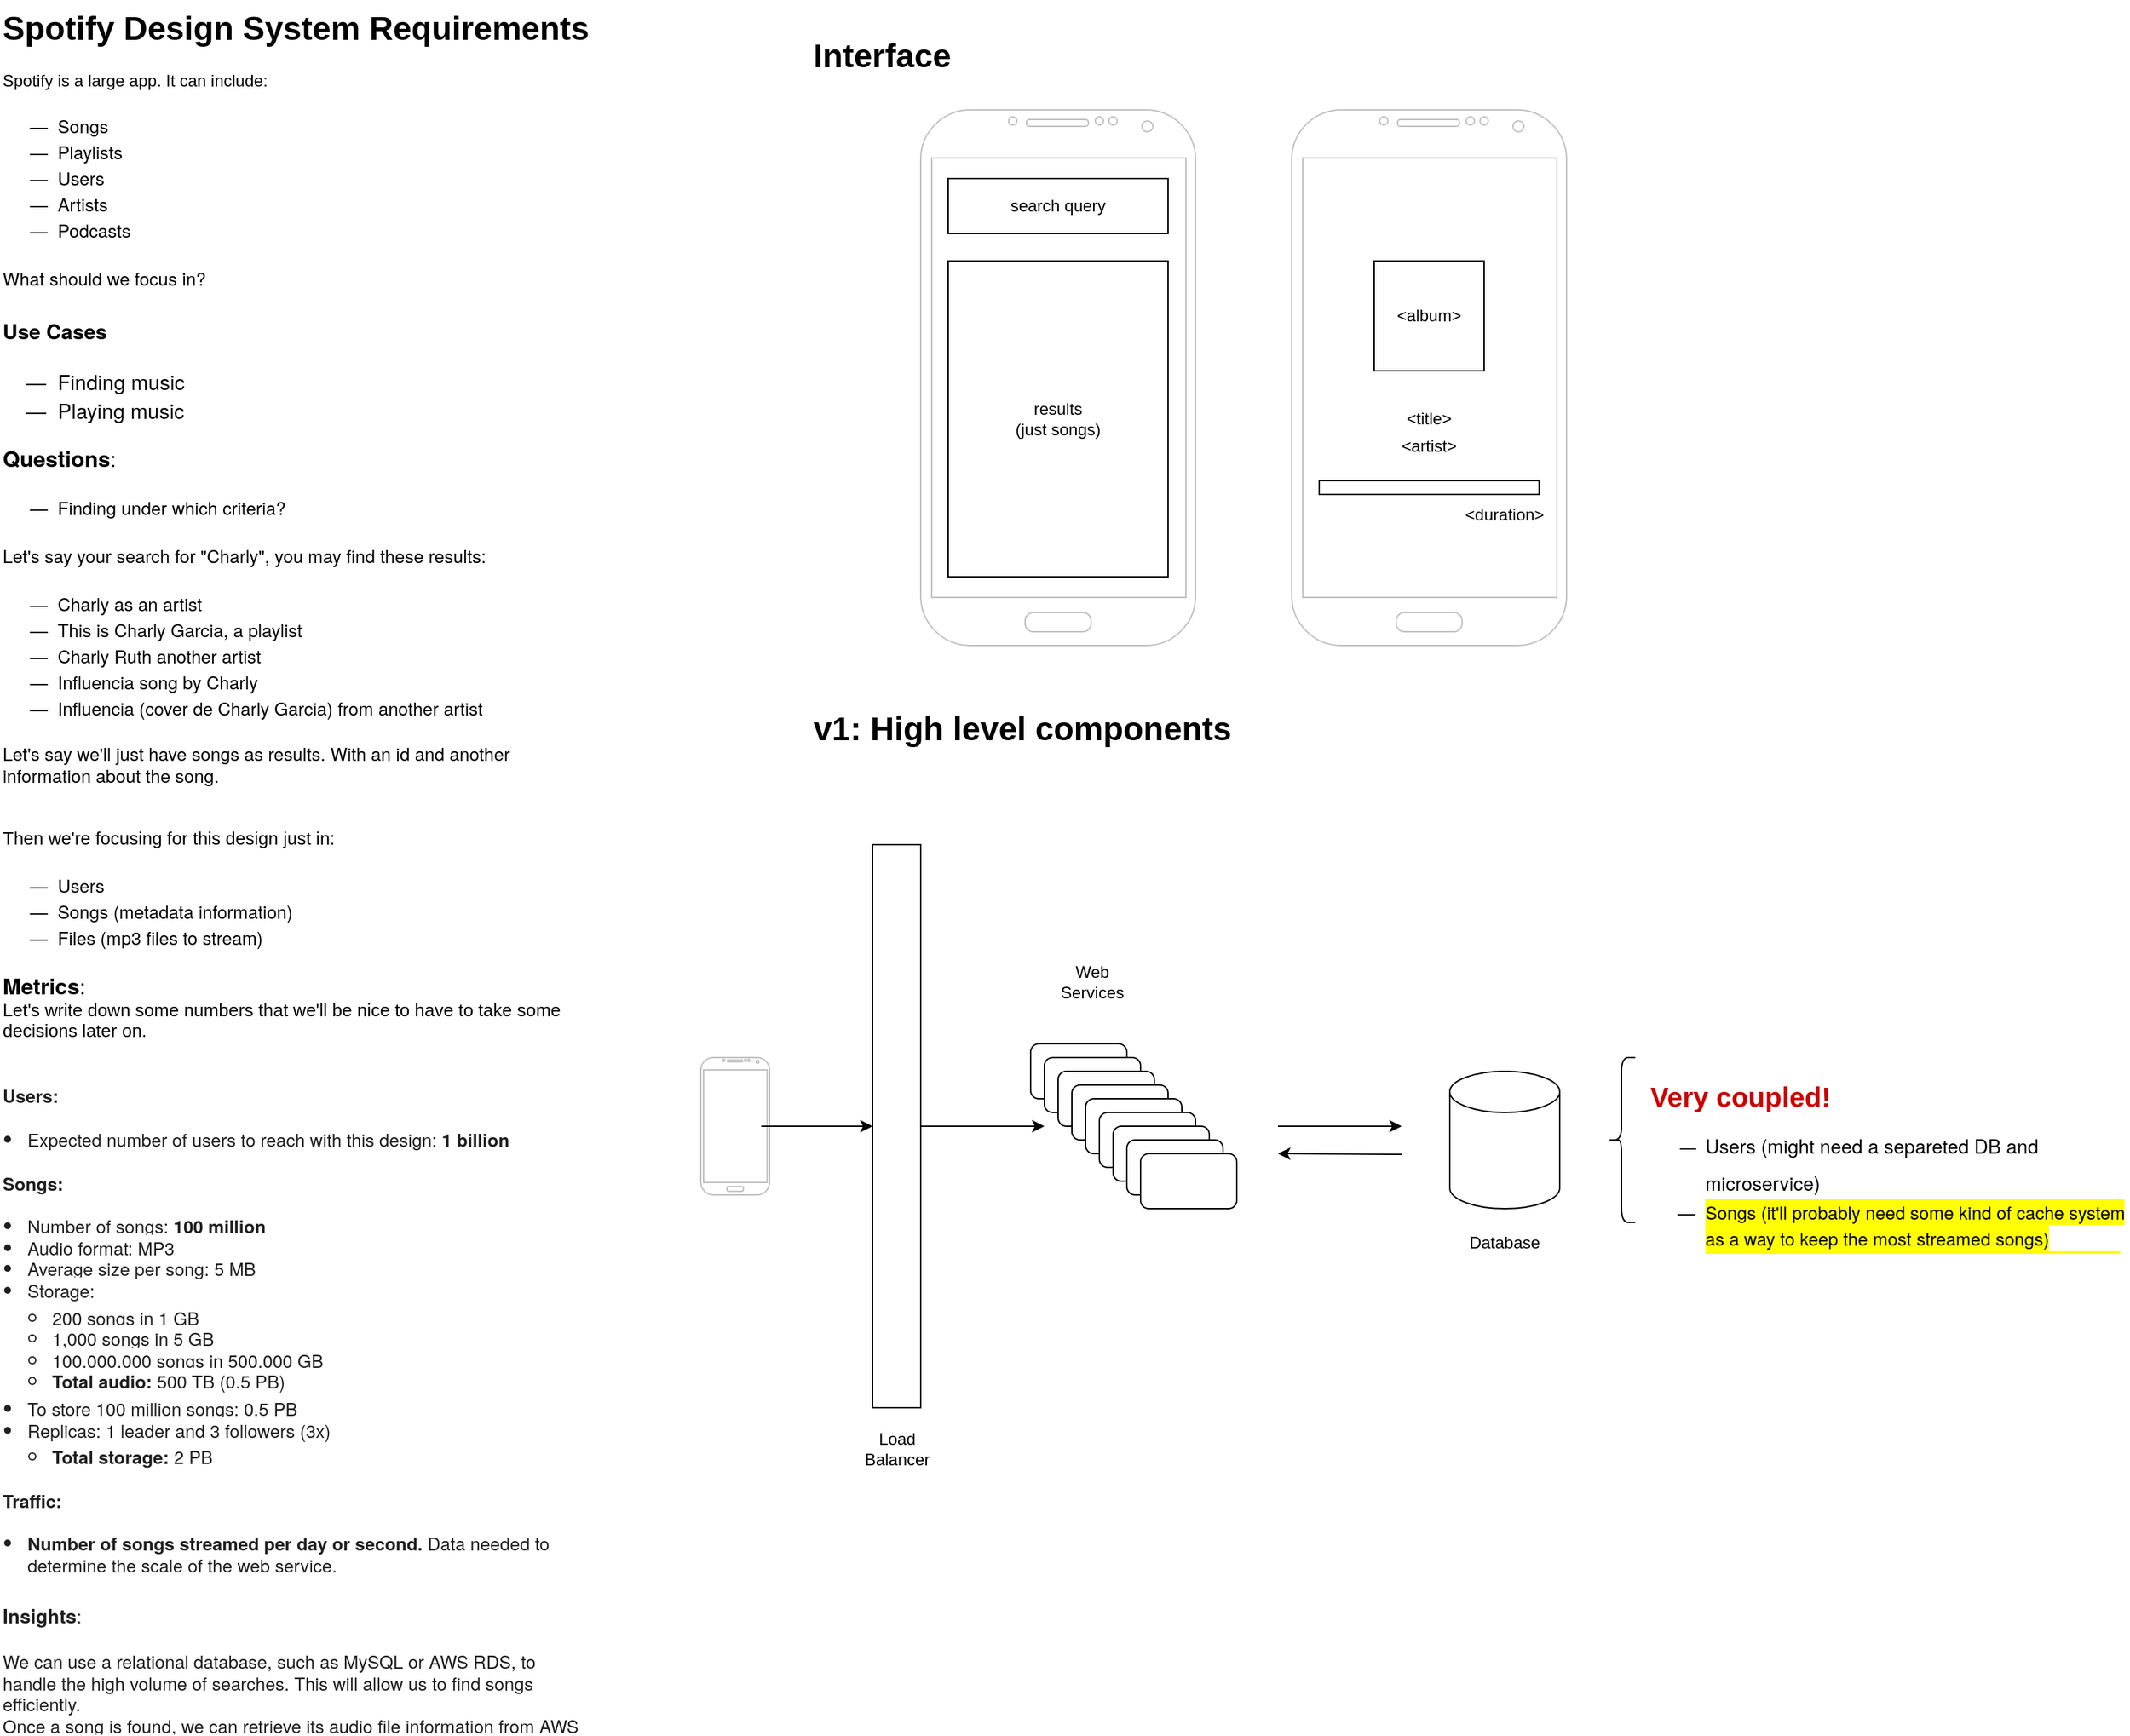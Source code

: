 <mxfile version="24.0.5" type="github" pages="5">
  <diagram name="v1" id="fiNEXvZs4d-5PXdnUEWF">
    <mxGraphModel dx="2074" dy="795" grid="1" gridSize="10" guides="1" tooltips="1" connect="1" arrows="1" fold="1" page="1" pageScale="1" pageWidth="827" pageHeight="1169" math="0" shadow="0">
      <root>
        <mxCell id="0" />
        <mxCell id="1" parent="0" />
        <mxCell id="BOJUNeeDzk1GS3KY71nu-2" value="&lt;h1 style=&quot;margin-top: 0px;&quot;&gt;Spotify Design System Requirements&lt;/h1&gt;&lt;p&gt;Spotify is a large app. It can include:&lt;br&gt;&lt;/p&gt;&lt;ul style=&quot;list-style-type: &amp;quot;—&amp;nbsp;&amp;nbsp;&amp;quot;; font-size: medium;&quot; class=&quot;ul1&quot;&gt;&lt;li style=&quot;margin: 0px; font-variant-numeric: normal; font-variant-east-asian: normal; font-variant-alternates: normal; font-kerning: auto; font-optical-sizing: auto; font-feature-settings: normal; font-variation-settings: normal; font-variant-position: normal; font-stretch: normal; font-size: 13px; line-height: normal; font-family: &amp;quot;Helvetica Neue&amp;quot;;&quot; class=&quot;li1&quot;&gt;&lt;span style=&quot;font-variant-numeric: normal; font-variant-east-asian: normal; font-variant-alternates: normal; font-kerning: auto; font-optical-sizing: auto; font-feature-settings: normal; font-variation-settings: normal; font-variant-position: normal; font-stretch: normal; font-size: 12px; line-height: normal;&quot; class=&quot;s1&quot;&gt;&lt;/span&gt;Songs&lt;span class=&quot;Apple-converted-space&quot;&gt;&amp;nbsp;&lt;/span&gt;&lt;/li&gt;&lt;li style=&quot;margin: 0px; font-variant-numeric: normal; font-variant-east-asian: normal; font-variant-alternates: normal; font-kerning: auto; font-optical-sizing: auto; font-feature-settings: normal; font-variation-settings: normal; font-variant-position: normal; font-stretch: normal; font-size: 13px; line-height: normal; font-family: &amp;quot;Helvetica Neue&amp;quot;;&quot; class=&quot;li1&quot;&gt;&lt;span style=&quot;font-variant-numeric: normal; font-variant-east-asian: normal; font-variant-alternates: normal; font-kerning: auto; font-optical-sizing: auto; font-feature-settings: normal; font-variation-settings: normal; font-variant-position: normal; font-stretch: normal; font-size: 12px; line-height: normal;&quot; class=&quot;s1&quot;&gt;&lt;/span&gt;Playlists&lt;/li&gt;&lt;li style=&quot;margin: 0px; font-variant-numeric: normal; font-variant-east-asian: normal; font-variant-alternates: normal; font-kerning: auto; font-optical-sizing: auto; font-feature-settings: normal; font-variation-settings: normal; font-variant-position: normal; font-stretch: normal; font-size: 13px; line-height: normal; font-family: &amp;quot;Helvetica Neue&amp;quot;;&quot; class=&quot;li1&quot;&gt;&lt;span style=&quot;font-variant-numeric: normal; font-variant-east-asian: normal; font-variant-alternates: normal; font-kerning: auto; font-optical-sizing: auto; font-feature-settings: normal; font-variation-settings: normal; font-variant-position: normal; font-stretch: normal; font-size: 12px; line-height: normal;&quot; class=&quot;s1&quot;&gt;&lt;/span&gt;Users&lt;/li&gt;&lt;li style=&quot;margin: 0px; font-variant-numeric: normal; font-variant-east-asian: normal; font-variant-alternates: normal; font-kerning: auto; font-optical-sizing: auto; font-feature-settings: normal; font-variation-settings: normal; font-variant-position: normal; font-stretch: normal; font-size: 13px; line-height: normal; font-family: &amp;quot;Helvetica Neue&amp;quot;;&quot; class=&quot;li1&quot;&gt;&lt;span style=&quot;font-variant-numeric: normal; font-variant-east-asian: normal; font-variant-alternates: normal; font-kerning: auto; font-optical-sizing: auto; font-feature-settings: normal; font-variation-settings: normal; font-variant-position: normal; font-stretch: normal; font-size: 12px; line-height: normal;&quot; class=&quot;s1&quot;&gt;&lt;/span&gt;Artists&lt;/li&gt;&lt;li style=&quot;margin: 0px; font-variant-numeric: normal; font-variant-east-asian: normal; font-variant-alternates: normal; font-kerning: auto; font-optical-sizing: auto; font-feature-settings: normal; font-variation-settings: normal; font-variant-position: normal; font-stretch: normal; font-size: 13px; line-height: normal; font-family: &amp;quot;Helvetica Neue&amp;quot;;&quot; class=&quot;li1&quot;&gt;&lt;span style=&quot;font-variant-numeric: normal; font-variant-east-asian: normal; font-variant-alternates: normal; font-kerning: auto; font-optical-sizing: auto; font-feature-settings: normal; font-variation-settings: normal; font-variant-position: normal; font-stretch: normal; font-size: 12px; line-height: normal;&quot; class=&quot;s1&quot;&gt;&lt;/span&gt;Podcasts&lt;br&gt;&lt;/li&gt;&lt;/ul&gt;&lt;div style=&quot;&quot;&gt;&lt;font style=&quot;font-size: 15px;&quot; face=&quot;Helvetica Neue&quot;&gt;&lt;span style=&quot;font-size: 13px;&quot;&gt;What should we focus in?&lt;br&gt;&lt;br&gt;&lt;/span&gt;&lt;/font&gt;&lt;p style=&quot;font-size: 15px; margin: 0px; font-variant-numeric: normal; font-variant-east-asian: normal; font-variant-alternates: normal; font-kerning: auto; font-optical-sizing: auto; font-feature-settings: normal; font-variation-settings: normal; font-variant-position: normal; font-stretch: normal; line-height: normal; font-family: &amp;quot;Helvetica Neue&amp;quot;;&quot; class=&quot;p1&quot;&gt;&lt;b&gt;Use Cases&lt;/b&gt;&lt;/p&gt;&lt;ul style=&quot;font-size: 15px; list-style-type: &amp;quot;—&amp;nbsp;&amp;nbsp;&amp;quot;;&quot; class=&quot;ul1&quot;&gt;&lt;li style=&quot;margin: 0px; font-variant-numeric: normal; font-variant-east-asian: normal; font-variant-alternates: normal; font-kerning: auto; font-optical-sizing: auto; font-feature-settings: normal; font-variation-settings: normal; font-variant-position: normal; font-stretch: normal; line-height: normal; font-family: &amp;quot;Helvetica Neue&amp;quot;;&quot; class=&quot;li1&quot;&gt;&lt;span style=&quot;font-variant-numeric: normal; font-variant-east-asian: normal; font-variant-alternates: normal; font-kerning: auto; font-optical-sizing: auto; font-feature-settings: normal; font-variation-settings: normal; font-variant-position: normal; font-stretch: normal; line-height: normal;&quot; class=&quot;s1&quot;&gt;&lt;/span&gt;Finding music&lt;/li&gt;&lt;li style=&quot;margin: 0px; font-variant-numeric: normal; font-variant-east-asian: normal; font-variant-alternates: normal; font-kerning: auto; font-optical-sizing: auto; font-feature-settings: normal; font-variation-settings: normal; font-variant-position: normal; font-stretch: normal; line-height: normal; font-family: &amp;quot;Helvetica Neue&amp;quot;;&quot; class=&quot;li1&quot;&gt;Playing music&lt;/li&gt;&lt;/ul&gt;&lt;div style=&quot;font-size: 13px;&quot;&gt;&lt;font style=&quot;&quot; face=&quot;Helvetica Neue&quot;&gt;&lt;b style=&quot;&quot;&gt;&lt;font style=&quot;font-size: 16px;&quot;&gt;Questions&lt;/font&gt;&lt;/b&gt;&lt;span style=&quot;font-size: 15px;&quot;&gt;:&lt;/span&gt;&lt;/font&gt;&lt;/div&gt;&lt;ul style=&quot;font-size: medium; list-style-type: &amp;quot;—&amp;nbsp;&amp;nbsp;&amp;quot;;&quot; class=&quot;ul1&quot;&gt;&lt;li style=&quot;margin: 0px; font-variant-numeric: normal; font-variant-east-asian: normal; font-variant-alternates: normal; font-kerning: auto; font-optical-sizing: auto; font-feature-settings: normal; font-variation-settings: normal; font-variant-position: normal; font-stretch: normal; font-size: 13px; line-height: normal; font-family: &amp;quot;Helvetica Neue&amp;quot;;&quot; class=&quot;li2&quot;&gt;Finding under which criteria?&lt;/li&gt;&lt;/ul&gt;&lt;p style=&quot;font-size: 13px; margin: 0px; font-variant-numeric: normal; font-variant-east-asian: normal; font-variant-alternates: normal; font-kerning: auto; font-optical-sizing: auto; font-feature-settings: normal; font-variation-settings: normal; font-variant-position: normal; font-stretch: normal; line-height: normal; font-family: &amp;quot;Helvetica Neue&amp;quot;;&quot; class=&quot;p1&quot;&gt;Let&#39;s say your search for &quot;Charly&quot;, you may find these results:&lt;/p&gt;&lt;ul style=&quot;font-size: medium; list-style-type: &amp;quot;—&amp;nbsp;&amp;nbsp;&amp;quot;;&quot; class=&quot;ul1&quot;&gt;&lt;li style=&quot;margin: 0px; font-variant-numeric: normal; font-variant-east-asian: normal; font-variant-alternates: normal; font-kerning: auto; font-optical-sizing: auto; font-feature-settings: normal; font-variation-settings: normal; font-variant-position: normal; font-stretch: normal; font-size: 13px; line-height: normal; font-family: &amp;quot;Helvetica Neue&amp;quot;;&quot; class=&quot;li1&quot;&gt;&lt;span style=&quot;font-variant-numeric: normal; font-variant-east-asian: normal; font-variant-alternates: normal; font-kerning: auto; font-optical-sizing: auto; font-feature-settings: normal; font-variation-settings: normal; font-variant-position: normal; font-stretch: normal; font-size: 12px; line-height: normal;&quot; class=&quot;s1&quot;&gt;&lt;/span&gt;Charly as an artist&lt;/li&gt;&lt;li style=&quot;margin: 0px; font-variant-numeric: normal; font-variant-east-asian: normal; font-variant-alternates: normal; font-kerning: auto; font-optical-sizing: auto; font-feature-settings: normal; font-variation-settings: normal; font-variant-position: normal; font-stretch: normal; font-size: 13px; line-height: normal; font-family: &amp;quot;Helvetica Neue&amp;quot;;&quot; class=&quot;li1&quot;&gt;&lt;span style=&quot;font-variant-numeric: normal; font-variant-east-asian: normal; font-variant-alternates: normal; font-kerning: auto; font-optical-sizing: auto; font-feature-settings: normal; font-variation-settings: normal; font-variant-position: normal; font-stretch: normal; font-size: 12px; line-height: normal;&quot; class=&quot;s1&quot;&gt;&lt;/span&gt;This is Charly Garcia, a playlist&lt;/li&gt;&lt;li style=&quot;margin: 0px; font-variant-numeric: normal; font-variant-east-asian: normal; font-variant-alternates: normal; font-kerning: auto; font-optical-sizing: auto; font-feature-settings: normal; font-variation-settings: normal; font-variant-position: normal; font-stretch: normal; font-size: 13px; line-height: normal; font-family: &amp;quot;Helvetica Neue&amp;quot;;&quot; class=&quot;li1&quot;&gt;&lt;span style=&quot;font-variant-numeric: normal; font-variant-east-asian: normal; font-variant-alternates: normal; font-kerning: auto; font-optical-sizing: auto; font-feature-settings: normal; font-variation-settings: normal; font-variant-position: normal; font-stretch: normal; font-size: 12px; line-height: normal;&quot; class=&quot;s1&quot;&gt;&lt;/span&gt;Charly Ruth another artist&lt;/li&gt;&lt;li style=&quot;margin: 0px; font-variant-numeric: normal; font-variant-east-asian: normal; font-variant-alternates: normal; font-kerning: auto; font-optical-sizing: auto; font-feature-settings: normal; font-variation-settings: normal; font-variant-position: normal; font-stretch: normal; font-size: 13px; line-height: normal; font-family: &amp;quot;Helvetica Neue&amp;quot;;&quot; class=&quot;li1&quot;&gt;&lt;span style=&quot;font-variant-numeric: normal; font-variant-east-asian: normal; font-variant-alternates: normal; font-kerning: auto; font-optical-sizing: auto; font-feature-settings: normal; font-variation-settings: normal; font-variant-position: normal; font-stretch: normal; font-size: 12px; line-height: normal;&quot; class=&quot;s1&quot;&gt;&lt;/span&gt;Influencia song by Charly&lt;/li&gt;&lt;li style=&quot;margin: 0px; font-variant-numeric: normal; font-variant-east-asian: normal; font-variant-alternates: normal; font-kerning: auto; font-optical-sizing: auto; font-feature-settings: normal; font-variation-settings: normal; font-variant-position: normal; font-stretch: normal; font-size: 13px; line-height: normal; font-family: &amp;quot;Helvetica Neue&amp;quot;;&quot; class=&quot;li1&quot;&gt;&lt;span style=&quot;font-variant-numeric: normal; font-variant-east-asian: normal; font-variant-alternates: normal; font-kerning: auto; font-optical-sizing: auto; font-feature-settings: normal; font-variation-settings: normal; font-variant-position: normal; font-stretch: normal; font-size: 12px; line-height: normal;&quot; class=&quot;s1&quot;&gt;&lt;/span&gt;Influencia (cover de Charly Garcia) from another artist&lt;/li&gt;&lt;/ul&gt;&lt;div style=&quot;font-size: 13px;&quot;&gt;&lt;font face=&quot;Helvetica Neue&quot;&gt;&lt;span style=&quot;font-size: 13px;&quot;&gt;Let&#39;s say we&#39;ll just have songs as results. With an id and another information about the song.&lt;/span&gt;&lt;/font&gt;&lt;/div&gt;&lt;div style=&quot;font-size: 13px;&quot;&gt;&lt;font face=&quot;Helvetica Neue&quot;&gt;&lt;span style=&quot;font-size: 13px;&quot;&gt;&lt;br&gt;&lt;/span&gt;&lt;/font&gt;&lt;/div&gt;&lt;div style=&quot;font-size: 13px;&quot;&gt;&lt;p&gt;Then we&#39;re focusing for this design just in:&lt;br&gt;&lt;/p&gt;&lt;ul style=&quot;list-style-type: &amp;quot;—&amp;nbsp;&amp;nbsp;&amp;quot;; font-size: medium;&quot; class=&quot;ul1&quot;&gt;&lt;li style=&quot;margin: 0px; font-variant-numeric: normal; font-variant-east-asian: normal; font-variant-alternates: normal; font-kerning: auto; font-optical-sizing: auto; font-feature-settings: normal; font-variation-settings: normal; font-variant-position: normal; font-stretch: normal; font-size: 13px; line-height: normal; font-family: &amp;quot;Helvetica Neue&amp;quot;;&quot; class=&quot;li1&quot;&gt;&lt;span style=&quot;font-variant-numeric: normal; font-variant-east-asian: normal; font-variant-alternates: normal; font-kerning: auto; font-optical-sizing: auto; font-feature-settings: normal; font-variation-settings: normal; font-variant-position: normal; font-stretch: normal; font-size: 12px; line-height: normal;&quot; class=&quot;s1&quot;&gt;&lt;/span&gt;Users&lt;span class=&quot;Apple-converted-space&quot;&gt;&amp;nbsp;&lt;/span&gt;&lt;/li&gt;&lt;li style=&quot;margin: 0px; font-variant-numeric: normal; font-variant-east-asian: normal; font-variant-alternates: normal; font-kerning: auto; font-optical-sizing: auto; font-feature-settings: normal; font-variation-settings: normal; font-variant-position: normal; font-stretch: normal; font-size: 13px; line-height: normal; font-family: &amp;quot;Helvetica Neue&amp;quot;;&quot; class=&quot;li1&quot;&gt;&lt;span style=&quot;font-variant-numeric: normal; font-variant-east-asian: normal; font-variant-alternates: normal; font-kerning: auto; font-optical-sizing: auto; font-feature-settings: normal; font-variation-settings: normal; font-variant-position: normal; font-stretch: normal; font-size: 12px; line-height: normal;&quot; class=&quot;s1&quot;&gt;&lt;/span&gt;Songs (metadata information)&lt;/li&gt;&lt;li style=&quot;margin: 0px; font-variant-numeric: normal; font-variant-east-asian: normal; font-variant-alternates: normal; font-kerning: auto; font-optical-sizing: auto; font-feature-settings: normal; font-variation-settings: normal; font-variant-position: normal; font-stretch: normal; font-size: 13px; line-height: normal; font-family: &amp;quot;Helvetica Neue&amp;quot;;&quot; class=&quot;li1&quot;&gt;Files (mp3 files to stream)&lt;/li&gt;&lt;/ul&gt;&lt;div&gt;&lt;div&gt;&lt;font face=&quot;Helvetica Neue&quot;&gt;&lt;b&gt;&lt;font style=&quot;font-size: 16px;&quot;&gt;Metrics&lt;/font&gt;&lt;/b&gt;&lt;span style=&quot;font-size: 15px;&quot;&gt;:&lt;/span&gt;&lt;/font&gt;&lt;/div&gt;&lt;/div&gt;&lt;div&gt;Let&#39;s write down some numbers that we&#39;ll be nice to have to take some decisions later on.&lt;/div&gt;&lt;/div&gt;&lt;div style=&quot;font-size: 13px;&quot;&gt;&lt;br&gt;&lt;/div&gt;&lt;div style=&quot;font-size: 13px;&quot;&gt;&lt;p style=&quot;margin: 1rem 0px; white-space-collapse: preserve; word-break: break-word; color: rgb(31, 31, 31); font-family: &amp;quot;Google Sans&amp;quot;, &amp;quot;Helvetica Neue&amp;quot;, sans-serif;&quot; data-sourcepos=&quot;4:1-4:10&quot;&gt;&lt;span style=&quot;font-weight: 700; background-color: rgb(255, 255, 255);&quot;&gt;Users:&lt;/span&gt;&lt;/p&gt;&lt;ul style=&quot;margin: 4px 0px; padding-inline-start: 1.125rem; color: rgb(31, 31, 31); font-family: &amp;quot;Google Sans&amp;quot;, &amp;quot;Helvetica Neue&amp;quot;, sans-serif;&quot; data-sourcepos=&quot;6:1-7:0&quot;&gt;&lt;li style=&quot;margin-bottom: 0px;&quot; data-sourcepos=&quot;6:1-7:0&quot;&gt;&lt;span style=&quot;background-color: rgb(255, 255, 255);&quot;&gt;Expected number of users to reach with this design:&amp;nbsp;&lt;span style=&quot;font-weight: 700;&quot;&gt;1 billion&lt;/span&gt;&lt;/span&gt;&lt;/li&gt;&lt;/ul&gt;&lt;p style=&quot;margin: 1rem 0px; white-space-collapse: preserve; word-break: break-word; color: rgb(31, 31, 31); font-family: &amp;quot;Google Sans&amp;quot;, &amp;quot;Helvetica Neue&amp;quot;, sans-serif;&quot; data-sourcepos=&quot;8:1-8:10&quot;&gt;&lt;span style=&quot;font-weight: 700; background-color: rgb(255, 255, 255);&quot;&gt;Songs:&lt;/span&gt;&lt;/p&gt;&lt;ul style=&quot;margin: 4px 0px; padding-inline-start: 1.125rem; color: rgb(31, 31, 31); font-family: &amp;quot;Google Sans&amp;quot;, &amp;quot;Helvetica Neue&amp;quot;, sans-serif;&quot; data-sourcepos=&quot;10:1-18:0&quot;&gt;&lt;li style=&quot;margin-bottom: 0px;&quot; data-sourcepos=&quot;10:1-10:34&quot;&gt;&lt;span style=&quot;background-color: rgb(255, 255, 255);&quot;&gt;Number of songs:&amp;nbsp;&lt;span style=&quot;font-weight: 700;&quot;&gt;100 million&lt;/span&gt;&lt;/span&gt;&lt;/li&gt;&lt;li style=&quot;margin-bottom: 0px;&quot; data-sourcepos=&quot;11:1-11:19&quot;&gt;&lt;span style=&quot;background-color: rgb(255, 255, 255);&quot;&gt;Audio format: MP3&lt;/span&gt;&lt;/li&gt;&lt;li style=&quot;margin-bottom: 0px;&quot; data-sourcepos=&quot;12:1-12:29&quot;&gt;&lt;span style=&quot;background-color: rgb(255, 255, 255);&quot;&gt;Average size per song: 5 MB&lt;/span&gt;&lt;/li&gt;&lt;li style=&quot;margin-bottom: 0px;&quot; data-sourcepos=&quot;13:1-18:0&quot;&gt;&lt;span style=&quot;background-color: rgb(255, 255, 255);&quot;&gt;Storage:&lt;/span&gt;&lt;ul style=&quot;margin: 4px 0px; padding-inline-start: 1.125rem;&quot; data-sourcepos=&quot;14:5-18:0&quot;&gt;&lt;li style=&quot;margin-bottom: 0px;&quot; data-sourcepos=&quot;14:5-14:23&quot;&gt;&lt;span style=&quot;background-color: rgb(255, 255, 255);&quot;&gt;200 songs in 1 GB&lt;/span&gt;&lt;/li&gt;&lt;li style=&quot;margin-bottom: 0px;&quot; data-sourcepos=&quot;15:5-15:25&quot;&gt;&lt;span style=&quot;background-color: rgb(255, 255, 255);&quot;&gt;1,000 songs in 5 GB&lt;/span&gt;&lt;/li&gt;&lt;li style=&quot;margin-bottom: 0px;&quot; data-sourcepos=&quot;16:5-16:37&quot;&gt;&lt;span style=&quot;background-color: rgb(255, 255, 255);&quot;&gt;100,000,000 songs in 500,000 GB&lt;/span&gt;&lt;/li&gt;&lt;li style=&quot;margin-bottom: 0px;&quot; data-sourcepos=&quot;17:5-18:0&quot;&gt;&lt;span style=&quot;background-color: rgb(255, 255, 255);&quot;&gt;&lt;span style=&quot;font-weight: 700;&quot;&gt;Total audio:&lt;/span&gt;&amp;nbsp;500 TB (0.5 PB)&lt;/span&gt;&lt;/li&gt;&lt;/ul&gt;&lt;/li&gt;&lt;/ul&gt;&lt;ul style=&quot;margin: 4px 0px; padding-inline-start: 1.125rem; color: rgb(31, 31, 31); font-family: &amp;quot;Google Sans&amp;quot;, &amp;quot;Helvetica Neue&amp;quot;, sans-serif;&quot; data-sourcepos=&quot;21:1-30:0&quot;&gt;&lt;li style=&quot;margin-bottom: 0px;&quot; data-sourcepos=&quot;21:1-21:36&quot;&gt;&lt;span style=&quot;background-color: rgb(255, 255, 255);&quot;&gt;To store 100 million songs: 0.5 PB&lt;/span&gt;&lt;/li&gt;&lt;li style=&quot;margin-bottom: 0px;&quot; data-sourcepos=&quot;22:1-23:29&quot;&gt;&lt;span style=&quot;background-color: rgb(255, 255, 255);&quot;&gt;Replicas: 1 leader and 3 followers (3x)&lt;/span&gt;&lt;ul style=&quot;margin: 4px 0px; padding-inline-start: 1.125rem;&quot; data-sourcepos=&quot;23:5-23:29&quot;&gt;&lt;li style=&quot;margin-bottom: 0px;&quot; data-sourcepos=&quot;23:5-23:29&quot;&gt;&lt;span style=&quot;background-color: rgb(255, 255, 255);&quot;&gt;&lt;span style=&quot;font-weight: 700;&quot;&gt;Total storage:&lt;/span&gt;&amp;nbsp;2 PB&lt;/span&gt;&lt;/li&gt;&lt;/ul&gt;&lt;/li&gt;&lt;/ul&gt;&lt;p style=&quot;margin: 1rem 0px; white-space-collapse: preserve; word-break: break-word; color: rgb(31, 31, 31); font-family: &amp;quot;Google Sans&amp;quot;, &amp;quot;Helvetica Neue&amp;quot;, sans-serif;&quot; data-sourcepos=&quot;31:1-31:12&quot;&gt;&lt;span style=&quot;font-weight: 700; background-color: rgb(255, 255, 255);&quot;&gt;Traffic:&lt;/span&gt;&lt;/p&gt;&lt;ul style=&quot;margin: 4px 0px; padding-inline-start: 1.125rem; color: rgb(31, 31, 31); font-family: &amp;quot;Google Sans&amp;quot;, &amp;quot;Helvetica Neue&amp;quot;, sans-serif;&quot; data-sourcepos=&quot;33:1-37:0&quot;&gt;&lt;li style=&quot;margin-bottom: 0px;&quot; data-sourcepos=&quot;33:1-37:0&quot;&gt;&lt;span style=&quot;font-weight: 700; background-color: rgb(255, 255, 255);&quot;&gt;Number of songs streamed per day or second.&amp;nbsp;&lt;/span&gt;Data needed to determine the scale of the web service.&lt;/li&gt;&lt;/ul&gt;&lt;div&gt;&lt;font face=&quot;Google Sans, Helvetica Neue, sans-serif&quot; color=&quot;#1f1f1f&quot;&gt;&lt;br&gt;&lt;/font&gt;&lt;/div&gt;&lt;/div&gt;&lt;div style=&quot;&quot;&gt;&lt;font style=&quot;&quot; face=&quot;Google Sans, Helvetica Neue, sans-serif&quot; color=&quot;#1f1f1f&quot;&gt;&lt;b style=&quot;&quot;&gt;&lt;font style=&quot;font-size: 14px;&quot;&gt;Insights&lt;/font&gt;&lt;/b&gt;&lt;span style=&quot;font-size: 13px;&quot;&gt;:&lt;/span&gt;&lt;/font&gt;&lt;/div&gt;&lt;div style=&quot;font-size: 13px;&quot;&gt;&lt;font face=&quot;Google Sans, Helvetica Neue, sans-serif&quot; color=&quot;#1f1f1f&quot;&gt;&lt;br&gt;&lt;/font&gt;&lt;/div&gt;&lt;div style=&quot;&quot;&gt;&lt;font face=&quot;Google Sans, Helvetica Neue, sans-serif&quot; color=&quot;#1f1f1f&quot;&gt;&lt;span style=&quot;font-size: 13px;&quot;&gt;&lt;div style=&quot;&quot;&gt;We can use a relational database, such as MySQL or AWS RDS, to handle the high volume of searches. This will allow us to find songs efficiently.&lt;/div&gt;&lt;div style=&quot;&quot;&gt;Once a song is found, we can retrieve its audio file information from AWS S3, which is ideal for storing and directly accessing large audio files.&lt;/div&gt;&lt;div style=&quot;&quot;&gt;Since these files will not be updated or uploaded through the user interface, AWS S3 is a suitable solution.&lt;/div&gt;&lt;/span&gt;&lt;/font&gt;&lt;/div&gt;&lt;/div&gt;" style="text;html=1;whiteSpace=wrap;overflow=hidden;rounded=0;" parent="1" vertex="1">
          <mxGeometry x="50" y="50" width="430" height="1260" as="geometry" />
        </mxCell>
        <mxCell id="BOJUNeeDzk1GS3KY71nu-3" value="" style="verticalLabelPosition=bottom;verticalAlign=top;html=1;shadow=0;dashed=0;strokeWidth=1;shape=mxgraph.android.phone2;strokeColor=#c0c0c0;" parent="1" vertex="1">
          <mxGeometry x="720" y="130" width="200" height="390" as="geometry" />
        </mxCell>
        <mxCell id="BOJUNeeDzk1GS3KY71nu-4" value="" style="verticalLabelPosition=bottom;verticalAlign=top;html=1;shadow=0;dashed=0;strokeWidth=1;shape=mxgraph.android.phone2;strokeColor=#c0c0c0;" parent="1" vertex="1">
          <mxGeometry x="990" y="130" width="200" height="390" as="geometry" />
        </mxCell>
        <mxCell id="BOJUNeeDzk1GS3KY71nu-5" value="search query" style="rounded=0;whiteSpace=wrap;html=1;" parent="1" vertex="1">
          <mxGeometry x="740" y="180" width="160" height="40" as="geometry" />
        </mxCell>
        <mxCell id="BOJUNeeDzk1GS3KY71nu-6" value="results&lt;br&gt;(just songs)" style="rounded=0;whiteSpace=wrap;html=1;" parent="1" vertex="1">
          <mxGeometry x="740" y="240" width="160" height="230" as="geometry" />
        </mxCell>
        <mxCell id="BOJUNeeDzk1GS3KY71nu-7" value="&amp;lt;album&amp;gt;" style="whiteSpace=wrap;html=1;aspect=fixed;" parent="1" vertex="1">
          <mxGeometry x="1050" y="240" width="80" height="80" as="geometry" />
        </mxCell>
        <mxCell id="BOJUNeeDzk1GS3KY71nu-8" value="&amp;lt;title&amp;gt;" style="text;html=1;align=center;verticalAlign=middle;whiteSpace=wrap;rounded=0;" parent="1" vertex="1">
          <mxGeometry x="1060" y="340" width="60" height="30" as="geometry" />
        </mxCell>
        <mxCell id="BOJUNeeDzk1GS3KY71nu-9" value="&amp;lt;artist&amp;gt;" style="text;html=1;align=center;verticalAlign=middle;whiteSpace=wrap;rounded=0;" parent="1" vertex="1">
          <mxGeometry x="1060" y="360" width="60" height="30" as="geometry" />
        </mxCell>
        <mxCell id="BOJUNeeDzk1GS3KY71nu-11" value="" style="rounded=0;whiteSpace=wrap;html=1;" parent="1" vertex="1">
          <mxGeometry x="1010" y="400" width="160" height="10" as="geometry" />
        </mxCell>
        <mxCell id="BOJUNeeDzk1GS3KY71nu-13" value="" style="shape=image;html=1;verticalAlign=top;verticalLabelPosition=bottom;labelBackgroundColor=#ffffff;imageAspect=0;aspect=fixed;image=https://cdn2.iconfinder.com/data/icons/css-vol-2/24/play-button-o-128.png" parent="1" vertex="1">
          <mxGeometry x="1065" y="420" width="50" height="50" as="geometry" />
        </mxCell>
        <mxCell id="BOJUNeeDzk1GS3KY71nu-14" value="&amp;lt;duration&amp;gt;" style="text;html=1;align=center;verticalAlign=middle;whiteSpace=wrap;rounded=0;" parent="1" vertex="1">
          <mxGeometry x="1115" y="410" width="60" height="30" as="geometry" />
        </mxCell>
        <mxCell id="BOJUNeeDzk1GS3KY71nu-16" value="&lt;h1 style=&quot;margin-top: 0px;&quot;&gt;Interface&lt;/h1&gt;" style="text;html=1;whiteSpace=wrap;overflow=hidden;rounded=0;" parent="1" vertex="1">
          <mxGeometry x="640" y="70" width="210" height="50" as="geometry" />
        </mxCell>
        <mxCell id="BOJUNeeDzk1GS3KY71nu-17" value="&lt;h1 style=&quot;margin-top: 0px;&quot;&gt;v1: High level components&lt;/h1&gt;" style="text;html=1;whiteSpace=wrap;overflow=hidden;rounded=0;" parent="1" vertex="1">
          <mxGeometry x="640" y="560" width="340" height="40" as="geometry" />
        </mxCell>
        <mxCell id="BOJUNeeDzk1GS3KY71nu-18" value="" style="verticalLabelPosition=bottom;verticalAlign=top;html=1;shadow=0;dashed=0;strokeWidth=1;shape=mxgraph.android.phone2;strokeColor=#c0c0c0;" parent="1" vertex="1">
          <mxGeometry x="560" y="820" width="50" height="100" as="geometry" />
        </mxCell>
        <mxCell id="BOJUNeeDzk1GS3KY71nu-19" value="" style="shape=image;html=1;verticalAlign=top;verticalLabelPosition=bottom;labelBackgroundColor=#ffffff;imageAspect=0;aspect=fixed;image=https://cdn4.iconfinder.com/data/icons/social-media-and-logos-11/32/Logo_Spotify-128.png" parent="1" vertex="1">
          <mxGeometry x="566" y="851" width="38" height="38" as="geometry" />
        </mxCell>
        <mxCell id="BOJUNeeDzk1GS3KY71nu-36" style="edgeStyle=orthogonalEdgeStyle;rounded=0;orthogonalLoop=1;jettySize=auto;html=1;" parent="1" source="BOJUNeeDzk1GS3KY71nu-20" edge="1">
          <mxGeometry relative="1" as="geometry">
            <mxPoint x="810" y="870" as="targetPoint" />
          </mxGeometry>
        </mxCell>
        <mxCell id="BOJUNeeDzk1GS3KY71nu-20" value="" style="rounded=0;whiteSpace=wrap;html=1;" parent="1" vertex="1">
          <mxGeometry x="685" y="665" width="35" height="410" as="geometry" />
        </mxCell>
        <mxCell id="BOJUNeeDzk1GS3KY71nu-21" value="Load Balancer" style="text;html=1;align=center;verticalAlign=middle;whiteSpace=wrap;rounded=0;" parent="1" vertex="1">
          <mxGeometry x="673" y="1090" width="60" height="30" as="geometry" />
        </mxCell>
        <mxCell id="BOJUNeeDzk1GS3KY71nu-23" style="edgeStyle=orthogonalEdgeStyle;rounded=0;orthogonalLoop=1;jettySize=auto;html=1;entryX=0;entryY=0.5;entryDx=0;entryDy=0;" parent="1" source="BOJUNeeDzk1GS3KY71nu-19" target="BOJUNeeDzk1GS3KY71nu-20" edge="1">
          <mxGeometry relative="1" as="geometry" />
        </mxCell>
        <mxCell id="BOJUNeeDzk1GS3KY71nu-25" value="" style="rounded=1;whiteSpace=wrap;html=1;" parent="1" vertex="1">
          <mxGeometry x="800" y="810" width="70" height="40" as="geometry" />
        </mxCell>
        <mxCell id="BOJUNeeDzk1GS3KY71nu-26" value="" style="rounded=1;whiteSpace=wrap;html=1;" parent="1" vertex="1">
          <mxGeometry x="810" y="820" width="70" height="40" as="geometry" />
        </mxCell>
        <mxCell id="BOJUNeeDzk1GS3KY71nu-27" value="" style="rounded=1;whiteSpace=wrap;html=1;" parent="1" vertex="1">
          <mxGeometry x="820" y="830" width="70" height="40" as="geometry" />
        </mxCell>
        <mxCell id="BOJUNeeDzk1GS3KY71nu-28" value="" style="rounded=1;whiteSpace=wrap;html=1;" parent="1" vertex="1">
          <mxGeometry x="830" y="840" width="70" height="40" as="geometry" />
        </mxCell>
        <mxCell id="BOJUNeeDzk1GS3KY71nu-29" value="" style="rounded=1;whiteSpace=wrap;html=1;" parent="1" vertex="1">
          <mxGeometry x="840" y="850" width="70" height="40" as="geometry" />
        </mxCell>
        <mxCell id="BOJUNeeDzk1GS3KY71nu-30" value="" style="rounded=1;whiteSpace=wrap;html=1;" parent="1" vertex="1">
          <mxGeometry x="850" y="860" width="70" height="40" as="geometry" />
        </mxCell>
        <mxCell id="BOJUNeeDzk1GS3KY71nu-31" value="" style="rounded=1;whiteSpace=wrap;html=1;" parent="1" vertex="1">
          <mxGeometry x="860" y="870" width="70" height="40" as="geometry" />
        </mxCell>
        <mxCell id="BOJUNeeDzk1GS3KY71nu-32" value="" style="rounded=1;whiteSpace=wrap;html=1;" parent="1" vertex="1">
          <mxGeometry x="870" y="880" width="70" height="40" as="geometry" />
        </mxCell>
        <mxCell id="BOJUNeeDzk1GS3KY71nu-33" value="" style="rounded=1;whiteSpace=wrap;html=1;" parent="1" vertex="1">
          <mxGeometry x="880" y="890" width="70" height="40" as="geometry" />
        </mxCell>
        <mxCell id="BOJUNeeDzk1GS3KY71nu-34" value="Web Services" style="text;html=1;align=center;verticalAlign=middle;whiteSpace=wrap;rounded=0;" parent="1" vertex="1">
          <mxGeometry x="815" y="750" width="60" height="30" as="geometry" />
        </mxCell>
        <mxCell id="BOJUNeeDzk1GS3KY71nu-37" value="" style="shape=cylinder3;whiteSpace=wrap;html=1;boundedLbl=1;backgroundOutline=1;size=15;" parent="1" vertex="1">
          <mxGeometry x="1105" y="830" width="80" height="100" as="geometry" />
        </mxCell>
        <mxCell id="BOJUNeeDzk1GS3KY71nu-39" value="" style="endArrow=classic;html=1;rounded=0;" parent="1" edge="1">
          <mxGeometry width="50" height="50" relative="1" as="geometry">
            <mxPoint x="980" y="870" as="sourcePoint" />
            <mxPoint x="1070" y="870" as="targetPoint" />
          </mxGeometry>
        </mxCell>
        <mxCell id="BOJUNeeDzk1GS3KY71nu-40" value="" style="endArrow=classic;html=1;rounded=0;" parent="1" edge="1">
          <mxGeometry width="50" height="50" relative="1" as="geometry">
            <mxPoint x="1070" y="890.5" as="sourcePoint" />
            <mxPoint x="980" y="890" as="targetPoint" />
          </mxGeometry>
        </mxCell>
        <mxCell id="BOJUNeeDzk1GS3KY71nu-41" value="Database" style="text;html=1;align=center;verticalAlign=middle;whiteSpace=wrap;rounded=0;" parent="1" vertex="1">
          <mxGeometry x="1115" y="940" width="60" height="30" as="geometry" />
        </mxCell>
        <mxCell id="yg57oecvsPpjUhYpi-ON-1" value="&lt;h1 style=&quot;margin-top: 0px; font-size: 20px;&quot;&gt;&lt;font color=&quot;#cc0000&quot; style=&quot;font-size: 20px;&quot;&gt;Very coupled!&lt;/font&gt;&lt;/h1&gt;&lt;ul style=&quot;list-style-type: &amp;quot;—&amp;nbsp;&amp;nbsp;&amp;quot;;&quot; class=&quot;ul1&quot;&gt;&lt;li style=&quot;margin: 0px; font-variant-numeric: normal; font-variant-east-asian: normal; font-variant-alternates: normal; font-kerning: auto; font-optical-sizing: auto; font-feature-settings: normal; font-variation-settings: normal; font-variant-position: normal; font-stretch: normal; line-height: normal; font-family: &amp;quot;Helvetica Neue&amp;quot;;&quot; class=&quot;li1&quot;&gt;&lt;font style=&quot;font-size: 14px;&quot;&gt;Users (might need a separeted DB and microservice)&lt;/font&gt;&lt;span style=&quot;font-size: 20px;&quot; class=&quot;Apple-converted-space&quot;&gt;&amp;nbsp;&lt;/span&gt;&lt;/li&gt;&lt;li style=&quot;font-size: 13px; margin: 0px; font-variant-numeric: normal; font-variant-east-asian: normal; font-variant-alternates: normal; font-kerning: auto; font-optical-sizing: auto; font-feature-settings: normal; font-variation-settings: normal; font-variant-position: normal; font-stretch: normal; line-height: normal; font-family: &amp;quot;Helvetica Neue&amp;quot;;&quot; class=&quot;li1&quot;&gt;&lt;span style=&quot;background-color: rgb(255, 255, 0);&quot;&gt;&lt;span style=&quot;font-variant-numeric: normal; font-variant-east-asian: normal; font-variant-alternates: normal; font-kerning: auto; font-optical-sizing: auto; font-feature-settings: normal; font-variation-settings: normal; font-variant-position: normal; font-stretch: normal; font-size: 12px; line-height: normal;&quot; class=&quot;s1&quot;&gt;&lt;/span&gt;Songs (it&#39;ll probably need some kind of cache system as a way to keep the most streamed songs)&lt;/span&gt;&lt;/li&gt;&lt;li style=&quot;font-size: 13px; margin: 0px; font-variant-numeric: normal; font-variant-east-asian: normal; font-variant-alternates: normal; font-kerning: auto; font-optical-sizing: auto; font-feature-settings: normal; font-variation-settings: normal; font-variant-position: normal; font-stretch: normal; line-height: normal; font-family: &amp;quot;Helvetica Neue&amp;quot;;&quot; class=&quot;li1&quot;&gt;&lt;span style=&quot;background-color: rgb(255, 255, 0);&quot;&gt;Audio files: (we need to stored them separatedly in a storage service)&lt;/span&gt;&lt;/li&gt;&lt;/ul&gt;" style="text;html=1;whiteSpace=wrap;overflow=hidden;rounded=0;" parent="1" vertex="1">
          <mxGeometry x="1249" y="830" width="350" height="130" as="geometry" />
        </mxCell>
        <mxCell id="yg57oecvsPpjUhYpi-ON-2" value="" style="shape=curlyBracket;whiteSpace=wrap;html=1;rounded=1;labelPosition=left;verticalLabelPosition=middle;align=right;verticalAlign=middle;" parent="1" vertex="1">
          <mxGeometry x="1220" y="820" width="20" height="120" as="geometry" />
        </mxCell>
      </root>
    </mxGraphModel>
  </diagram>
  <diagram name="v2" id="bCDId_NH9ZWxWBkM5YM1">
    <mxGraphModel dx="2074" dy="795" grid="1" gridSize="10" guides="1" tooltips="1" connect="1" arrows="1" fold="1" page="1" pageScale="1" pageWidth="827" pageHeight="1169" math="0" shadow="0">
      <root>
        <mxCell id="zJhYoEzk1xNZSyCgb80o-0" />
        <mxCell id="zJhYoEzk1xNZSyCgb80o-1" parent="zJhYoEzk1xNZSyCgb80o-0" />
        <mxCell id="zJhYoEzk1xNZSyCgb80o-2" value="&lt;h1 style=&quot;margin-top: 0px;&quot;&gt;Spotify Design System Requirements&lt;/h1&gt;&lt;p&gt;Spotify is a large app. It can include:&lt;br&gt;&lt;/p&gt;&lt;ul style=&quot;list-style-type: &amp;quot;—&amp;nbsp;&amp;nbsp;&amp;quot;; font-size: medium;&quot; class=&quot;ul1&quot;&gt;&lt;li style=&quot;margin: 0px; font-variant-numeric: normal; font-variant-east-asian: normal; font-variant-alternates: normal; font-kerning: auto; font-optical-sizing: auto; font-feature-settings: normal; font-variation-settings: normal; font-variant-position: normal; font-stretch: normal; font-size: 13px; line-height: normal; font-family: &amp;quot;Helvetica Neue&amp;quot;;&quot; class=&quot;li1&quot;&gt;&lt;span style=&quot;font-variant-numeric: normal; font-variant-east-asian: normal; font-variant-alternates: normal; font-kerning: auto; font-optical-sizing: auto; font-feature-settings: normal; font-variation-settings: normal; font-variant-position: normal; font-stretch: normal; font-size: 12px; line-height: normal;&quot; class=&quot;s1&quot;&gt;&lt;/span&gt;Songs&lt;span class=&quot;Apple-converted-space&quot;&gt;&amp;nbsp;&lt;/span&gt;&lt;/li&gt;&lt;li style=&quot;margin: 0px; font-variant-numeric: normal; font-variant-east-asian: normal; font-variant-alternates: normal; font-kerning: auto; font-optical-sizing: auto; font-feature-settings: normal; font-variation-settings: normal; font-variant-position: normal; font-stretch: normal; font-size: 13px; line-height: normal; font-family: &amp;quot;Helvetica Neue&amp;quot;;&quot; class=&quot;li1&quot;&gt;&lt;span style=&quot;font-variant-numeric: normal; font-variant-east-asian: normal; font-variant-alternates: normal; font-kerning: auto; font-optical-sizing: auto; font-feature-settings: normal; font-variation-settings: normal; font-variant-position: normal; font-stretch: normal; font-size: 12px; line-height: normal;&quot; class=&quot;s1&quot;&gt;&lt;/span&gt;Playlists&lt;/li&gt;&lt;li style=&quot;margin: 0px; font-variant-numeric: normal; font-variant-east-asian: normal; font-variant-alternates: normal; font-kerning: auto; font-optical-sizing: auto; font-feature-settings: normal; font-variation-settings: normal; font-variant-position: normal; font-stretch: normal; font-size: 13px; line-height: normal; font-family: &amp;quot;Helvetica Neue&amp;quot;;&quot; class=&quot;li1&quot;&gt;&lt;span style=&quot;font-variant-numeric: normal; font-variant-east-asian: normal; font-variant-alternates: normal; font-kerning: auto; font-optical-sizing: auto; font-feature-settings: normal; font-variation-settings: normal; font-variant-position: normal; font-stretch: normal; font-size: 12px; line-height: normal;&quot; class=&quot;s1&quot;&gt;&lt;/span&gt;Users&lt;/li&gt;&lt;li style=&quot;margin: 0px; font-variant-numeric: normal; font-variant-east-asian: normal; font-variant-alternates: normal; font-kerning: auto; font-optical-sizing: auto; font-feature-settings: normal; font-variation-settings: normal; font-variant-position: normal; font-stretch: normal; font-size: 13px; line-height: normal; font-family: &amp;quot;Helvetica Neue&amp;quot;;&quot; class=&quot;li1&quot;&gt;&lt;span style=&quot;font-variant-numeric: normal; font-variant-east-asian: normal; font-variant-alternates: normal; font-kerning: auto; font-optical-sizing: auto; font-feature-settings: normal; font-variation-settings: normal; font-variant-position: normal; font-stretch: normal; font-size: 12px; line-height: normal;&quot; class=&quot;s1&quot;&gt;&lt;/span&gt;Artists&lt;/li&gt;&lt;li style=&quot;margin: 0px; font-variant-numeric: normal; font-variant-east-asian: normal; font-variant-alternates: normal; font-kerning: auto; font-optical-sizing: auto; font-feature-settings: normal; font-variation-settings: normal; font-variant-position: normal; font-stretch: normal; font-size: 13px; line-height: normal; font-family: &amp;quot;Helvetica Neue&amp;quot;;&quot; class=&quot;li1&quot;&gt;&lt;span style=&quot;font-variant-numeric: normal; font-variant-east-asian: normal; font-variant-alternates: normal; font-kerning: auto; font-optical-sizing: auto; font-feature-settings: normal; font-variation-settings: normal; font-variant-position: normal; font-stretch: normal; font-size: 12px; line-height: normal;&quot; class=&quot;s1&quot;&gt;&lt;/span&gt;Podcasts&lt;br&gt;&lt;/li&gt;&lt;/ul&gt;&lt;div style=&quot;&quot;&gt;&lt;font style=&quot;font-size: 15px;&quot; face=&quot;Helvetica Neue&quot;&gt;&lt;span style=&quot;font-size: 13px;&quot;&gt;What should we focus in?&lt;br&gt;&lt;br&gt;&lt;/span&gt;&lt;/font&gt;&lt;p style=&quot;font-size: 15px; margin: 0px; font-variant-numeric: normal; font-variant-east-asian: normal; font-variant-alternates: normal; font-kerning: auto; font-optical-sizing: auto; font-feature-settings: normal; font-variation-settings: normal; font-variant-position: normal; font-stretch: normal; line-height: normal; font-family: &amp;quot;Helvetica Neue&amp;quot;;&quot; class=&quot;p1&quot;&gt;&lt;b&gt;Use Cases&lt;/b&gt;&lt;/p&gt;&lt;ul style=&quot;font-size: 15px; list-style-type: &amp;quot;—&amp;nbsp;&amp;nbsp;&amp;quot;;&quot; class=&quot;ul1&quot;&gt;&lt;li style=&quot;margin: 0px; font-variant-numeric: normal; font-variant-east-asian: normal; font-variant-alternates: normal; font-kerning: auto; font-optical-sizing: auto; font-feature-settings: normal; font-variation-settings: normal; font-variant-position: normal; font-stretch: normal; line-height: normal; font-family: &amp;quot;Helvetica Neue&amp;quot;;&quot; class=&quot;li1&quot;&gt;&lt;span style=&quot;font-variant-numeric: normal; font-variant-east-asian: normal; font-variant-alternates: normal; font-kerning: auto; font-optical-sizing: auto; font-feature-settings: normal; font-variation-settings: normal; font-variant-position: normal; font-stretch: normal; line-height: normal;&quot; class=&quot;s1&quot;&gt;&lt;/span&gt;Finding music&lt;/li&gt;&lt;li style=&quot;margin: 0px; font-variant-numeric: normal; font-variant-east-asian: normal; font-variant-alternates: normal; font-kerning: auto; font-optical-sizing: auto; font-feature-settings: normal; font-variation-settings: normal; font-variant-position: normal; font-stretch: normal; line-height: normal; font-family: &amp;quot;Helvetica Neue&amp;quot;;&quot; class=&quot;li1&quot;&gt;Playing music&lt;/li&gt;&lt;/ul&gt;&lt;div style=&quot;font-size: 13px;&quot;&gt;&lt;font style=&quot;&quot; face=&quot;Helvetica Neue&quot;&gt;&lt;b style=&quot;&quot;&gt;&lt;font style=&quot;font-size: 16px;&quot;&gt;Questions&lt;/font&gt;&lt;/b&gt;&lt;span style=&quot;font-size: 15px;&quot;&gt;:&lt;/span&gt;&lt;/font&gt;&lt;/div&gt;&lt;ul style=&quot;font-size: medium; list-style-type: &amp;quot;—&amp;nbsp;&amp;nbsp;&amp;quot;;&quot; class=&quot;ul1&quot;&gt;&lt;li style=&quot;margin: 0px; font-variant-numeric: normal; font-variant-east-asian: normal; font-variant-alternates: normal; font-kerning: auto; font-optical-sizing: auto; font-feature-settings: normal; font-variation-settings: normal; font-variant-position: normal; font-stretch: normal; font-size: 13px; line-height: normal; font-family: &amp;quot;Helvetica Neue&amp;quot;;&quot; class=&quot;li2&quot;&gt;Finding under which criteria?&lt;/li&gt;&lt;/ul&gt;&lt;p style=&quot;font-size: 13px; margin: 0px; font-variant-numeric: normal; font-variant-east-asian: normal; font-variant-alternates: normal; font-kerning: auto; font-optical-sizing: auto; font-feature-settings: normal; font-variation-settings: normal; font-variant-position: normal; font-stretch: normal; line-height: normal; font-family: &amp;quot;Helvetica Neue&amp;quot;;&quot; class=&quot;p1&quot;&gt;Let&#39;s say your search for &quot;Charly&quot;, you may find these results:&lt;/p&gt;&lt;ul style=&quot;font-size: medium; list-style-type: &amp;quot;—&amp;nbsp;&amp;nbsp;&amp;quot;;&quot; class=&quot;ul1&quot;&gt;&lt;li style=&quot;margin: 0px; font-variant-numeric: normal; font-variant-east-asian: normal; font-variant-alternates: normal; font-kerning: auto; font-optical-sizing: auto; font-feature-settings: normal; font-variation-settings: normal; font-variant-position: normal; font-stretch: normal; font-size: 13px; line-height: normal; font-family: &amp;quot;Helvetica Neue&amp;quot;;&quot; class=&quot;li1&quot;&gt;&lt;span style=&quot;font-variant-numeric: normal; font-variant-east-asian: normal; font-variant-alternates: normal; font-kerning: auto; font-optical-sizing: auto; font-feature-settings: normal; font-variation-settings: normal; font-variant-position: normal; font-stretch: normal; font-size: 12px; line-height: normal;&quot; class=&quot;s1&quot;&gt;&lt;/span&gt;Charly as an artist&lt;/li&gt;&lt;li style=&quot;margin: 0px; font-variant-numeric: normal; font-variant-east-asian: normal; font-variant-alternates: normal; font-kerning: auto; font-optical-sizing: auto; font-feature-settings: normal; font-variation-settings: normal; font-variant-position: normal; font-stretch: normal; font-size: 13px; line-height: normal; font-family: &amp;quot;Helvetica Neue&amp;quot;;&quot; class=&quot;li1&quot;&gt;&lt;span style=&quot;font-variant-numeric: normal; font-variant-east-asian: normal; font-variant-alternates: normal; font-kerning: auto; font-optical-sizing: auto; font-feature-settings: normal; font-variation-settings: normal; font-variant-position: normal; font-stretch: normal; font-size: 12px; line-height: normal;&quot; class=&quot;s1&quot;&gt;&lt;/span&gt;This is Charly Garcia, a playlist&lt;/li&gt;&lt;li style=&quot;margin: 0px; font-variant-numeric: normal; font-variant-east-asian: normal; font-variant-alternates: normal; font-kerning: auto; font-optical-sizing: auto; font-feature-settings: normal; font-variation-settings: normal; font-variant-position: normal; font-stretch: normal; font-size: 13px; line-height: normal; font-family: &amp;quot;Helvetica Neue&amp;quot;;&quot; class=&quot;li1&quot;&gt;&lt;span style=&quot;font-variant-numeric: normal; font-variant-east-asian: normal; font-variant-alternates: normal; font-kerning: auto; font-optical-sizing: auto; font-feature-settings: normal; font-variation-settings: normal; font-variant-position: normal; font-stretch: normal; font-size: 12px; line-height: normal;&quot; class=&quot;s1&quot;&gt;&lt;/span&gt;Charly Ruth another artist&lt;/li&gt;&lt;li style=&quot;margin: 0px; font-variant-numeric: normal; font-variant-east-asian: normal; font-variant-alternates: normal; font-kerning: auto; font-optical-sizing: auto; font-feature-settings: normal; font-variation-settings: normal; font-variant-position: normal; font-stretch: normal; font-size: 13px; line-height: normal; font-family: &amp;quot;Helvetica Neue&amp;quot;;&quot; class=&quot;li1&quot;&gt;&lt;span style=&quot;font-variant-numeric: normal; font-variant-east-asian: normal; font-variant-alternates: normal; font-kerning: auto; font-optical-sizing: auto; font-feature-settings: normal; font-variation-settings: normal; font-variant-position: normal; font-stretch: normal; font-size: 12px; line-height: normal;&quot; class=&quot;s1&quot;&gt;&lt;/span&gt;Influencia song by Charly&lt;/li&gt;&lt;li style=&quot;margin: 0px; font-variant-numeric: normal; font-variant-east-asian: normal; font-variant-alternates: normal; font-kerning: auto; font-optical-sizing: auto; font-feature-settings: normal; font-variation-settings: normal; font-variant-position: normal; font-stretch: normal; font-size: 13px; line-height: normal; font-family: &amp;quot;Helvetica Neue&amp;quot;;&quot; class=&quot;li1&quot;&gt;&lt;span style=&quot;font-variant-numeric: normal; font-variant-east-asian: normal; font-variant-alternates: normal; font-kerning: auto; font-optical-sizing: auto; font-feature-settings: normal; font-variation-settings: normal; font-variant-position: normal; font-stretch: normal; font-size: 12px; line-height: normal;&quot; class=&quot;s1&quot;&gt;&lt;/span&gt;Influencia (cover de Charly Garcia) from another artist&lt;/li&gt;&lt;/ul&gt;&lt;div style=&quot;font-size: 13px;&quot;&gt;&lt;font face=&quot;Helvetica Neue&quot;&gt;&lt;span style=&quot;font-size: 13px;&quot;&gt;Let&#39;s say we&#39;ll just have songs as results. With an id and another information about the song.&lt;/span&gt;&lt;/font&gt;&lt;/div&gt;&lt;div style=&quot;font-size: 13px;&quot;&gt;&lt;font face=&quot;Helvetica Neue&quot;&gt;&lt;span style=&quot;font-size: 13px;&quot;&gt;&lt;br&gt;&lt;/span&gt;&lt;/font&gt;&lt;/div&gt;&lt;div style=&quot;font-size: 13px;&quot;&gt;&lt;p&gt;Then we&#39;re focusing for this design just in:&lt;br&gt;&lt;/p&gt;&lt;ul style=&quot;list-style-type: &amp;quot;—&amp;nbsp;&amp;nbsp;&amp;quot;; font-size: medium;&quot; class=&quot;ul1&quot;&gt;&lt;li style=&quot;margin: 0px; font-variant-numeric: normal; font-variant-east-asian: normal; font-variant-alternates: normal; font-kerning: auto; font-optical-sizing: auto; font-feature-settings: normal; font-variation-settings: normal; font-variant-position: normal; font-stretch: normal; font-size: 13px; line-height: normal; font-family: &amp;quot;Helvetica Neue&amp;quot;;&quot; class=&quot;li1&quot;&gt;&lt;span style=&quot;font-variant-numeric: normal; font-variant-east-asian: normal; font-variant-alternates: normal; font-kerning: auto; font-optical-sizing: auto; font-feature-settings: normal; font-variation-settings: normal; font-variant-position: normal; font-stretch: normal; font-size: 12px; line-height: normal;&quot; class=&quot;s1&quot;&gt;&lt;/span&gt;Users&lt;span class=&quot;Apple-converted-space&quot;&gt;&amp;nbsp;&lt;/span&gt;&lt;/li&gt;&lt;li style=&quot;margin: 0px; font-variant-numeric: normal; font-variant-east-asian: normal; font-variant-alternates: normal; font-kerning: auto; font-optical-sizing: auto; font-feature-settings: normal; font-variation-settings: normal; font-variant-position: normal; font-stretch: normal; font-size: 13px; line-height: normal; font-family: &amp;quot;Helvetica Neue&amp;quot;;&quot; class=&quot;li1&quot;&gt;&lt;span style=&quot;font-variant-numeric: normal; font-variant-east-asian: normal; font-variant-alternates: normal; font-kerning: auto; font-optical-sizing: auto; font-feature-settings: normal; font-variation-settings: normal; font-variant-position: normal; font-stretch: normal; font-size: 12px; line-height: normal;&quot; class=&quot;s1&quot;&gt;&lt;/span&gt;Songs (metadata information)&lt;/li&gt;&lt;li style=&quot;margin: 0px; font-variant-numeric: normal; font-variant-east-asian: normal; font-variant-alternates: normal; font-kerning: auto; font-optical-sizing: auto; font-feature-settings: normal; font-variation-settings: normal; font-variant-position: normal; font-stretch: normal; font-size: 13px; line-height: normal; font-family: &amp;quot;Helvetica Neue&amp;quot;;&quot; class=&quot;li1&quot;&gt;Files (mp3 files to stream)&lt;/li&gt;&lt;/ul&gt;&lt;div&gt;&lt;div&gt;&lt;font face=&quot;Helvetica Neue&quot;&gt;&lt;b&gt;&lt;font style=&quot;font-size: 16px;&quot;&gt;Metrics&lt;/font&gt;&lt;/b&gt;&lt;span style=&quot;font-size: 15px;&quot;&gt;:&lt;/span&gt;&lt;/font&gt;&lt;/div&gt;&lt;/div&gt;&lt;div&gt;Let&#39;s write down some numbers that we&#39;ll be nice to have to take some decisions later on.&lt;/div&gt;&lt;/div&gt;&lt;div style=&quot;font-size: 13px;&quot;&gt;&lt;br&gt;&lt;/div&gt;&lt;div style=&quot;font-size: 13px;&quot;&gt;&lt;p style=&quot;margin: 1rem 0px; white-space-collapse: preserve; word-break: break-word; color: rgb(31, 31, 31); font-family: &amp;quot;Google Sans&amp;quot;, &amp;quot;Helvetica Neue&amp;quot;, sans-serif;&quot; data-sourcepos=&quot;4:1-4:10&quot;&gt;&lt;span style=&quot;font-weight: 700; background-color: rgb(255, 255, 255);&quot;&gt;Users:&lt;/span&gt;&lt;/p&gt;&lt;ul style=&quot;margin: 4px 0px; padding-inline-start: 1.125rem; color: rgb(31, 31, 31); font-family: &amp;quot;Google Sans&amp;quot;, &amp;quot;Helvetica Neue&amp;quot;, sans-serif;&quot; data-sourcepos=&quot;6:1-7:0&quot;&gt;&lt;li style=&quot;margin-bottom: 0px;&quot; data-sourcepos=&quot;6:1-7:0&quot;&gt;&lt;span style=&quot;background-color: rgb(255, 255, 255);&quot;&gt;Expected number of users to reach with this design:&amp;nbsp;&lt;span style=&quot;font-weight: 700;&quot;&gt;1 billion&lt;/span&gt;&lt;/span&gt;&lt;/li&gt;&lt;/ul&gt;&lt;p style=&quot;margin: 1rem 0px; white-space-collapse: preserve; word-break: break-word; color: rgb(31, 31, 31); font-family: &amp;quot;Google Sans&amp;quot;, &amp;quot;Helvetica Neue&amp;quot;, sans-serif;&quot; data-sourcepos=&quot;8:1-8:10&quot;&gt;&lt;span style=&quot;font-weight: 700; background-color: rgb(255, 255, 255);&quot;&gt;Songs:&lt;/span&gt;&lt;/p&gt;&lt;ul style=&quot;margin: 4px 0px; padding-inline-start: 1.125rem; color: rgb(31, 31, 31); font-family: &amp;quot;Google Sans&amp;quot;, &amp;quot;Helvetica Neue&amp;quot;, sans-serif;&quot; data-sourcepos=&quot;10:1-18:0&quot;&gt;&lt;li style=&quot;margin-bottom: 0px;&quot; data-sourcepos=&quot;10:1-10:34&quot;&gt;&lt;span style=&quot;background-color: rgb(255, 255, 255);&quot;&gt;Number of songs:&amp;nbsp;&lt;span style=&quot;font-weight: 700;&quot;&gt;100 million&lt;/span&gt;&lt;/span&gt;&lt;/li&gt;&lt;li style=&quot;margin-bottom: 0px;&quot; data-sourcepos=&quot;11:1-11:19&quot;&gt;&lt;span style=&quot;background-color: rgb(255, 255, 255);&quot;&gt;Audio format: MP3&lt;/span&gt;&lt;/li&gt;&lt;li style=&quot;margin-bottom: 0px;&quot; data-sourcepos=&quot;12:1-12:29&quot;&gt;&lt;span style=&quot;background-color: rgb(255, 255, 255);&quot;&gt;Average size per song: 5 MB&lt;/span&gt;&lt;/li&gt;&lt;li style=&quot;margin-bottom: 0px;&quot; data-sourcepos=&quot;13:1-18:0&quot;&gt;&lt;span style=&quot;background-color: rgb(255, 255, 255);&quot;&gt;Storage:&lt;/span&gt;&lt;ul style=&quot;margin: 4px 0px; padding-inline-start: 1.125rem;&quot; data-sourcepos=&quot;14:5-18:0&quot;&gt;&lt;li style=&quot;margin-bottom: 0px;&quot; data-sourcepos=&quot;14:5-14:23&quot;&gt;&lt;span style=&quot;background-color: rgb(255, 255, 255);&quot;&gt;200 songs in 1 GB&lt;/span&gt;&lt;/li&gt;&lt;li style=&quot;margin-bottom: 0px;&quot; data-sourcepos=&quot;15:5-15:25&quot;&gt;&lt;span style=&quot;background-color: rgb(255, 255, 255);&quot;&gt;1,000 songs in 5 GB&lt;/span&gt;&lt;/li&gt;&lt;li style=&quot;margin-bottom: 0px;&quot; data-sourcepos=&quot;16:5-16:37&quot;&gt;&lt;span style=&quot;background-color: rgb(255, 255, 255);&quot;&gt;100,000,000 songs in 500,000 GB&lt;/span&gt;&lt;/li&gt;&lt;li style=&quot;margin-bottom: 0px;&quot; data-sourcepos=&quot;17:5-18:0&quot;&gt;&lt;span style=&quot;background-color: rgb(255, 255, 255);&quot;&gt;&lt;span style=&quot;font-weight: 700;&quot;&gt;Total audio:&lt;/span&gt;&amp;nbsp;500 TB (0.5 PB)&lt;/span&gt;&lt;/li&gt;&lt;/ul&gt;&lt;/li&gt;&lt;/ul&gt;&lt;ul style=&quot;margin: 4px 0px; padding-inline-start: 1.125rem; color: rgb(31, 31, 31); font-family: &amp;quot;Google Sans&amp;quot;, &amp;quot;Helvetica Neue&amp;quot;, sans-serif;&quot; data-sourcepos=&quot;21:1-30:0&quot;&gt;&lt;li style=&quot;margin-bottom: 0px;&quot; data-sourcepos=&quot;21:1-21:36&quot;&gt;&lt;span style=&quot;background-color: rgb(255, 255, 255);&quot;&gt;To store 100 million songs: 0.5 PB&lt;/span&gt;&lt;/li&gt;&lt;li style=&quot;margin-bottom: 0px;&quot; data-sourcepos=&quot;22:1-23:29&quot;&gt;&lt;span style=&quot;background-color: rgb(255, 255, 255);&quot;&gt;Replicas: 1 leader and 3 followers (3x)&lt;/span&gt;&lt;ul style=&quot;margin: 4px 0px; padding-inline-start: 1.125rem;&quot; data-sourcepos=&quot;23:5-23:29&quot;&gt;&lt;li style=&quot;margin-bottom: 0px;&quot; data-sourcepos=&quot;23:5-23:29&quot;&gt;&lt;span style=&quot;background-color: rgb(255, 255, 255);&quot;&gt;&lt;span style=&quot;font-weight: 700;&quot;&gt;Total storage:&lt;/span&gt;&amp;nbsp;2 PB&lt;/span&gt;&lt;/li&gt;&lt;/ul&gt;&lt;/li&gt;&lt;/ul&gt;&lt;p style=&quot;margin: 1rem 0px; white-space-collapse: preserve; word-break: break-word; color: rgb(31, 31, 31); font-family: &amp;quot;Google Sans&amp;quot;, &amp;quot;Helvetica Neue&amp;quot;, sans-serif;&quot; data-sourcepos=&quot;31:1-31:12&quot;&gt;&lt;span style=&quot;font-weight: 700; background-color: rgb(255, 255, 255);&quot;&gt;Traffic:&lt;/span&gt;&lt;/p&gt;&lt;ul style=&quot;margin: 4px 0px; padding-inline-start: 1.125rem; color: rgb(31, 31, 31); font-family: &amp;quot;Google Sans&amp;quot;, &amp;quot;Helvetica Neue&amp;quot;, sans-serif;&quot; data-sourcepos=&quot;33:1-37:0&quot;&gt;&lt;li style=&quot;margin-bottom: 0px;&quot; data-sourcepos=&quot;33:1-37:0&quot;&gt;&lt;span style=&quot;font-weight: 700; background-color: rgb(255, 255, 255);&quot;&gt;Number of songs streamed per day or second.&amp;nbsp;&lt;/span&gt;Data needed to determine the scale of the web service.&lt;/li&gt;&lt;/ul&gt;&lt;div&gt;&lt;font face=&quot;Google Sans, Helvetica Neue, sans-serif&quot; color=&quot;#1f1f1f&quot;&gt;&lt;br&gt;&lt;/font&gt;&lt;/div&gt;&lt;/div&gt;&lt;div style=&quot;&quot;&gt;&lt;font style=&quot;&quot; face=&quot;Google Sans, Helvetica Neue, sans-serif&quot; color=&quot;#1f1f1f&quot;&gt;&lt;b style=&quot;&quot;&gt;&lt;font style=&quot;font-size: 14px;&quot;&gt;Insights&lt;/font&gt;&lt;/b&gt;&lt;span style=&quot;font-size: 13px;&quot;&gt;:&lt;/span&gt;&lt;/font&gt;&lt;/div&gt;&lt;div style=&quot;font-size: 13px;&quot;&gt;&lt;font face=&quot;Google Sans, Helvetica Neue, sans-serif&quot; color=&quot;#1f1f1f&quot;&gt;&lt;br&gt;&lt;/font&gt;&lt;/div&gt;&lt;div style=&quot;&quot;&gt;&lt;font face=&quot;Google Sans, Helvetica Neue, sans-serif&quot; color=&quot;#1f1f1f&quot;&gt;&lt;span style=&quot;font-size: 13px;&quot;&gt;&lt;div style=&quot;&quot;&gt;We can use a relational database, such as MySQL or AWS RDS, to handle the high volume of searches. This will allow us to find songs efficiently.&lt;/div&gt;&lt;div style=&quot;&quot;&gt;Once a song is found, we can retrieve its audio file information from AWS S3, which is ideal for storing and directly accessing large audio files.&lt;/div&gt;&lt;div style=&quot;&quot;&gt;Since these files will not be updated or uploaded through the user interface, AWS S3 is a suitable solution.&lt;/div&gt;&lt;/span&gt;&lt;/font&gt;&lt;/div&gt;&lt;/div&gt;" style="text;html=1;whiteSpace=wrap;overflow=hidden;rounded=0;" parent="zJhYoEzk1xNZSyCgb80o-1" vertex="1">
          <mxGeometry x="50" y="50" width="430" height="1260" as="geometry" />
        </mxCell>
        <mxCell id="zJhYoEzk1xNZSyCgb80o-3" value="" style="verticalLabelPosition=bottom;verticalAlign=top;html=1;shadow=0;dashed=0;strokeWidth=1;shape=mxgraph.android.phone2;strokeColor=#c0c0c0;" parent="zJhYoEzk1xNZSyCgb80o-1" vertex="1">
          <mxGeometry x="720" y="130" width="200" height="390" as="geometry" />
        </mxCell>
        <mxCell id="zJhYoEzk1xNZSyCgb80o-4" value="" style="verticalLabelPosition=bottom;verticalAlign=top;html=1;shadow=0;dashed=0;strokeWidth=1;shape=mxgraph.android.phone2;strokeColor=#c0c0c0;" parent="zJhYoEzk1xNZSyCgb80o-1" vertex="1">
          <mxGeometry x="990" y="130" width="200" height="390" as="geometry" />
        </mxCell>
        <mxCell id="zJhYoEzk1xNZSyCgb80o-5" value="search query" style="rounded=0;whiteSpace=wrap;html=1;" parent="zJhYoEzk1xNZSyCgb80o-1" vertex="1">
          <mxGeometry x="740" y="180" width="160" height="40" as="geometry" />
        </mxCell>
        <mxCell id="zJhYoEzk1xNZSyCgb80o-6" value="results&lt;br&gt;(just songs)" style="rounded=0;whiteSpace=wrap;html=1;" parent="zJhYoEzk1xNZSyCgb80o-1" vertex="1">
          <mxGeometry x="740" y="240" width="160" height="230" as="geometry" />
        </mxCell>
        <mxCell id="zJhYoEzk1xNZSyCgb80o-7" value="&amp;lt;album&amp;gt;" style="whiteSpace=wrap;html=1;aspect=fixed;" parent="zJhYoEzk1xNZSyCgb80o-1" vertex="1">
          <mxGeometry x="1050" y="240" width="80" height="80" as="geometry" />
        </mxCell>
        <mxCell id="zJhYoEzk1xNZSyCgb80o-8" value="&amp;lt;title&amp;gt;" style="text;html=1;align=center;verticalAlign=middle;whiteSpace=wrap;rounded=0;" parent="zJhYoEzk1xNZSyCgb80o-1" vertex="1">
          <mxGeometry x="1060" y="340" width="60" height="30" as="geometry" />
        </mxCell>
        <mxCell id="zJhYoEzk1xNZSyCgb80o-9" value="&amp;lt;artist&amp;gt;" style="text;html=1;align=center;verticalAlign=middle;whiteSpace=wrap;rounded=0;" parent="zJhYoEzk1xNZSyCgb80o-1" vertex="1">
          <mxGeometry x="1060" y="360" width="60" height="30" as="geometry" />
        </mxCell>
        <mxCell id="zJhYoEzk1xNZSyCgb80o-10" value="" style="rounded=0;whiteSpace=wrap;html=1;" parent="zJhYoEzk1xNZSyCgb80o-1" vertex="1">
          <mxGeometry x="1010" y="400" width="160" height="10" as="geometry" />
        </mxCell>
        <mxCell id="zJhYoEzk1xNZSyCgb80o-11" value="" style="shape=image;html=1;verticalAlign=top;verticalLabelPosition=bottom;labelBackgroundColor=#ffffff;imageAspect=0;aspect=fixed;image=https://cdn2.iconfinder.com/data/icons/css-vol-2/24/play-button-o-128.png" parent="zJhYoEzk1xNZSyCgb80o-1" vertex="1">
          <mxGeometry x="1065" y="420" width="50" height="50" as="geometry" />
        </mxCell>
        <mxCell id="zJhYoEzk1xNZSyCgb80o-12" value="&amp;lt;duration&amp;gt;" style="text;html=1;align=center;verticalAlign=middle;whiteSpace=wrap;rounded=0;" parent="zJhYoEzk1xNZSyCgb80o-1" vertex="1">
          <mxGeometry x="1115" y="410" width="60" height="30" as="geometry" />
        </mxCell>
        <mxCell id="zJhYoEzk1xNZSyCgb80o-13" value="&lt;h1 style=&quot;margin-top: 0px;&quot;&gt;Interface&lt;/h1&gt;" style="text;html=1;whiteSpace=wrap;overflow=hidden;rounded=0;" parent="zJhYoEzk1xNZSyCgb80o-1" vertex="1">
          <mxGeometry x="640" y="70" width="210" height="50" as="geometry" />
        </mxCell>
        <mxCell id="zJhYoEzk1xNZSyCgb80o-14" value="&lt;h1 style=&quot;margin-top: 0px;&quot;&gt;v2: Splitting the Database&lt;/h1&gt;" style="text;html=1;whiteSpace=wrap;overflow=hidden;rounded=0;" parent="zJhYoEzk1xNZSyCgb80o-1" vertex="1">
          <mxGeometry x="640" y="560" width="340" height="40" as="geometry" />
        </mxCell>
        <mxCell id="zJhYoEzk1xNZSyCgb80o-15" value="" style="verticalLabelPosition=bottom;verticalAlign=top;html=1;shadow=0;dashed=0;strokeWidth=1;shape=mxgraph.android.phone2;strokeColor=#c0c0c0;" parent="zJhYoEzk1xNZSyCgb80o-1" vertex="1">
          <mxGeometry x="560" y="820" width="50" height="100" as="geometry" />
        </mxCell>
        <mxCell id="zJhYoEzk1xNZSyCgb80o-16" value="" style="shape=image;html=1;verticalAlign=top;verticalLabelPosition=bottom;labelBackgroundColor=#ffffff;imageAspect=0;aspect=fixed;image=https://cdn4.iconfinder.com/data/icons/social-media-and-logos-11/32/Logo_Spotify-128.png" parent="zJhYoEzk1xNZSyCgb80o-1" vertex="1">
          <mxGeometry x="566" y="851" width="38" height="38" as="geometry" />
        </mxCell>
        <mxCell id="zJhYoEzk1xNZSyCgb80o-17" style="edgeStyle=orthogonalEdgeStyle;rounded=0;orthogonalLoop=1;jettySize=auto;html=1;" parent="zJhYoEzk1xNZSyCgb80o-1" source="zJhYoEzk1xNZSyCgb80o-18" edge="1">
          <mxGeometry relative="1" as="geometry">
            <mxPoint x="810" y="870" as="targetPoint" />
          </mxGeometry>
        </mxCell>
        <mxCell id="zJhYoEzk1xNZSyCgb80o-18" value="" style="rounded=0;whiteSpace=wrap;html=1;" parent="zJhYoEzk1xNZSyCgb80o-1" vertex="1">
          <mxGeometry x="685" y="665" width="35" height="410" as="geometry" />
        </mxCell>
        <mxCell id="zJhYoEzk1xNZSyCgb80o-19" value="Load Balancer" style="text;html=1;align=center;verticalAlign=middle;whiteSpace=wrap;rounded=0;" parent="zJhYoEzk1xNZSyCgb80o-1" vertex="1">
          <mxGeometry x="673" y="1090" width="60" height="30" as="geometry" />
        </mxCell>
        <mxCell id="zJhYoEzk1xNZSyCgb80o-20" style="edgeStyle=orthogonalEdgeStyle;rounded=0;orthogonalLoop=1;jettySize=auto;html=1;entryX=0;entryY=0.5;entryDx=0;entryDy=0;" parent="zJhYoEzk1xNZSyCgb80o-1" source="zJhYoEzk1xNZSyCgb80o-16" target="zJhYoEzk1xNZSyCgb80o-18" edge="1">
          <mxGeometry relative="1" as="geometry" />
        </mxCell>
        <mxCell id="zJhYoEzk1xNZSyCgb80o-21" value="" style="rounded=1;whiteSpace=wrap;html=1;" parent="zJhYoEzk1xNZSyCgb80o-1" vertex="1">
          <mxGeometry x="800" y="810" width="70" height="40" as="geometry" />
        </mxCell>
        <mxCell id="zJhYoEzk1xNZSyCgb80o-22" value="" style="rounded=1;whiteSpace=wrap;html=1;" parent="zJhYoEzk1xNZSyCgb80o-1" vertex="1">
          <mxGeometry x="810" y="820" width="70" height="40" as="geometry" />
        </mxCell>
        <mxCell id="zJhYoEzk1xNZSyCgb80o-23" value="" style="rounded=1;whiteSpace=wrap;html=1;" parent="zJhYoEzk1xNZSyCgb80o-1" vertex="1">
          <mxGeometry x="820" y="830" width="70" height="40" as="geometry" />
        </mxCell>
        <mxCell id="zJhYoEzk1xNZSyCgb80o-24" value="" style="rounded=1;whiteSpace=wrap;html=1;" parent="zJhYoEzk1xNZSyCgb80o-1" vertex="1">
          <mxGeometry x="830" y="840" width="70" height="40" as="geometry" />
        </mxCell>
        <mxCell id="zJhYoEzk1xNZSyCgb80o-25" value="" style="rounded=1;whiteSpace=wrap;html=1;" parent="zJhYoEzk1xNZSyCgb80o-1" vertex="1">
          <mxGeometry x="840" y="850" width="70" height="40" as="geometry" />
        </mxCell>
        <mxCell id="zJhYoEzk1xNZSyCgb80o-26" value="" style="rounded=1;whiteSpace=wrap;html=1;" parent="zJhYoEzk1xNZSyCgb80o-1" vertex="1">
          <mxGeometry x="850" y="860" width="70" height="40" as="geometry" />
        </mxCell>
        <mxCell id="zJhYoEzk1xNZSyCgb80o-27" value="" style="rounded=1;whiteSpace=wrap;html=1;" parent="zJhYoEzk1xNZSyCgb80o-1" vertex="1">
          <mxGeometry x="860" y="870" width="70" height="40" as="geometry" />
        </mxCell>
        <mxCell id="zJhYoEzk1xNZSyCgb80o-28" value="" style="rounded=1;whiteSpace=wrap;html=1;" parent="zJhYoEzk1xNZSyCgb80o-1" vertex="1">
          <mxGeometry x="870" y="880" width="70" height="40" as="geometry" />
        </mxCell>
        <mxCell id="zJhYoEzk1xNZSyCgb80o-29" value="" style="rounded=1;whiteSpace=wrap;html=1;" parent="zJhYoEzk1xNZSyCgb80o-1" vertex="1">
          <mxGeometry x="880" y="890" width="70" height="40" as="geometry" />
        </mxCell>
        <mxCell id="zJhYoEzk1xNZSyCgb80o-30" value="Web Services" style="text;html=1;align=center;verticalAlign=middle;whiteSpace=wrap;rounded=0;" parent="zJhYoEzk1xNZSyCgb80o-1" vertex="1">
          <mxGeometry x="815" y="750" width="60" height="30" as="geometry" />
        </mxCell>
        <mxCell id="zJhYoEzk1xNZSyCgb80o-31" value="" style="shape=cylinder3;whiteSpace=wrap;html=1;boundedLbl=1;backgroundOutline=1;size=15;" parent="zJhYoEzk1xNZSyCgb80o-1" vertex="1">
          <mxGeometry x="1105" y="700" width="80" height="100" as="geometry" />
        </mxCell>
        <mxCell id="zJhYoEzk1xNZSyCgb80o-32" value="" style="endArrow=classic;html=1;rounded=0;fillColor=#f8cecc;strokeColor=#b85450;" parent="zJhYoEzk1xNZSyCgb80o-1" edge="1">
          <mxGeometry width="50" height="50" relative="1" as="geometry">
            <mxPoint x="950" y="815" as="sourcePoint" />
            <mxPoint x="1040" y="760" as="targetPoint" />
          </mxGeometry>
        </mxCell>
        <mxCell id="zJhYoEzk1xNZSyCgb80o-33" value="" style="endArrow=classic;html=1;rounded=0;fillColor=#f8cecc;strokeColor=#b85450;" parent="zJhYoEzk1xNZSyCgb80o-1" edge="1">
          <mxGeometry width="50" height="50" relative="1" as="geometry">
            <mxPoint x="1050" y="785" as="sourcePoint" />
            <mxPoint x="960" y="845" as="targetPoint" />
          </mxGeometry>
        </mxCell>
        <mxCell id="zJhYoEzk1xNZSyCgb80o-34" value="&lt;b&gt;Relational DB&lt;br&gt;&lt;/b&gt;(such as mySQL or &lt;span style=&quot;background-color: rgb(255, 204, 153);&quot;&gt;AWS RDS&lt;/span&gt;)" style="text;html=1;align=center;verticalAlign=middle;whiteSpace=wrap;rounded=0;" parent="zJhYoEzk1xNZSyCgb80o-1" vertex="1">
          <mxGeometry x="1058.5" y="800" width="172.5" height="60" as="geometry" />
        </mxCell>
        <mxCell id="Rf-umTc8PBU-c_fRN-lE-0" value="" style="shape=cylinder3;whiteSpace=wrap;html=1;boundedLbl=1;backgroundOutline=1;size=15;" parent="zJhYoEzk1xNZSyCgb80o-1" vertex="1">
          <mxGeometry x="1105" y="940" width="80" height="100" as="geometry" />
        </mxCell>
        <mxCell id="Rf-umTc8PBU-c_fRN-lE-1" value="" style="endArrow=classic;html=1;rounded=0;fillColor=#f5f5f5;strokeColor=#666666;" parent="zJhYoEzk1xNZSyCgb80o-1" edge="1">
          <mxGeometry width="50" height="50" relative="1" as="geometry">
            <mxPoint x="980" y="935" as="sourcePoint" />
            <mxPoint x="1060" y="975" as="targetPoint" />
          </mxGeometry>
        </mxCell>
        <mxCell id="Rf-umTc8PBU-c_fRN-lE-2" value="" style="endArrow=classic;html=1;rounded=0;fillColor=#d5e8d4;strokeColor=#82b366;" parent="zJhYoEzk1xNZSyCgb80o-1" edge="1">
          <mxGeometry width="50" height="50" relative="1" as="geometry">
            <mxPoint x="1060" y="1010.5" as="sourcePoint" />
            <mxPoint x="970" y="965" as="targetPoint" />
          </mxGeometry>
        </mxCell>
        <mxCell id="Rf-umTc8PBU-c_fRN-lE-3" value="&lt;b&gt;Storage&lt;/b&gt;&lt;br&gt;(&lt;span style=&quot;background-color: rgb(255, 204, 153);&quot;&gt;AWS S3&lt;/span&gt;)" style="text;html=1;align=center;verticalAlign=middle;whiteSpace=wrap;rounded=0;" parent="zJhYoEzk1xNZSyCgb80o-1" vertex="1">
          <mxGeometry x="1032.5" y="1050" width="225" height="40" as="geometry" />
        </mxCell>
        <mxCell id="Rf-umTc8PBU-c_fRN-lE-4" value="&lt;h1 style=&quot;margin-top: 0px; font-size: 20px;&quot;&gt;&lt;font color=&quot;#cc0000&quot; style=&quot;font-size: 20px;&quot;&gt;Still coupled!&lt;/font&gt;&lt;/h1&gt;&lt;ul style=&quot;list-style-type: &amp;quot;—&amp;nbsp;&amp;nbsp;&amp;quot;;&quot; class=&quot;ul1&quot;&gt;&lt;li style=&quot;margin: 0px; font-variant-numeric: normal; font-variant-east-asian: normal; font-variant-alternates: normal; font-kerning: auto; font-optical-sizing: auto; font-feature-settings: normal; font-variation-settings: normal; font-variant-position: normal; font-stretch: normal; line-height: normal; font-family: &amp;quot;Helvetica Neue&amp;quot;;&quot; class=&quot;li1&quot;&gt;&lt;font style=&quot;font-size: 14px;&quot;&gt;Users&lt;/font&gt;&lt;span style=&quot;font-size: 20px;&quot; class=&quot;Apple-converted-space&quot;&gt;&amp;nbsp;&lt;/span&gt;&lt;/li&gt;&lt;li style=&quot;font-size: 13px; margin: 0px; font-variant-numeric: normal; font-variant-east-asian: normal; font-variant-alternates: normal; font-kerning: auto; font-optical-sizing: auto; font-feature-settings: normal; font-variation-settings: normal; font-variant-position: normal; font-stretch: normal; line-height: normal; font-family: &amp;quot;Helvetica Neue&amp;quot;;&quot; class=&quot;li1&quot;&gt;&lt;span style=&quot;background-color: rgb(255, 255, 0);&quot;&gt;&lt;span style=&quot;font-variant-numeric: normal; font-variant-east-asian: normal; font-variant-alternates: normal; font-kerning: auto; font-optical-sizing: auto; font-feature-settings: normal; font-variation-settings: normal; font-variant-position: normal; font-stretch: normal; font-size: 12px; line-height: normal;&quot; class=&quot;s1&quot;&gt;&lt;/span&gt;Songs (it&#39;ll probably need some kind of cache system as a way to keep the most streamed songs)&lt;/span&gt;&lt;/li&gt;&lt;/ul&gt;" style="text;html=1;whiteSpace=wrap;overflow=hidden;rounded=0;" parent="zJhYoEzk1xNZSyCgb80o-1" vertex="1">
          <mxGeometry x="1260" y="700" width="350" height="130" as="geometry" />
        </mxCell>
        <mxCell id="Rf-umTc8PBU-c_fRN-lE-5" value="" style="shape=curlyBracket;whiteSpace=wrap;html=1;rounded=1;labelPosition=left;verticalLabelPosition=middle;align=right;verticalAlign=middle;" parent="zJhYoEzk1xNZSyCgb80o-1" vertex="1">
          <mxGeometry x="1231" y="690" width="20" height="120" as="geometry" />
        </mxCell>
        <mxCell id="Rf-umTc8PBU-c_fRN-lE-8" value="" style="shape=curlyBracket;whiteSpace=wrap;html=1;rounded=1;labelPosition=left;verticalLabelPosition=middle;align=right;verticalAlign=middle;" parent="zJhYoEzk1xNZSyCgb80o-1" vertex="1">
          <mxGeometry x="1231" y="950" width="20" height="120" as="geometry" />
        </mxCell>
        <mxCell id="Rf-umTc8PBU-c_fRN-lE-9" value="&lt;h1 style=&quot;margin-top: 0px;&quot;&gt;&lt;font color=&quot;#009900&quot;&gt;Necessary Improvement&lt;/font&gt;&lt;/h1&gt;&lt;p&gt;Use a dedicated storage such as S3 to store and retrieve the MP3 songs&#39;s audio files for streaming.&lt;/p&gt;&lt;p&gt;We still need some kind of cache.&lt;br&gt;&lt;br&gt;&lt;/p&gt;" style="text;html=1;whiteSpace=wrap;overflow=hidden;rounded=0;" parent="zJhYoEzk1xNZSyCgb80o-1" vertex="1">
          <mxGeometry x="1257.5" y="950" width="290" height="120" as="geometry" />
        </mxCell>
      </root>
    </mxGraphModel>
  </diagram>
  <diagram name="v3" id="5U2O0u4MvYlvQPIxVyab">
    <mxGraphModel dx="2074" dy="795" grid="1" gridSize="10" guides="1" tooltips="1" connect="1" arrows="1" fold="1" page="1" pageScale="1" pageWidth="827" pageHeight="1169" math="0" shadow="0">
      <root>
        <mxCell id="sh795cP3hcj6W048qwk9-0" />
        <mxCell id="sh795cP3hcj6W048qwk9-1" parent="sh795cP3hcj6W048qwk9-0" />
        <mxCell id="sh795cP3hcj6W048qwk9-2" value="&lt;h1 style=&quot;margin-top: 0px;&quot;&gt;Spotify Design System Requirements&lt;/h1&gt;&lt;p&gt;Spotify is a large app. It can include:&lt;br&gt;&lt;/p&gt;&lt;ul style=&quot;list-style-type: &amp;quot;—&amp;nbsp;&amp;nbsp;&amp;quot;; font-size: medium;&quot; class=&quot;ul1&quot;&gt;&lt;li style=&quot;margin: 0px; font-variant-numeric: normal; font-variant-east-asian: normal; font-variant-alternates: normal; font-kerning: auto; font-optical-sizing: auto; font-feature-settings: normal; font-variation-settings: normal; font-variant-position: normal; font-stretch: normal; font-size: 13px; line-height: normal; font-family: &amp;quot;Helvetica Neue&amp;quot;;&quot; class=&quot;li1&quot;&gt;&lt;span style=&quot;font-variant-numeric: normal; font-variant-east-asian: normal; font-variant-alternates: normal; font-kerning: auto; font-optical-sizing: auto; font-feature-settings: normal; font-variation-settings: normal; font-variant-position: normal; font-stretch: normal; font-size: 12px; line-height: normal;&quot; class=&quot;s1&quot;&gt;&lt;/span&gt;Songs&lt;span class=&quot;Apple-converted-space&quot;&gt;&amp;nbsp;&lt;/span&gt;&lt;/li&gt;&lt;li style=&quot;margin: 0px; font-variant-numeric: normal; font-variant-east-asian: normal; font-variant-alternates: normal; font-kerning: auto; font-optical-sizing: auto; font-feature-settings: normal; font-variation-settings: normal; font-variant-position: normal; font-stretch: normal; font-size: 13px; line-height: normal; font-family: &amp;quot;Helvetica Neue&amp;quot;;&quot; class=&quot;li1&quot;&gt;&lt;span style=&quot;font-variant-numeric: normal; font-variant-east-asian: normal; font-variant-alternates: normal; font-kerning: auto; font-optical-sizing: auto; font-feature-settings: normal; font-variation-settings: normal; font-variant-position: normal; font-stretch: normal; font-size: 12px; line-height: normal;&quot; class=&quot;s1&quot;&gt;&lt;/span&gt;Playlists&lt;/li&gt;&lt;li style=&quot;margin: 0px; font-variant-numeric: normal; font-variant-east-asian: normal; font-variant-alternates: normal; font-kerning: auto; font-optical-sizing: auto; font-feature-settings: normal; font-variation-settings: normal; font-variant-position: normal; font-stretch: normal; font-size: 13px; line-height: normal; font-family: &amp;quot;Helvetica Neue&amp;quot;;&quot; class=&quot;li1&quot;&gt;&lt;span style=&quot;font-variant-numeric: normal; font-variant-east-asian: normal; font-variant-alternates: normal; font-kerning: auto; font-optical-sizing: auto; font-feature-settings: normal; font-variation-settings: normal; font-variant-position: normal; font-stretch: normal; font-size: 12px; line-height: normal;&quot; class=&quot;s1&quot;&gt;&lt;/span&gt;Users&lt;/li&gt;&lt;li style=&quot;margin: 0px; font-variant-numeric: normal; font-variant-east-asian: normal; font-variant-alternates: normal; font-kerning: auto; font-optical-sizing: auto; font-feature-settings: normal; font-variation-settings: normal; font-variant-position: normal; font-stretch: normal; font-size: 13px; line-height: normal; font-family: &amp;quot;Helvetica Neue&amp;quot;;&quot; class=&quot;li1&quot;&gt;&lt;span style=&quot;font-variant-numeric: normal; font-variant-east-asian: normal; font-variant-alternates: normal; font-kerning: auto; font-optical-sizing: auto; font-feature-settings: normal; font-variation-settings: normal; font-variant-position: normal; font-stretch: normal; font-size: 12px; line-height: normal;&quot; class=&quot;s1&quot;&gt;&lt;/span&gt;Artists&lt;/li&gt;&lt;li style=&quot;margin: 0px; font-variant-numeric: normal; font-variant-east-asian: normal; font-variant-alternates: normal; font-kerning: auto; font-optical-sizing: auto; font-feature-settings: normal; font-variation-settings: normal; font-variant-position: normal; font-stretch: normal; font-size: 13px; line-height: normal; font-family: &amp;quot;Helvetica Neue&amp;quot;;&quot; class=&quot;li1&quot;&gt;&lt;span style=&quot;font-variant-numeric: normal; font-variant-east-asian: normal; font-variant-alternates: normal; font-kerning: auto; font-optical-sizing: auto; font-feature-settings: normal; font-variation-settings: normal; font-variant-position: normal; font-stretch: normal; font-size: 12px; line-height: normal;&quot; class=&quot;s1&quot;&gt;&lt;/span&gt;Podcasts&lt;br&gt;&lt;/li&gt;&lt;/ul&gt;&lt;div style=&quot;&quot;&gt;&lt;font style=&quot;font-size: 15px;&quot; face=&quot;Helvetica Neue&quot;&gt;&lt;span style=&quot;font-size: 13px;&quot;&gt;What should we focus in?&lt;br&gt;&lt;br&gt;&lt;/span&gt;&lt;/font&gt;&lt;p style=&quot;font-size: 15px; margin: 0px; font-variant-numeric: normal; font-variant-east-asian: normal; font-variant-alternates: normal; font-kerning: auto; font-optical-sizing: auto; font-feature-settings: normal; font-variation-settings: normal; font-variant-position: normal; font-stretch: normal; line-height: normal; font-family: &amp;quot;Helvetica Neue&amp;quot;;&quot; class=&quot;p1&quot;&gt;&lt;b&gt;Use Cases&lt;/b&gt;&lt;/p&gt;&lt;ul style=&quot;font-size: 15px; list-style-type: &amp;quot;—&amp;nbsp;&amp;nbsp;&amp;quot;;&quot; class=&quot;ul1&quot;&gt;&lt;li style=&quot;margin: 0px; font-variant-numeric: normal; font-variant-east-asian: normal; font-variant-alternates: normal; font-kerning: auto; font-optical-sizing: auto; font-feature-settings: normal; font-variation-settings: normal; font-variant-position: normal; font-stretch: normal; line-height: normal; font-family: &amp;quot;Helvetica Neue&amp;quot;;&quot; class=&quot;li1&quot;&gt;&lt;span style=&quot;font-variant-numeric: normal; font-variant-east-asian: normal; font-variant-alternates: normal; font-kerning: auto; font-optical-sizing: auto; font-feature-settings: normal; font-variation-settings: normal; font-variant-position: normal; font-stretch: normal; line-height: normal;&quot; class=&quot;s1&quot;&gt;&lt;/span&gt;Finding music&lt;/li&gt;&lt;li style=&quot;margin: 0px; font-variant-numeric: normal; font-variant-east-asian: normal; font-variant-alternates: normal; font-kerning: auto; font-optical-sizing: auto; font-feature-settings: normal; font-variation-settings: normal; font-variant-position: normal; font-stretch: normal; line-height: normal; font-family: &amp;quot;Helvetica Neue&amp;quot;;&quot; class=&quot;li1&quot;&gt;Playing music&lt;/li&gt;&lt;/ul&gt;&lt;div style=&quot;font-size: 13px;&quot;&gt;&lt;font style=&quot;&quot; face=&quot;Helvetica Neue&quot;&gt;&lt;b style=&quot;&quot;&gt;&lt;font style=&quot;font-size: 16px;&quot;&gt;Questions&lt;/font&gt;&lt;/b&gt;&lt;span style=&quot;font-size: 15px;&quot;&gt;:&lt;/span&gt;&lt;/font&gt;&lt;/div&gt;&lt;ul style=&quot;font-size: medium; list-style-type: &amp;quot;—&amp;nbsp;&amp;nbsp;&amp;quot;;&quot; class=&quot;ul1&quot;&gt;&lt;li style=&quot;margin: 0px; font-variant-numeric: normal; font-variant-east-asian: normal; font-variant-alternates: normal; font-kerning: auto; font-optical-sizing: auto; font-feature-settings: normal; font-variation-settings: normal; font-variant-position: normal; font-stretch: normal; font-size: 13px; line-height: normal; font-family: &amp;quot;Helvetica Neue&amp;quot;;&quot; class=&quot;li2&quot;&gt;Finding under which criteria?&lt;/li&gt;&lt;/ul&gt;&lt;p style=&quot;font-size: 13px; margin: 0px; font-variant-numeric: normal; font-variant-east-asian: normal; font-variant-alternates: normal; font-kerning: auto; font-optical-sizing: auto; font-feature-settings: normal; font-variation-settings: normal; font-variant-position: normal; font-stretch: normal; line-height: normal; font-family: &amp;quot;Helvetica Neue&amp;quot;;&quot; class=&quot;p1&quot;&gt;Let&#39;s say your search for &quot;Charly&quot;, you may find these results:&lt;/p&gt;&lt;ul style=&quot;font-size: medium; list-style-type: &amp;quot;—&amp;nbsp;&amp;nbsp;&amp;quot;;&quot; class=&quot;ul1&quot;&gt;&lt;li style=&quot;margin: 0px; font-variant-numeric: normal; font-variant-east-asian: normal; font-variant-alternates: normal; font-kerning: auto; font-optical-sizing: auto; font-feature-settings: normal; font-variation-settings: normal; font-variant-position: normal; font-stretch: normal; font-size: 13px; line-height: normal; font-family: &amp;quot;Helvetica Neue&amp;quot;;&quot; class=&quot;li1&quot;&gt;&lt;span style=&quot;font-variant-numeric: normal; font-variant-east-asian: normal; font-variant-alternates: normal; font-kerning: auto; font-optical-sizing: auto; font-feature-settings: normal; font-variation-settings: normal; font-variant-position: normal; font-stretch: normal; font-size: 12px; line-height: normal;&quot; class=&quot;s1&quot;&gt;&lt;/span&gt;Charly as an artist&lt;/li&gt;&lt;li style=&quot;margin: 0px; font-variant-numeric: normal; font-variant-east-asian: normal; font-variant-alternates: normal; font-kerning: auto; font-optical-sizing: auto; font-feature-settings: normal; font-variation-settings: normal; font-variant-position: normal; font-stretch: normal; font-size: 13px; line-height: normal; font-family: &amp;quot;Helvetica Neue&amp;quot;;&quot; class=&quot;li1&quot;&gt;&lt;span style=&quot;font-variant-numeric: normal; font-variant-east-asian: normal; font-variant-alternates: normal; font-kerning: auto; font-optical-sizing: auto; font-feature-settings: normal; font-variation-settings: normal; font-variant-position: normal; font-stretch: normal; font-size: 12px; line-height: normal;&quot; class=&quot;s1&quot;&gt;&lt;/span&gt;This is Charly Garcia, a playlist&lt;/li&gt;&lt;li style=&quot;margin: 0px; font-variant-numeric: normal; font-variant-east-asian: normal; font-variant-alternates: normal; font-kerning: auto; font-optical-sizing: auto; font-feature-settings: normal; font-variation-settings: normal; font-variant-position: normal; font-stretch: normal; font-size: 13px; line-height: normal; font-family: &amp;quot;Helvetica Neue&amp;quot;;&quot; class=&quot;li1&quot;&gt;&lt;span style=&quot;font-variant-numeric: normal; font-variant-east-asian: normal; font-variant-alternates: normal; font-kerning: auto; font-optical-sizing: auto; font-feature-settings: normal; font-variation-settings: normal; font-variant-position: normal; font-stretch: normal; font-size: 12px; line-height: normal;&quot; class=&quot;s1&quot;&gt;&lt;/span&gt;Charly Ruth another artist&lt;/li&gt;&lt;li style=&quot;margin: 0px; font-variant-numeric: normal; font-variant-east-asian: normal; font-variant-alternates: normal; font-kerning: auto; font-optical-sizing: auto; font-feature-settings: normal; font-variation-settings: normal; font-variant-position: normal; font-stretch: normal; font-size: 13px; line-height: normal; font-family: &amp;quot;Helvetica Neue&amp;quot;;&quot; class=&quot;li1&quot;&gt;&lt;span style=&quot;font-variant-numeric: normal; font-variant-east-asian: normal; font-variant-alternates: normal; font-kerning: auto; font-optical-sizing: auto; font-feature-settings: normal; font-variation-settings: normal; font-variant-position: normal; font-stretch: normal; font-size: 12px; line-height: normal;&quot; class=&quot;s1&quot;&gt;&lt;/span&gt;Influencia song by Charly&lt;/li&gt;&lt;li style=&quot;margin: 0px; font-variant-numeric: normal; font-variant-east-asian: normal; font-variant-alternates: normal; font-kerning: auto; font-optical-sizing: auto; font-feature-settings: normal; font-variation-settings: normal; font-variant-position: normal; font-stretch: normal; font-size: 13px; line-height: normal; font-family: &amp;quot;Helvetica Neue&amp;quot;;&quot; class=&quot;li1&quot;&gt;&lt;span style=&quot;font-variant-numeric: normal; font-variant-east-asian: normal; font-variant-alternates: normal; font-kerning: auto; font-optical-sizing: auto; font-feature-settings: normal; font-variation-settings: normal; font-variant-position: normal; font-stretch: normal; font-size: 12px; line-height: normal;&quot; class=&quot;s1&quot;&gt;&lt;/span&gt;Influencia (cover de Charly Garcia) from another artist&lt;/li&gt;&lt;/ul&gt;&lt;div style=&quot;font-size: 13px;&quot;&gt;&lt;font face=&quot;Helvetica Neue&quot;&gt;&lt;span style=&quot;font-size: 13px;&quot;&gt;Let&#39;s say we&#39;ll just have songs as results. With an id and another information about the song.&lt;/span&gt;&lt;/font&gt;&lt;/div&gt;&lt;div style=&quot;font-size: 13px;&quot;&gt;&lt;font face=&quot;Helvetica Neue&quot;&gt;&lt;span style=&quot;font-size: 13px;&quot;&gt;&lt;br&gt;&lt;/span&gt;&lt;/font&gt;&lt;/div&gt;&lt;div style=&quot;font-size: 13px;&quot;&gt;&lt;p&gt;Then we&#39;re focusing for this design just in:&lt;br&gt;&lt;/p&gt;&lt;ul style=&quot;list-style-type: &amp;quot;—&amp;nbsp;&amp;nbsp;&amp;quot;; font-size: medium;&quot; class=&quot;ul1&quot;&gt;&lt;li style=&quot;margin: 0px; font-variant-numeric: normal; font-variant-east-asian: normal; font-variant-alternates: normal; font-kerning: auto; font-optical-sizing: auto; font-feature-settings: normal; font-variation-settings: normal; font-variant-position: normal; font-stretch: normal; font-size: 13px; line-height: normal; font-family: &amp;quot;Helvetica Neue&amp;quot;;&quot; class=&quot;li1&quot;&gt;&lt;span style=&quot;font-variant-numeric: normal; font-variant-east-asian: normal; font-variant-alternates: normal; font-kerning: auto; font-optical-sizing: auto; font-feature-settings: normal; font-variation-settings: normal; font-variant-position: normal; font-stretch: normal; font-size: 12px; line-height: normal;&quot; class=&quot;s1&quot;&gt;&lt;/span&gt;Users&lt;span class=&quot;Apple-converted-space&quot;&gt;&amp;nbsp;&lt;/span&gt;&lt;/li&gt;&lt;li style=&quot;margin: 0px; font-variant-numeric: normal; font-variant-east-asian: normal; font-variant-alternates: normal; font-kerning: auto; font-optical-sizing: auto; font-feature-settings: normal; font-variation-settings: normal; font-variant-position: normal; font-stretch: normal; font-size: 13px; line-height: normal; font-family: &amp;quot;Helvetica Neue&amp;quot;;&quot; class=&quot;li1&quot;&gt;&lt;span style=&quot;font-variant-numeric: normal; font-variant-east-asian: normal; font-variant-alternates: normal; font-kerning: auto; font-optical-sizing: auto; font-feature-settings: normal; font-variation-settings: normal; font-variant-position: normal; font-stretch: normal; font-size: 12px; line-height: normal;&quot; class=&quot;s1&quot;&gt;&lt;/span&gt;Songs (metadata information)&lt;/li&gt;&lt;li style=&quot;margin: 0px; font-variant-numeric: normal; font-variant-east-asian: normal; font-variant-alternates: normal; font-kerning: auto; font-optical-sizing: auto; font-feature-settings: normal; font-variation-settings: normal; font-variant-position: normal; font-stretch: normal; font-size: 13px; line-height: normal; font-family: &amp;quot;Helvetica Neue&amp;quot;;&quot; class=&quot;li1&quot;&gt;Files (mp3 files to stream)&lt;/li&gt;&lt;/ul&gt;&lt;div&gt;&lt;div&gt;&lt;font face=&quot;Helvetica Neue&quot;&gt;&lt;b&gt;&lt;font style=&quot;font-size: 16px;&quot;&gt;Metrics&lt;/font&gt;&lt;/b&gt;&lt;span style=&quot;font-size: 15px;&quot;&gt;:&lt;/span&gt;&lt;/font&gt;&lt;/div&gt;&lt;/div&gt;&lt;div&gt;Let&#39;s write down some numbers that we&#39;ll be nice to have to take some decisions later on.&lt;/div&gt;&lt;/div&gt;&lt;div style=&quot;font-size: 13px;&quot;&gt;&lt;br&gt;&lt;/div&gt;&lt;div style=&quot;font-size: 13px;&quot;&gt;&lt;p style=&quot;margin: 1rem 0px; white-space-collapse: preserve; word-break: break-word; color: rgb(31, 31, 31); font-family: &amp;quot;Google Sans&amp;quot;, &amp;quot;Helvetica Neue&amp;quot;, sans-serif;&quot; data-sourcepos=&quot;4:1-4:10&quot;&gt;&lt;span style=&quot;font-weight: 700; background-color: rgb(255, 255, 255);&quot;&gt;Users:&lt;/span&gt;&lt;/p&gt;&lt;ul style=&quot;margin: 4px 0px; padding-inline-start: 1.125rem; color: rgb(31, 31, 31); font-family: &amp;quot;Google Sans&amp;quot;, &amp;quot;Helvetica Neue&amp;quot;, sans-serif;&quot; data-sourcepos=&quot;6:1-7:0&quot;&gt;&lt;li style=&quot;margin-bottom: 0px;&quot; data-sourcepos=&quot;6:1-7:0&quot;&gt;&lt;span style=&quot;background-color: rgb(255, 255, 255);&quot;&gt;Expected number of users to reach with this design:&amp;nbsp;&lt;span style=&quot;font-weight: 700;&quot;&gt;1 billion&lt;/span&gt;&lt;/span&gt;&lt;/li&gt;&lt;/ul&gt;&lt;p style=&quot;margin: 1rem 0px; white-space-collapse: preserve; word-break: break-word; color: rgb(31, 31, 31); font-family: &amp;quot;Google Sans&amp;quot;, &amp;quot;Helvetica Neue&amp;quot;, sans-serif;&quot; data-sourcepos=&quot;8:1-8:10&quot;&gt;&lt;span style=&quot;font-weight: 700; background-color: rgb(255, 255, 255);&quot;&gt;Songs:&lt;/span&gt;&lt;/p&gt;&lt;ul style=&quot;margin: 4px 0px; padding-inline-start: 1.125rem; color: rgb(31, 31, 31); font-family: &amp;quot;Google Sans&amp;quot;, &amp;quot;Helvetica Neue&amp;quot;, sans-serif;&quot; data-sourcepos=&quot;10:1-18:0&quot;&gt;&lt;li style=&quot;margin-bottom: 0px;&quot; data-sourcepos=&quot;10:1-10:34&quot;&gt;&lt;span style=&quot;background-color: rgb(255, 255, 255);&quot;&gt;Number of songs:&amp;nbsp;&lt;span style=&quot;font-weight: 700;&quot;&gt;100 million&lt;/span&gt;&lt;/span&gt;&lt;/li&gt;&lt;li style=&quot;margin-bottom: 0px;&quot; data-sourcepos=&quot;11:1-11:19&quot;&gt;&lt;span style=&quot;background-color: rgb(255, 255, 255);&quot;&gt;Audio format: MP3&lt;/span&gt;&lt;/li&gt;&lt;li style=&quot;margin-bottom: 0px;&quot; data-sourcepos=&quot;12:1-12:29&quot;&gt;&lt;span style=&quot;background-color: rgb(255, 255, 255);&quot;&gt;Average size per song: 5 MB&lt;/span&gt;&lt;/li&gt;&lt;li style=&quot;margin-bottom: 0px;&quot; data-sourcepos=&quot;13:1-18:0&quot;&gt;&lt;span style=&quot;background-color: rgb(255, 255, 255);&quot;&gt;Storage:&lt;/span&gt;&lt;ul style=&quot;margin: 4px 0px; padding-inline-start: 1.125rem;&quot; data-sourcepos=&quot;14:5-18:0&quot;&gt;&lt;li style=&quot;margin-bottom: 0px;&quot; data-sourcepos=&quot;14:5-14:23&quot;&gt;&lt;span style=&quot;background-color: rgb(255, 255, 255);&quot;&gt;200 songs in 1 GB&lt;/span&gt;&lt;/li&gt;&lt;li style=&quot;margin-bottom: 0px;&quot; data-sourcepos=&quot;15:5-15:25&quot;&gt;&lt;span style=&quot;background-color: rgb(255, 255, 255);&quot;&gt;1,000 songs in 5 GB&lt;/span&gt;&lt;/li&gt;&lt;li style=&quot;margin-bottom: 0px;&quot; data-sourcepos=&quot;16:5-16:37&quot;&gt;&lt;span style=&quot;background-color: rgb(255, 255, 255);&quot;&gt;100,000,000 songs in 500,000 GB&lt;/span&gt;&lt;/li&gt;&lt;li style=&quot;margin-bottom: 0px;&quot; data-sourcepos=&quot;17:5-18:0&quot;&gt;&lt;span style=&quot;background-color: rgb(255, 255, 255);&quot;&gt;&lt;span style=&quot;font-weight: 700;&quot;&gt;Total audio:&lt;/span&gt;&amp;nbsp;500 TB (0.5 PB)&lt;/span&gt;&lt;/li&gt;&lt;/ul&gt;&lt;/li&gt;&lt;/ul&gt;&lt;ul style=&quot;margin: 4px 0px; padding-inline-start: 1.125rem; color: rgb(31, 31, 31); font-family: &amp;quot;Google Sans&amp;quot;, &amp;quot;Helvetica Neue&amp;quot;, sans-serif;&quot; data-sourcepos=&quot;21:1-30:0&quot;&gt;&lt;li style=&quot;margin-bottom: 0px;&quot; data-sourcepos=&quot;21:1-21:36&quot;&gt;&lt;span style=&quot;background-color: rgb(255, 255, 255);&quot;&gt;To store 100 million songs: 0.5 PB&lt;/span&gt;&lt;/li&gt;&lt;li style=&quot;margin-bottom: 0px;&quot; data-sourcepos=&quot;22:1-23:29&quot;&gt;&lt;span style=&quot;background-color: rgb(255, 255, 255);&quot;&gt;Replicas: 1 leader and 3 followers (3x)&lt;/span&gt;&lt;ul style=&quot;margin: 4px 0px; padding-inline-start: 1.125rem;&quot; data-sourcepos=&quot;23:5-23:29&quot;&gt;&lt;li style=&quot;margin-bottom: 0px;&quot; data-sourcepos=&quot;23:5-23:29&quot;&gt;&lt;span style=&quot;background-color: rgb(255, 255, 255);&quot;&gt;&lt;span style=&quot;font-weight: 700;&quot;&gt;Total storage:&lt;/span&gt;&amp;nbsp;2 PB&lt;/span&gt;&lt;/li&gt;&lt;/ul&gt;&lt;/li&gt;&lt;/ul&gt;&lt;p style=&quot;margin: 1rem 0px; white-space-collapse: preserve; word-break: break-word; color: rgb(31, 31, 31); font-family: &amp;quot;Google Sans&amp;quot;, &amp;quot;Helvetica Neue&amp;quot;, sans-serif;&quot; data-sourcepos=&quot;31:1-31:12&quot;&gt;&lt;span style=&quot;font-weight: 700; background-color: rgb(255, 255, 255);&quot;&gt;Traffic:&lt;/span&gt;&lt;/p&gt;&lt;ul style=&quot;margin: 4px 0px; padding-inline-start: 1.125rem; color: rgb(31, 31, 31); font-family: &amp;quot;Google Sans&amp;quot;, &amp;quot;Helvetica Neue&amp;quot;, sans-serif;&quot; data-sourcepos=&quot;33:1-37:0&quot;&gt;&lt;li style=&quot;margin-bottom: 0px;&quot; data-sourcepos=&quot;33:1-37:0&quot;&gt;&lt;span style=&quot;font-weight: 700; background-color: rgb(255, 255, 255);&quot;&gt;Number of songs streamed per day or second.&amp;nbsp;&lt;/span&gt;Data needed to determine the scale of the web service.&lt;/li&gt;&lt;/ul&gt;&lt;div&gt;&lt;font face=&quot;Google Sans, Helvetica Neue, sans-serif&quot; color=&quot;#1f1f1f&quot;&gt;&lt;br&gt;&lt;/font&gt;&lt;/div&gt;&lt;/div&gt;&lt;div style=&quot;&quot;&gt;&lt;font style=&quot;&quot; face=&quot;Google Sans, Helvetica Neue, sans-serif&quot; color=&quot;#1f1f1f&quot;&gt;&lt;b style=&quot;&quot;&gt;&lt;font style=&quot;font-size: 14px;&quot;&gt;Insights&lt;/font&gt;&lt;/b&gt;&lt;span style=&quot;font-size: 13px;&quot;&gt;:&lt;/span&gt;&lt;/font&gt;&lt;/div&gt;&lt;div style=&quot;font-size: 13px;&quot;&gt;&lt;font face=&quot;Google Sans, Helvetica Neue, sans-serif&quot; color=&quot;#1f1f1f&quot;&gt;&lt;br&gt;&lt;/font&gt;&lt;/div&gt;&lt;div style=&quot;&quot;&gt;&lt;font face=&quot;Google Sans, Helvetica Neue, sans-serif&quot; color=&quot;#1f1f1f&quot;&gt;&lt;span style=&quot;font-size: 13px;&quot;&gt;&lt;div style=&quot;&quot;&gt;We can use a relational database, such as MySQL or AWS RDS, to handle the high volume of searches. This will allow us to find songs efficiently.&lt;/div&gt;&lt;div style=&quot;&quot;&gt;Once a song is found, we can retrieve its audio file information from AWS S3, which is ideal for storing and directly accessing large audio files.&lt;/div&gt;&lt;div style=&quot;&quot;&gt;Since these files will not be updated or uploaded through the user interface, AWS S3 is a suitable solution.&lt;/div&gt;&lt;/span&gt;&lt;/font&gt;&lt;/div&gt;&lt;/div&gt;" style="text;html=1;whiteSpace=wrap;overflow=hidden;rounded=0;" parent="sh795cP3hcj6W048qwk9-1" vertex="1">
          <mxGeometry x="50" y="50" width="430" height="1260" as="geometry" />
        </mxCell>
        <mxCell id="sh795cP3hcj6W048qwk9-3" value="" style="verticalLabelPosition=bottom;verticalAlign=top;html=1;shadow=0;dashed=0;strokeWidth=1;shape=mxgraph.android.phone2;strokeColor=#c0c0c0;" parent="sh795cP3hcj6W048qwk9-1" vertex="1">
          <mxGeometry x="720" y="130" width="200" height="390" as="geometry" />
        </mxCell>
        <mxCell id="sh795cP3hcj6W048qwk9-4" value="" style="verticalLabelPosition=bottom;verticalAlign=top;html=1;shadow=0;dashed=0;strokeWidth=1;shape=mxgraph.android.phone2;strokeColor=#c0c0c0;" parent="sh795cP3hcj6W048qwk9-1" vertex="1">
          <mxGeometry x="990" y="130" width="200" height="390" as="geometry" />
        </mxCell>
        <mxCell id="sh795cP3hcj6W048qwk9-5" value="search query" style="rounded=0;whiteSpace=wrap;html=1;" parent="sh795cP3hcj6W048qwk9-1" vertex="1">
          <mxGeometry x="740" y="180" width="160" height="40" as="geometry" />
        </mxCell>
        <mxCell id="sh795cP3hcj6W048qwk9-6" value="results&lt;br&gt;(just songs)" style="rounded=0;whiteSpace=wrap;html=1;" parent="sh795cP3hcj6W048qwk9-1" vertex="1">
          <mxGeometry x="740" y="240" width="160" height="230" as="geometry" />
        </mxCell>
        <mxCell id="sh795cP3hcj6W048qwk9-7" value="&amp;lt;album&amp;gt;" style="whiteSpace=wrap;html=1;aspect=fixed;" parent="sh795cP3hcj6W048qwk9-1" vertex="1">
          <mxGeometry x="1050" y="240" width="80" height="80" as="geometry" />
        </mxCell>
        <mxCell id="sh795cP3hcj6W048qwk9-8" value="&amp;lt;title&amp;gt;" style="text;html=1;align=center;verticalAlign=middle;whiteSpace=wrap;rounded=0;" parent="sh795cP3hcj6W048qwk9-1" vertex="1">
          <mxGeometry x="1060" y="340" width="60" height="30" as="geometry" />
        </mxCell>
        <mxCell id="sh795cP3hcj6W048qwk9-9" value="&amp;lt;artist&amp;gt;" style="text;html=1;align=center;verticalAlign=middle;whiteSpace=wrap;rounded=0;" parent="sh795cP3hcj6W048qwk9-1" vertex="1">
          <mxGeometry x="1060" y="360" width="60" height="30" as="geometry" />
        </mxCell>
        <mxCell id="sh795cP3hcj6W048qwk9-10" value="" style="rounded=0;whiteSpace=wrap;html=1;" parent="sh795cP3hcj6W048qwk9-1" vertex="1">
          <mxGeometry x="1010" y="400" width="160" height="10" as="geometry" />
        </mxCell>
        <mxCell id="sh795cP3hcj6W048qwk9-11" value="" style="shape=image;html=1;verticalAlign=top;verticalLabelPosition=bottom;labelBackgroundColor=#ffffff;imageAspect=0;aspect=fixed;image=https://cdn2.iconfinder.com/data/icons/css-vol-2/24/play-button-o-128.png" parent="sh795cP3hcj6W048qwk9-1" vertex="1">
          <mxGeometry x="1065" y="420" width="50" height="50" as="geometry" />
        </mxCell>
        <mxCell id="sh795cP3hcj6W048qwk9-12" value="&amp;lt;duration&amp;gt;" style="text;html=1;align=center;verticalAlign=middle;whiteSpace=wrap;rounded=0;" parent="sh795cP3hcj6W048qwk9-1" vertex="1">
          <mxGeometry x="1115" y="410" width="60" height="30" as="geometry" />
        </mxCell>
        <mxCell id="sh795cP3hcj6W048qwk9-13" value="&lt;h1 style=&quot;margin-top: 0px;&quot;&gt;Interface&lt;/h1&gt;" style="text;html=1;whiteSpace=wrap;overflow=hidden;rounded=0;" parent="sh795cP3hcj6W048qwk9-1" vertex="1">
          <mxGeometry x="640" y="70" width="210" height="50" as="geometry" />
        </mxCell>
        <mxCell id="sh795cP3hcj6W048qwk9-14" value="&lt;h1 style=&quot;margin-top: 0px;&quot;&gt;v3: Cache for most streamed top songs&lt;/h1&gt;" style="text;html=1;whiteSpace=wrap;overflow=hidden;rounded=0;" parent="sh795cP3hcj6W048qwk9-1" vertex="1">
          <mxGeometry x="640" y="560" width="500" height="40" as="geometry" />
        </mxCell>
        <mxCell id="sh795cP3hcj6W048qwk9-15" value="" style="verticalLabelPosition=bottom;verticalAlign=top;html=1;shadow=0;dashed=0;strokeWidth=1;shape=mxgraph.android.phone2;strokeColor=#c0c0c0;" parent="sh795cP3hcj6W048qwk9-1" vertex="1">
          <mxGeometry x="560" y="820" width="50" height="100" as="geometry" />
        </mxCell>
        <mxCell id="sh795cP3hcj6W048qwk9-16" value="" style="shape=image;html=1;verticalAlign=top;verticalLabelPosition=bottom;labelBackgroundColor=#ffffff;imageAspect=0;aspect=fixed;image=https://cdn4.iconfinder.com/data/icons/social-media-and-logos-11/32/Logo_Spotify-128.png" parent="sh795cP3hcj6W048qwk9-1" vertex="1">
          <mxGeometry x="566" y="851" width="38" height="38" as="geometry" />
        </mxCell>
        <mxCell id="sh795cP3hcj6W048qwk9-17" style="edgeStyle=orthogonalEdgeStyle;rounded=0;orthogonalLoop=1;jettySize=auto;html=1;" parent="sh795cP3hcj6W048qwk9-1" source="sh795cP3hcj6W048qwk9-18" edge="1">
          <mxGeometry relative="1" as="geometry">
            <mxPoint x="810" y="870" as="targetPoint" />
          </mxGeometry>
        </mxCell>
        <mxCell id="sh795cP3hcj6W048qwk9-18" value="" style="rounded=0;whiteSpace=wrap;html=1;" parent="sh795cP3hcj6W048qwk9-1" vertex="1">
          <mxGeometry x="698" y="665" width="35" height="410" as="geometry" />
        </mxCell>
        <mxCell id="sh795cP3hcj6W048qwk9-19" value="Load Balancer" style="text;html=1;align=center;verticalAlign=middle;whiteSpace=wrap;rounded=0;" parent="sh795cP3hcj6W048qwk9-1" vertex="1">
          <mxGeometry x="685.5" y="1090" width="60" height="30" as="geometry" />
        </mxCell>
        <mxCell id="sh795cP3hcj6W048qwk9-20" style="edgeStyle=orthogonalEdgeStyle;rounded=0;orthogonalLoop=1;jettySize=auto;html=1;entryX=0;entryY=0.5;entryDx=0;entryDy=0;" parent="sh795cP3hcj6W048qwk9-1" source="sh795cP3hcj6W048qwk9-16" target="sh795cP3hcj6W048qwk9-18" edge="1">
          <mxGeometry relative="1" as="geometry" />
        </mxCell>
        <mxCell id="sh795cP3hcj6W048qwk9-21" value="" style="rounded=1;whiteSpace=wrap;html=1;" parent="sh795cP3hcj6W048qwk9-1" vertex="1">
          <mxGeometry x="800" y="810" width="70" height="40" as="geometry" />
        </mxCell>
        <mxCell id="sh795cP3hcj6W048qwk9-22" value="" style="rounded=1;whiteSpace=wrap;html=1;" parent="sh795cP3hcj6W048qwk9-1" vertex="1">
          <mxGeometry x="810" y="820" width="70" height="40" as="geometry" />
        </mxCell>
        <mxCell id="sh795cP3hcj6W048qwk9-23" value="" style="rounded=1;whiteSpace=wrap;html=1;" parent="sh795cP3hcj6W048qwk9-1" vertex="1">
          <mxGeometry x="820" y="830" width="70" height="40" as="geometry" />
        </mxCell>
        <mxCell id="sh795cP3hcj6W048qwk9-24" value="" style="rounded=1;whiteSpace=wrap;html=1;" parent="sh795cP3hcj6W048qwk9-1" vertex="1">
          <mxGeometry x="830" y="840" width="70" height="40" as="geometry" />
        </mxCell>
        <mxCell id="sh795cP3hcj6W048qwk9-25" value="" style="rounded=1;whiteSpace=wrap;html=1;" parent="sh795cP3hcj6W048qwk9-1" vertex="1">
          <mxGeometry x="840" y="850" width="70" height="40" as="geometry" />
        </mxCell>
        <mxCell id="sh795cP3hcj6W048qwk9-26" value="" style="rounded=1;whiteSpace=wrap;html=1;" parent="sh795cP3hcj6W048qwk9-1" vertex="1">
          <mxGeometry x="850" y="860" width="70" height="40" as="geometry" />
        </mxCell>
        <mxCell id="sh795cP3hcj6W048qwk9-27" value="" style="rounded=1;whiteSpace=wrap;html=1;" parent="sh795cP3hcj6W048qwk9-1" vertex="1">
          <mxGeometry x="860" y="870" width="70" height="40" as="geometry" />
        </mxCell>
        <mxCell id="sh795cP3hcj6W048qwk9-28" value="" style="rounded=1;whiteSpace=wrap;html=1;" parent="sh795cP3hcj6W048qwk9-1" vertex="1">
          <mxGeometry x="870" y="880" width="70" height="40" as="geometry" />
        </mxCell>
        <mxCell id="sh795cP3hcj6W048qwk9-29" value="" style="rounded=1;whiteSpace=wrap;html=1;" parent="sh795cP3hcj6W048qwk9-1" vertex="1">
          <mxGeometry x="880" y="890" width="70" height="40" as="geometry" />
        </mxCell>
        <mxCell id="sh795cP3hcj6W048qwk9-30" value="Web Services" style="text;html=1;align=center;verticalAlign=middle;whiteSpace=wrap;rounded=0;" parent="sh795cP3hcj6W048qwk9-1" vertex="1">
          <mxGeometry x="815" y="750" width="60" height="30" as="geometry" />
        </mxCell>
        <mxCell id="sh795cP3hcj6W048qwk9-31" value="" style="shape=cylinder3;whiteSpace=wrap;html=1;boundedLbl=1;backgroundOutline=1;size=15;" parent="sh795cP3hcj6W048qwk9-1" vertex="1">
          <mxGeometry x="1105" y="700" width="80" height="100" as="geometry" />
        </mxCell>
        <mxCell id="sh795cP3hcj6W048qwk9-32" value="" style="endArrow=classic;html=1;rounded=0;fillColor=#f8cecc;strokeColor=#b85450;" parent="sh795cP3hcj6W048qwk9-1" edge="1">
          <mxGeometry width="50" height="50" relative="1" as="geometry">
            <mxPoint x="950" y="815" as="sourcePoint" />
            <mxPoint x="1040" y="760" as="targetPoint" />
          </mxGeometry>
        </mxCell>
        <mxCell id="sh795cP3hcj6W048qwk9-33" value="" style="endArrow=classic;html=1;rounded=0;fillColor=#f8cecc;strokeColor=#b85450;" parent="sh795cP3hcj6W048qwk9-1" edge="1">
          <mxGeometry width="50" height="50" relative="1" as="geometry">
            <mxPoint x="1050" y="785" as="sourcePoint" />
            <mxPoint x="960" y="845" as="targetPoint" />
          </mxGeometry>
        </mxCell>
        <mxCell id="sh795cP3hcj6W048qwk9-34" value="&lt;b&gt;Relational DB&lt;br&gt;&lt;/b&gt;(such as mySQL or &lt;span style=&quot;background-color: rgb(255, 204, 153);&quot;&gt;AWS RDS&lt;/span&gt;)" style="text;html=1;align=center;verticalAlign=middle;whiteSpace=wrap;rounded=0;" parent="sh795cP3hcj6W048qwk9-1" vertex="1">
          <mxGeometry x="1058.5" y="800" width="172.5" height="60" as="geometry" />
        </mxCell>
        <mxCell id="sh795cP3hcj6W048qwk9-35" value="" style="shape=cylinder3;whiteSpace=wrap;html=1;boundedLbl=1;backgroundOutline=1;size=15;" parent="sh795cP3hcj6W048qwk9-1" vertex="1">
          <mxGeometry x="1105" y="940" width="80" height="100" as="geometry" />
        </mxCell>
        <mxCell id="sh795cP3hcj6W048qwk9-36" value="" style="endArrow=classic;html=1;rounded=0;fillColor=#f5f5f5;strokeColor=#666666;" parent="sh795cP3hcj6W048qwk9-1" edge="1">
          <mxGeometry width="50" height="50" relative="1" as="geometry">
            <mxPoint x="980" y="935" as="sourcePoint" />
            <mxPoint x="1060" y="975" as="targetPoint" />
          </mxGeometry>
        </mxCell>
        <mxCell id="sh795cP3hcj6W048qwk9-37" value="" style="endArrow=classic;html=1;rounded=0;fillColor=#d5e8d4;strokeColor=#82b366;" parent="sh795cP3hcj6W048qwk9-1" edge="1">
          <mxGeometry width="50" height="50" relative="1" as="geometry">
            <mxPoint x="1060" y="1010.5" as="sourcePoint" />
            <mxPoint x="970" y="965" as="targetPoint" />
          </mxGeometry>
        </mxCell>
        <mxCell id="sh795cP3hcj6W048qwk9-38" value="&lt;b&gt;Storage&lt;/b&gt;&lt;br&gt;(&lt;span style=&quot;background-color: rgb(255, 204, 153);&quot;&gt;AWS S3&lt;/span&gt;)" style="text;html=1;align=center;verticalAlign=middle;whiteSpace=wrap;rounded=0;" parent="sh795cP3hcj6W048qwk9-1" vertex="1">
          <mxGeometry x="1032.5" y="1050" width="225" height="40" as="geometry" />
        </mxCell>
        <mxCell id="sh795cP3hcj6W048qwk9-39" value="&lt;h1 style=&quot;margin-top: 0px; font-size: 20px;&quot;&gt;&lt;font color=&quot;#cc0000&quot; style=&quot;font-size: 20px;&quot;&gt;Still coupled!&lt;/font&gt;&lt;/h1&gt;&lt;ul style=&quot;list-style-type: &amp;quot;—&amp;nbsp;&amp;nbsp;&amp;quot;;&quot; class=&quot;ul1&quot;&gt;&lt;li style=&quot;margin: 0px; font-variant-numeric: normal; font-variant-east-asian: normal; font-variant-alternates: normal; font-kerning: auto; font-optical-sizing: auto; font-feature-settings: normal; font-variation-settings: normal; font-variant-position: normal; font-stretch: normal; line-height: normal; font-family: &amp;quot;Helvetica Neue&amp;quot;;&quot; class=&quot;li1&quot;&gt;&lt;font style=&quot;font-size: 14px;&quot;&gt;Users&lt;/font&gt;&lt;span style=&quot;font-size: 20px;&quot; class=&quot;Apple-converted-space&quot;&gt;&amp;nbsp;&lt;/span&gt;&lt;/li&gt;&lt;li style=&quot;font-size: 13px; margin: 0px; font-variant-numeric: normal; font-variant-east-asian: normal; font-variant-alternates: normal; font-kerning: auto; font-optical-sizing: auto; font-feature-settings: normal; font-variation-settings: normal; font-variant-position: normal; font-stretch: normal; line-height: normal; font-family: &amp;quot;Helvetica Neue&amp;quot;;&quot; class=&quot;li1&quot;&gt;&lt;span style=&quot;background-color: rgb(255, 255, 0);&quot;&gt;&lt;span style=&quot;font-variant-numeric: normal; font-variant-east-asian: normal; font-variant-alternates: normal; font-kerning: auto; font-optical-sizing: auto; font-feature-settings: normal; font-variation-settings: normal; font-variant-position: normal; font-stretch: normal; font-size: 12px; line-height: normal;&quot; class=&quot;s1&quot;&gt;&lt;/span&gt;Songs (it&#39;ll probably need some kind of cache system as a way to keep the most streamed songs)&lt;/span&gt;&lt;/li&gt;&lt;/ul&gt;" style="text;html=1;whiteSpace=wrap;overflow=hidden;rounded=0;" parent="sh795cP3hcj6W048qwk9-1" vertex="1">
          <mxGeometry x="1260" y="700" width="350" height="130" as="geometry" />
        </mxCell>
        <mxCell id="sh795cP3hcj6W048qwk9-40" value="" style="shape=curlyBracket;whiteSpace=wrap;html=1;rounded=1;labelPosition=left;verticalLabelPosition=middle;align=right;verticalAlign=middle;" parent="sh795cP3hcj6W048qwk9-1" vertex="1">
          <mxGeometry x="1231" y="690" width="20" height="120" as="geometry" />
        </mxCell>
        <mxCell id="sh795cP3hcj6W048qwk9-41" value="" style="shape=curlyBracket;whiteSpace=wrap;html=1;rounded=1;labelPosition=left;verticalLabelPosition=middle;align=right;verticalAlign=middle;" parent="sh795cP3hcj6W048qwk9-1" vertex="1">
          <mxGeometry x="1231" y="950" width="20" height="120" as="geometry" />
        </mxCell>
        <mxCell id="sh795cP3hcj6W048qwk9-42" value="&lt;h1 style=&quot;margin-top: 0px;&quot;&gt;&lt;font color=&quot;#009900&quot;&gt;Necessary Improvement&lt;/font&gt;&lt;/h1&gt;&lt;p&gt;Use a dedicated storage such as S3 to store and retrieve the MP3 songs&#39;s audio files for streaming.&lt;br&gt;&lt;/p&gt;&lt;p&gt;&lt;br&gt;&lt;/p&gt;" style="text;html=1;whiteSpace=wrap;overflow=hidden;rounded=0;" parent="sh795cP3hcj6W048qwk9-1" vertex="1">
          <mxGeometry x="1257.5" y="950" width="290" height="120" as="geometry" />
        </mxCell>
        <mxCell id="1No1nrg-8Wcaovuzef6n-0" value="" style="shape=cylinder3;whiteSpace=wrap;html=1;boundedLbl=1;backgroundOutline=1;size=15;" parent="sh795cP3hcj6W048qwk9-1" vertex="1">
          <mxGeometry x="1105" y="1150" width="80" height="70" as="geometry" />
        </mxCell>
        <mxCell id="1No1nrg-8Wcaovuzef6n-1" value="" style="shape=singleArrow;direction=south;whiteSpace=wrap;html=1;" parent="sh795cP3hcj6W048qwk9-1" vertex="1">
          <mxGeometry x="1129.75" y="1100" width="30" height="40" as="geometry" />
        </mxCell>
        <mxCell id="1No1nrg-8Wcaovuzef6n-4" value="&lt;b&gt;CDN Audio Caché&lt;br&gt;&lt;/b&gt;&lt;div&gt;(&lt;span style=&quot;background-color: rgb(255, 204, 153);&quot;&gt;AWS CloudFront&lt;/span&gt;)&lt;/div&gt;" style="text;html=1;align=center;verticalAlign=middle;whiteSpace=wrap;rounded=0;" parent="sh795cP3hcj6W048qwk9-1" vertex="1">
          <mxGeometry x="1088.5" y="1220" width="112.5" height="40" as="geometry" />
        </mxCell>
        <mxCell id="1No1nrg-8Wcaovuzef6n-5" value="" style="shape=curlyBracket;whiteSpace=wrap;html=1;rounded=1;labelPosition=left;verticalLabelPosition=middle;align=right;verticalAlign=middle;" parent="sh795cP3hcj6W048qwk9-1" vertex="1">
          <mxGeometry x="1231" y="1125" width="20" height="120" as="geometry" />
        </mxCell>
        <mxCell id="1No1nrg-8Wcaovuzef6n-6" value="&lt;h1 style=&quot;margin-top: 0px;&quot;&gt;&lt;font color=&quot;#009900&quot;&gt;Necessary Improvement&lt;/font&gt;&lt;/h1&gt;&lt;p&gt;Most streamed top songs, top artists new releases, local artists songs (geolocation based cache) etc.&lt;/p&gt;" style="text;html=1;whiteSpace=wrap;overflow=hidden;rounded=0;" parent="sh795cP3hcj6W048qwk9-1" vertex="1">
          <mxGeometry x="1257.5" y="1140" width="282.5" height="100" as="geometry" />
        </mxCell>
        <mxCell id="1No1nrg-8Wcaovuzef6n-8" value="" style="edgeStyle=elbowEdgeStyle;elbow=vertical;endArrow=classic;html=1;curved=0;rounded=0;endSize=8;startSize=8;exitX=0.5;exitY=1;exitDx=0;exitDy=0;" parent="sh795cP3hcj6W048qwk9-1" source="sh795cP3hcj6W048qwk9-29" edge="1">
          <mxGeometry width="50" height="50" relative="1" as="geometry">
            <mxPoint x="900" y="1060" as="sourcePoint" />
            <mxPoint x="1080" y="1180" as="targetPoint" />
            <Array as="points">
              <mxPoint x="990" y="1180" />
            </Array>
          </mxGeometry>
        </mxCell>
        <mxCell id="1No1nrg-8Wcaovuzef6n-9" value="" style="shape=cylinder3;whiteSpace=wrap;html=1;boundedLbl=1;backgroundOutline=1;size=15;" parent="sh795cP3hcj6W048qwk9-1" vertex="1">
          <mxGeometry x="562.63" y="965" width="44.75" height="50" as="geometry" />
        </mxCell>
        <mxCell id="1No1nrg-8Wcaovuzef6n-11" value="" style="endArrow=classic;html=1;rounded=0;" parent="sh795cP3hcj6W048qwk9-1" edge="1">
          <mxGeometry width="50" height="50" relative="1" as="geometry">
            <mxPoint x="584.63" y="920" as="sourcePoint" />
            <mxPoint x="584.63" y="960" as="targetPoint" />
          </mxGeometry>
        </mxCell>
        <mxCell id="PaS0PsgVeUci_7Nl8psp-0" value="&lt;div style=&quot;&quot;&gt;&lt;b&gt;App Caché&lt;br&gt;&lt;/b&gt;&lt;span style=&quot;background-color: initial;&quot;&gt;&lt;b&gt;&lt;font color=&quot;#009900&quot;&gt;Necessary improvement&lt;br&gt;&lt;/font&gt;&lt;/b&gt;The most streamed songs by the specific user, without needing to call the server&lt;/span&gt;&lt;/div&gt;" style="text;html=1;align=center;verticalAlign=middle;whiteSpace=wrap;rounded=0;" parent="sh795cP3hcj6W048qwk9-1" vertex="1">
          <mxGeometry x="505" y="1015" width="160" height="90" as="geometry" />
        </mxCell>
      </root>
    </mxGraphModel>
  </diagram>
  <diagram name="v4" id="dqQwWFufUJZNp_zY9Vcf">
    <mxGraphModel dx="2074" dy="795" grid="1" gridSize="10" guides="1" tooltips="1" connect="1" arrows="1" fold="1" page="1" pageScale="1" pageWidth="827" pageHeight="1169" math="0" shadow="0">
      <root>
        <mxCell id="uV0NHPq_zdvuoamfXwFl-0" />
        <mxCell id="uV0NHPq_zdvuoamfXwFl-1" parent="uV0NHPq_zdvuoamfXwFl-0" />
        <mxCell id="uV0NHPq_zdvuoamfXwFl-2" value="&lt;h1 style=&quot;margin-top: 0px;&quot;&gt;Spotify Design System Requirements&lt;/h1&gt;&lt;p&gt;Spotify is a large app. It can include:&lt;br&gt;&lt;/p&gt;&lt;ul style=&quot;list-style-type: &amp;quot;—&amp;nbsp;&amp;nbsp;&amp;quot;; font-size: medium;&quot; class=&quot;ul1&quot;&gt;&lt;li style=&quot;margin: 0px; font-variant-numeric: normal; font-variant-east-asian: normal; font-variant-alternates: normal; font-kerning: auto; font-optical-sizing: auto; font-feature-settings: normal; font-variation-settings: normal; font-variant-position: normal; font-stretch: normal; font-size: 13px; line-height: normal; font-family: &amp;quot;Helvetica Neue&amp;quot;;&quot; class=&quot;li1&quot;&gt;&lt;span style=&quot;font-variant-numeric: normal; font-variant-east-asian: normal; font-variant-alternates: normal; font-kerning: auto; font-optical-sizing: auto; font-feature-settings: normal; font-variation-settings: normal; font-variant-position: normal; font-stretch: normal; font-size: 12px; line-height: normal;&quot; class=&quot;s1&quot;&gt;&lt;/span&gt;Songs&lt;span class=&quot;Apple-converted-space&quot;&gt;&amp;nbsp;&lt;/span&gt;&lt;/li&gt;&lt;li style=&quot;margin: 0px; font-variant-numeric: normal; font-variant-east-asian: normal; font-variant-alternates: normal; font-kerning: auto; font-optical-sizing: auto; font-feature-settings: normal; font-variation-settings: normal; font-variant-position: normal; font-stretch: normal; font-size: 13px; line-height: normal; font-family: &amp;quot;Helvetica Neue&amp;quot;;&quot; class=&quot;li1&quot;&gt;&lt;span style=&quot;font-variant-numeric: normal; font-variant-east-asian: normal; font-variant-alternates: normal; font-kerning: auto; font-optical-sizing: auto; font-feature-settings: normal; font-variation-settings: normal; font-variant-position: normal; font-stretch: normal; font-size: 12px; line-height: normal;&quot; class=&quot;s1&quot;&gt;&lt;/span&gt;Playlists&lt;/li&gt;&lt;li style=&quot;margin: 0px; font-variant-numeric: normal; font-variant-east-asian: normal; font-variant-alternates: normal; font-kerning: auto; font-optical-sizing: auto; font-feature-settings: normal; font-variation-settings: normal; font-variant-position: normal; font-stretch: normal; font-size: 13px; line-height: normal; font-family: &amp;quot;Helvetica Neue&amp;quot;;&quot; class=&quot;li1&quot;&gt;&lt;span style=&quot;font-variant-numeric: normal; font-variant-east-asian: normal; font-variant-alternates: normal; font-kerning: auto; font-optical-sizing: auto; font-feature-settings: normal; font-variation-settings: normal; font-variant-position: normal; font-stretch: normal; font-size: 12px; line-height: normal;&quot; class=&quot;s1&quot;&gt;&lt;/span&gt;Users&lt;/li&gt;&lt;li style=&quot;margin: 0px; font-variant-numeric: normal; font-variant-east-asian: normal; font-variant-alternates: normal; font-kerning: auto; font-optical-sizing: auto; font-feature-settings: normal; font-variation-settings: normal; font-variant-position: normal; font-stretch: normal; font-size: 13px; line-height: normal; font-family: &amp;quot;Helvetica Neue&amp;quot;;&quot; class=&quot;li1&quot;&gt;&lt;span style=&quot;font-variant-numeric: normal; font-variant-east-asian: normal; font-variant-alternates: normal; font-kerning: auto; font-optical-sizing: auto; font-feature-settings: normal; font-variation-settings: normal; font-variant-position: normal; font-stretch: normal; font-size: 12px; line-height: normal;&quot; class=&quot;s1&quot;&gt;&lt;/span&gt;Artists&lt;/li&gt;&lt;li style=&quot;margin: 0px; font-variant-numeric: normal; font-variant-east-asian: normal; font-variant-alternates: normal; font-kerning: auto; font-optical-sizing: auto; font-feature-settings: normal; font-variation-settings: normal; font-variant-position: normal; font-stretch: normal; font-size: 13px; line-height: normal; font-family: &amp;quot;Helvetica Neue&amp;quot;;&quot; class=&quot;li1&quot;&gt;&lt;span style=&quot;font-variant-numeric: normal; font-variant-east-asian: normal; font-variant-alternates: normal; font-kerning: auto; font-optical-sizing: auto; font-feature-settings: normal; font-variation-settings: normal; font-variant-position: normal; font-stretch: normal; font-size: 12px; line-height: normal;&quot; class=&quot;s1&quot;&gt;&lt;/span&gt;Podcasts&lt;br&gt;&lt;/li&gt;&lt;/ul&gt;&lt;div style=&quot;&quot;&gt;&lt;font style=&quot;font-size: 15px;&quot; face=&quot;Helvetica Neue&quot;&gt;&lt;span style=&quot;font-size: 13px;&quot;&gt;What should we focus in?&lt;br&gt;&lt;br&gt;&lt;/span&gt;&lt;/font&gt;&lt;p style=&quot;font-size: 15px; margin: 0px; font-variant-numeric: normal; font-variant-east-asian: normal; font-variant-alternates: normal; font-kerning: auto; font-optical-sizing: auto; font-feature-settings: normal; font-variation-settings: normal; font-variant-position: normal; font-stretch: normal; line-height: normal; font-family: &amp;quot;Helvetica Neue&amp;quot;;&quot; class=&quot;p1&quot;&gt;&lt;b&gt;Use Cases&lt;/b&gt;&lt;/p&gt;&lt;ul style=&quot;font-size: 15px; list-style-type: &amp;quot;—&amp;nbsp;&amp;nbsp;&amp;quot;;&quot; class=&quot;ul1&quot;&gt;&lt;li style=&quot;margin: 0px; font-variant-numeric: normal; font-variant-east-asian: normal; font-variant-alternates: normal; font-kerning: auto; font-optical-sizing: auto; font-feature-settings: normal; font-variation-settings: normal; font-variant-position: normal; font-stretch: normal; line-height: normal; font-family: &amp;quot;Helvetica Neue&amp;quot;;&quot; class=&quot;li1&quot;&gt;&lt;span style=&quot;font-variant-numeric: normal; font-variant-east-asian: normal; font-variant-alternates: normal; font-kerning: auto; font-optical-sizing: auto; font-feature-settings: normal; font-variation-settings: normal; font-variant-position: normal; font-stretch: normal; line-height: normal;&quot; class=&quot;s1&quot;&gt;&lt;/span&gt;Finding music&lt;/li&gt;&lt;li style=&quot;margin: 0px; font-variant-numeric: normal; font-variant-east-asian: normal; font-variant-alternates: normal; font-kerning: auto; font-optical-sizing: auto; font-feature-settings: normal; font-variation-settings: normal; font-variant-position: normal; font-stretch: normal; line-height: normal; font-family: &amp;quot;Helvetica Neue&amp;quot;;&quot; class=&quot;li1&quot;&gt;Playing music&lt;/li&gt;&lt;/ul&gt;&lt;div style=&quot;font-size: 13px;&quot;&gt;&lt;font style=&quot;&quot; face=&quot;Helvetica Neue&quot;&gt;&lt;b style=&quot;&quot;&gt;&lt;font style=&quot;font-size: 16px;&quot;&gt;Questions&lt;/font&gt;&lt;/b&gt;&lt;span style=&quot;font-size: 15px;&quot;&gt;:&lt;/span&gt;&lt;/font&gt;&lt;/div&gt;&lt;ul style=&quot;font-size: medium; list-style-type: &amp;quot;—&amp;nbsp;&amp;nbsp;&amp;quot;;&quot; class=&quot;ul1&quot;&gt;&lt;li style=&quot;margin: 0px; font-variant-numeric: normal; font-variant-east-asian: normal; font-variant-alternates: normal; font-kerning: auto; font-optical-sizing: auto; font-feature-settings: normal; font-variation-settings: normal; font-variant-position: normal; font-stretch: normal; font-size: 13px; line-height: normal; font-family: &amp;quot;Helvetica Neue&amp;quot;;&quot; class=&quot;li2&quot;&gt;Finding under which criteria?&lt;/li&gt;&lt;/ul&gt;&lt;p style=&quot;font-size: 13px; margin: 0px; font-variant-numeric: normal; font-variant-east-asian: normal; font-variant-alternates: normal; font-kerning: auto; font-optical-sizing: auto; font-feature-settings: normal; font-variation-settings: normal; font-variant-position: normal; font-stretch: normal; line-height: normal; font-family: &amp;quot;Helvetica Neue&amp;quot;;&quot; class=&quot;p1&quot;&gt;Let&#39;s say your search for &quot;Charly&quot;, you may find these results:&lt;/p&gt;&lt;ul style=&quot;font-size: medium; list-style-type: &amp;quot;—&amp;nbsp;&amp;nbsp;&amp;quot;;&quot; class=&quot;ul1&quot;&gt;&lt;li style=&quot;margin: 0px; font-variant-numeric: normal; font-variant-east-asian: normal; font-variant-alternates: normal; font-kerning: auto; font-optical-sizing: auto; font-feature-settings: normal; font-variation-settings: normal; font-variant-position: normal; font-stretch: normal; font-size: 13px; line-height: normal; font-family: &amp;quot;Helvetica Neue&amp;quot;;&quot; class=&quot;li1&quot;&gt;&lt;span style=&quot;font-variant-numeric: normal; font-variant-east-asian: normal; font-variant-alternates: normal; font-kerning: auto; font-optical-sizing: auto; font-feature-settings: normal; font-variation-settings: normal; font-variant-position: normal; font-stretch: normal; font-size: 12px; line-height: normal;&quot; class=&quot;s1&quot;&gt;&lt;/span&gt;Charly as an artist&lt;/li&gt;&lt;li style=&quot;margin: 0px; font-variant-numeric: normal; font-variant-east-asian: normal; font-variant-alternates: normal; font-kerning: auto; font-optical-sizing: auto; font-feature-settings: normal; font-variation-settings: normal; font-variant-position: normal; font-stretch: normal; font-size: 13px; line-height: normal; font-family: &amp;quot;Helvetica Neue&amp;quot;;&quot; class=&quot;li1&quot;&gt;&lt;span style=&quot;font-variant-numeric: normal; font-variant-east-asian: normal; font-variant-alternates: normal; font-kerning: auto; font-optical-sizing: auto; font-feature-settings: normal; font-variation-settings: normal; font-variant-position: normal; font-stretch: normal; font-size: 12px; line-height: normal;&quot; class=&quot;s1&quot;&gt;&lt;/span&gt;This is Charly Garcia, a playlist&lt;/li&gt;&lt;li style=&quot;margin: 0px; font-variant-numeric: normal; font-variant-east-asian: normal; font-variant-alternates: normal; font-kerning: auto; font-optical-sizing: auto; font-feature-settings: normal; font-variation-settings: normal; font-variant-position: normal; font-stretch: normal; font-size: 13px; line-height: normal; font-family: &amp;quot;Helvetica Neue&amp;quot;;&quot; class=&quot;li1&quot;&gt;&lt;span style=&quot;font-variant-numeric: normal; font-variant-east-asian: normal; font-variant-alternates: normal; font-kerning: auto; font-optical-sizing: auto; font-feature-settings: normal; font-variation-settings: normal; font-variant-position: normal; font-stretch: normal; font-size: 12px; line-height: normal;&quot; class=&quot;s1&quot;&gt;&lt;/span&gt;Charly Ruth another artist&lt;/li&gt;&lt;li style=&quot;margin: 0px; font-variant-numeric: normal; font-variant-east-asian: normal; font-variant-alternates: normal; font-kerning: auto; font-optical-sizing: auto; font-feature-settings: normal; font-variation-settings: normal; font-variant-position: normal; font-stretch: normal; font-size: 13px; line-height: normal; font-family: &amp;quot;Helvetica Neue&amp;quot;;&quot; class=&quot;li1&quot;&gt;&lt;span style=&quot;font-variant-numeric: normal; font-variant-east-asian: normal; font-variant-alternates: normal; font-kerning: auto; font-optical-sizing: auto; font-feature-settings: normal; font-variation-settings: normal; font-variant-position: normal; font-stretch: normal; font-size: 12px; line-height: normal;&quot; class=&quot;s1&quot;&gt;&lt;/span&gt;Influencia song by Charly&lt;/li&gt;&lt;li style=&quot;margin: 0px; font-variant-numeric: normal; font-variant-east-asian: normal; font-variant-alternates: normal; font-kerning: auto; font-optical-sizing: auto; font-feature-settings: normal; font-variation-settings: normal; font-variant-position: normal; font-stretch: normal; font-size: 13px; line-height: normal; font-family: &amp;quot;Helvetica Neue&amp;quot;;&quot; class=&quot;li1&quot;&gt;&lt;span style=&quot;font-variant-numeric: normal; font-variant-east-asian: normal; font-variant-alternates: normal; font-kerning: auto; font-optical-sizing: auto; font-feature-settings: normal; font-variation-settings: normal; font-variant-position: normal; font-stretch: normal; font-size: 12px; line-height: normal;&quot; class=&quot;s1&quot;&gt;&lt;/span&gt;Influencia (cover de Charly Garcia) from another artist&lt;/li&gt;&lt;/ul&gt;&lt;div style=&quot;font-size: 13px;&quot;&gt;&lt;font face=&quot;Helvetica Neue&quot;&gt;&lt;span style=&quot;font-size: 13px;&quot;&gt;Let&#39;s say we&#39;ll just have songs as results. With an id and another information about the song.&lt;/span&gt;&lt;/font&gt;&lt;/div&gt;&lt;div style=&quot;font-size: 13px;&quot;&gt;&lt;font face=&quot;Helvetica Neue&quot;&gt;&lt;span style=&quot;font-size: 13px;&quot;&gt;&lt;br&gt;&lt;/span&gt;&lt;/font&gt;&lt;/div&gt;&lt;div style=&quot;font-size: 13px;&quot;&gt;&lt;p&gt;Then we&#39;re focusing for this design just in:&lt;br&gt;&lt;/p&gt;&lt;ul style=&quot;list-style-type: &amp;quot;—&amp;nbsp;&amp;nbsp;&amp;quot;; font-size: medium;&quot; class=&quot;ul1&quot;&gt;&lt;li style=&quot;margin: 0px; font-variant-numeric: normal; font-variant-east-asian: normal; font-variant-alternates: normal; font-kerning: auto; font-optical-sizing: auto; font-feature-settings: normal; font-variation-settings: normal; font-variant-position: normal; font-stretch: normal; font-size: 13px; line-height: normal; font-family: &amp;quot;Helvetica Neue&amp;quot;;&quot; class=&quot;li1&quot;&gt;&lt;span style=&quot;font-variant-numeric: normal; font-variant-east-asian: normal; font-variant-alternates: normal; font-kerning: auto; font-optical-sizing: auto; font-feature-settings: normal; font-variation-settings: normal; font-variant-position: normal; font-stretch: normal; font-size: 12px; line-height: normal;&quot; class=&quot;s1&quot;&gt;&lt;/span&gt;Users&lt;span class=&quot;Apple-converted-space&quot;&gt;&amp;nbsp;&lt;/span&gt;&lt;/li&gt;&lt;li style=&quot;margin: 0px; font-variant-numeric: normal; font-variant-east-asian: normal; font-variant-alternates: normal; font-kerning: auto; font-optical-sizing: auto; font-feature-settings: normal; font-variation-settings: normal; font-variant-position: normal; font-stretch: normal; font-size: 13px; line-height: normal; font-family: &amp;quot;Helvetica Neue&amp;quot;;&quot; class=&quot;li1&quot;&gt;&lt;span style=&quot;font-variant-numeric: normal; font-variant-east-asian: normal; font-variant-alternates: normal; font-kerning: auto; font-optical-sizing: auto; font-feature-settings: normal; font-variation-settings: normal; font-variant-position: normal; font-stretch: normal; font-size: 12px; line-height: normal;&quot; class=&quot;s1&quot;&gt;&lt;/span&gt;Songs (metadata information)&lt;/li&gt;&lt;li style=&quot;margin: 0px; font-variant-numeric: normal; font-variant-east-asian: normal; font-variant-alternates: normal; font-kerning: auto; font-optical-sizing: auto; font-feature-settings: normal; font-variation-settings: normal; font-variant-position: normal; font-stretch: normal; font-size: 13px; line-height: normal; font-family: &amp;quot;Helvetica Neue&amp;quot;;&quot; class=&quot;li1&quot;&gt;Files (mp3 files to stream)&lt;/li&gt;&lt;/ul&gt;&lt;div&gt;&lt;div&gt;&lt;font face=&quot;Helvetica Neue&quot;&gt;&lt;b&gt;&lt;font style=&quot;font-size: 16px;&quot;&gt;Metrics&lt;/font&gt;&lt;/b&gt;&lt;span style=&quot;font-size: 15px;&quot;&gt;:&lt;/span&gt;&lt;/font&gt;&lt;/div&gt;&lt;/div&gt;&lt;div&gt;Let&#39;s write down some numbers that we&#39;ll be nice to have to take some decisions later on.&lt;/div&gt;&lt;/div&gt;&lt;div style=&quot;font-size: 13px;&quot;&gt;&lt;br&gt;&lt;/div&gt;&lt;div style=&quot;font-size: 13px;&quot;&gt;&lt;p style=&quot;margin: 1rem 0px; white-space-collapse: preserve; word-break: break-word; color: rgb(31, 31, 31); font-family: &amp;quot;Google Sans&amp;quot;, &amp;quot;Helvetica Neue&amp;quot;, sans-serif;&quot; data-sourcepos=&quot;4:1-4:10&quot;&gt;&lt;span style=&quot;font-weight: 700; background-color: rgb(255, 255, 255);&quot;&gt;Users:&lt;/span&gt;&lt;/p&gt;&lt;ul style=&quot;margin: 4px 0px; padding-inline-start: 1.125rem; color: rgb(31, 31, 31); font-family: &amp;quot;Google Sans&amp;quot;, &amp;quot;Helvetica Neue&amp;quot;, sans-serif;&quot; data-sourcepos=&quot;6:1-7:0&quot;&gt;&lt;li style=&quot;margin-bottom: 0px;&quot; data-sourcepos=&quot;6:1-7:0&quot;&gt;&lt;span style=&quot;background-color: rgb(255, 255, 255);&quot;&gt;Expected number of users to reach with this design:&amp;nbsp;&lt;span style=&quot;font-weight: 700;&quot;&gt;1 billion&lt;/span&gt;&lt;/span&gt;&lt;/li&gt;&lt;/ul&gt;&lt;p style=&quot;margin: 1rem 0px; white-space-collapse: preserve; word-break: break-word; color: rgb(31, 31, 31); font-family: &amp;quot;Google Sans&amp;quot;, &amp;quot;Helvetica Neue&amp;quot;, sans-serif;&quot; data-sourcepos=&quot;8:1-8:10&quot;&gt;&lt;span style=&quot;font-weight: 700; background-color: rgb(255, 255, 255);&quot;&gt;Songs:&lt;/span&gt;&lt;/p&gt;&lt;ul style=&quot;margin: 4px 0px; padding-inline-start: 1.125rem; color: rgb(31, 31, 31); font-family: &amp;quot;Google Sans&amp;quot;, &amp;quot;Helvetica Neue&amp;quot;, sans-serif;&quot; data-sourcepos=&quot;10:1-18:0&quot;&gt;&lt;li style=&quot;margin-bottom: 0px;&quot; data-sourcepos=&quot;10:1-10:34&quot;&gt;&lt;span style=&quot;background-color: rgb(255, 255, 255);&quot;&gt;Number of songs:&amp;nbsp;&lt;span style=&quot;font-weight: 700;&quot;&gt;100 million&lt;/span&gt;&lt;/span&gt;&lt;/li&gt;&lt;li style=&quot;margin-bottom: 0px;&quot; data-sourcepos=&quot;11:1-11:19&quot;&gt;&lt;span style=&quot;background-color: rgb(255, 255, 255);&quot;&gt;Audio format: MP3&lt;/span&gt;&lt;/li&gt;&lt;li style=&quot;margin-bottom: 0px;&quot; data-sourcepos=&quot;12:1-12:29&quot;&gt;&lt;span style=&quot;background-color: rgb(255, 255, 255);&quot;&gt;Average size per song: 5 MB&lt;/span&gt;&lt;/li&gt;&lt;li style=&quot;margin-bottom: 0px;&quot; data-sourcepos=&quot;13:1-18:0&quot;&gt;&lt;span style=&quot;background-color: rgb(255, 255, 255);&quot;&gt;Storage:&lt;/span&gt;&lt;ul style=&quot;margin: 4px 0px; padding-inline-start: 1.125rem;&quot; data-sourcepos=&quot;14:5-18:0&quot;&gt;&lt;li style=&quot;margin-bottom: 0px;&quot; data-sourcepos=&quot;14:5-14:23&quot;&gt;&lt;span style=&quot;background-color: rgb(255, 255, 255);&quot;&gt;200 songs in 1 GB&lt;/span&gt;&lt;/li&gt;&lt;li style=&quot;margin-bottom: 0px;&quot; data-sourcepos=&quot;15:5-15:25&quot;&gt;&lt;span style=&quot;background-color: rgb(255, 255, 255);&quot;&gt;1,000 songs in 5 GB&lt;/span&gt;&lt;/li&gt;&lt;li style=&quot;margin-bottom: 0px;&quot; data-sourcepos=&quot;16:5-16:37&quot;&gt;&lt;span style=&quot;background-color: rgb(255, 255, 255);&quot;&gt;100,000,000 songs in 500,000 GB&lt;/span&gt;&lt;/li&gt;&lt;li style=&quot;margin-bottom: 0px;&quot; data-sourcepos=&quot;17:5-18:0&quot;&gt;&lt;span style=&quot;background-color: rgb(255, 255, 255);&quot;&gt;&lt;span style=&quot;font-weight: 700;&quot;&gt;Total audio:&lt;/span&gt;&amp;nbsp;500 TB (0.5 PB)&lt;/span&gt;&lt;/li&gt;&lt;/ul&gt;&lt;/li&gt;&lt;/ul&gt;&lt;ul style=&quot;margin: 4px 0px; padding-inline-start: 1.125rem; color: rgb(31, 31, 31); font-family: &amp;quot;Google Sans&amp;quot;, &amp;quot;Helvetica Neue&amp;quot;, sans-serif;&quot; data-sourcepos=&quot;21:1-30:0&quot;&gt;&lt;li style=&quot;margin-bottom: 0px;&quot; data-sourcepos=&quot;21:1-21:36&quot;&gt;&lt;span style=&quot;background-color: rgb(255, 255, 255);&quot;&gt;To store 100 million songs: 0.5 PB&lt;/span&gt;&lt;/li&gt;&lt;li style=&quot;margin-bottom: 0px;&quot; data-sourcepos=&quot;22:1-23:29&quot;&gt;&lt;span style=&quot;background-color: rgb(255, 255, 255);&quot;&gt;Replicas: 1 leader and 3 followers (3x)&lt;/span&gt;&lt;ul style=&quot;margin: 4px 0px; padding-inline-start: 1.125rem;&quot; data-sourcepos=&quot;23:5-23:29&quot;&gt;&lt;li style=&quot;margin-bottom: 0px;&quot; data-sourcepos=&quot;23:5-23:29&quot;&gt;&lt;span style=&quot;background-color: rgb(255, 255, 255);&quot;&gt;&lt;span style=&quot;font-weight: 700;&quot;&gt;Total storage:&lt;/span&gt;&amp;nbsp;2 PB&lt;/span&gt;&lt;/li&gt;&lt;/ul&gt;&lt;/li&gt;&lt;/ul&gt;&lt;p style=&quot;margin: 1rem 0px; white-space-collapse: preserve; word-break: break-word; color: rgb(31, 31, 31); font-family: &amp;quot;Google Sans&amp;quot;, &amp;quot;Helvetica Neue&amp;quot;, sans-serif;&quot; data-sourcepos=&quot;31:1-31:12&quot;&gt;&lt;span style=&quot;font-weight: 700; background-color: rgb(255, 255, 255);&quot;&gt;Traffic:&lt;/span&gt;&lt;/p&gt;&lt;ul style=&quot;margin: 4px 0px; padding-inline-start: 1.125rem; color: rgb(31, 31, 31); font-family: &amp;quot;Google Sans&amp;quot;, &amp;quot;Helvetica Neue&amp;quot;, sans-serif;&quot; data-sourcepos=&quot;33:1-37:0&quot;&gt;&lt;li style=&quot;margin-bottom: 0px;&quot; data-sourcepos=&quot;33:1-37:0&quot;&gt;&lt;span style=&quot;font-weight: 700; background-color: rgb(255, 255, 255);&quot;&gt;Number of songs streamed per day or second.&amp;nbsp;&lt;/span&gt;Data needed to determine the scale of the web service.&lt;/li&gt;&lt;/ul&gt;&lt;div&gt;&lt;font face=&quot;Google Sans, Helvetica Neue, sans-serif&quot; color=&quot;#1f1f1f&quot;&gt;&lt;br&gt;&lt;/font&gt;&lt;/div&gt;&lt;/div&gt;&lt;div style=&quot;&quot;&gt;&lt;font style=&quot;&quot; face=&quot;Google Sans, Helvetica Neue, sans-serif&quot; color=&quot;#1f1f1f&quot;&gt;&lt;b style=&quot;&quot;&gt;&lt;font style=&quot;font-size: 14px;&quot;&gt;Insights&lt;/font&gt;&lt;/b&gt;&lt;span style=&quot;font-size: 13px;&quot;&gt;:&lt;/span&gt;&lt;/font&gt;&lt;/div&gt;&lt;div style=&quot;font-size: 13px;&quot;&gt;&lt;font face=&quot;Google Sans, Helvetica Neue, sans-serif&quot; color=&quot;#1f1f1f&quot;&gt;&lt;br&gt;&lt;/font&gt;&lt;/div&gt;&lt;div style=&quot;&quot;&gt;&lt;font face=&quot;Google Sans, Helvetica Neue, sans-serif&quot; color=&quot;#1f1f1f&quot;&gt;&lt;span style=&quot;font-size: 13px;&quot;&gt;&lt;div style=&quot;&quot;&gt;We can use a relational database, such as MySQL or AWS RDS, to handle the high volume of searches. This will allow us to find songs efficiently.&lt;/div&gt;&lt;div style=&quot;&quot;&gt;Once a song is found, we can retrieve its audio file information from AWS S3, which is ideal for storing and directly accessing large audio files.&lt;/div&gt;&lt;div style=&quot;&quot;&gt;Since these files will not be updated or uploaded through the user interface, AWS S3 is a suitable solution.&lt;/div&gt;&lt;/span&gt;&lt;/font&gt;&lt;/div&gt;&lt;/div&gt;" style="text;html=1;whiteSpace=wrap;overflow=hidden;rounded=0;" parent="uV0NHPq_zdvuoamfXwFl-1" vertex="1">
          <mxGeometry x="50" y="50" width="430" height="1260" as="geometry" />
        </mxCell>
        <mxCell id="uV0NHPq_zdvuoamfXwFl-3" value="" style="verticalLabelPosition=bottom;verticalAlign=top;html=1;shadow=0;dashed=0;strokeWidth=1;shape=mxgraph.android.phone2;strokeColor=#c0c0c0;" parent="uV0NHPq_zdvuoamfXwFl-1" vertex="1">
          <mxGeometry x="720" y="130" width="200" height="390" as="geometry" />
        </mxCell>
        <mxCell id="uV0NHPq_zdvuoamfXwFl-4" value="" style="verticalLabelPosition=bottom;verticalAlign=top;html=1;shadow=0;dashed=0;strokeWidth=1;shape=mxgraph.android.phone2;strokeColor=#c0c0c0;" parent="uV0NHPq_zdvuoamfXwFl-1" vertex="1">
          <mxGeometry x="990" y="130" width="200" height="390" as="geometry" />
        </mxCell>
        <mxCell id="uV0NHPq_zdvuoamfXwFl-5" value="search query" style="rounded=0;whiteSpace=wrap;html=1;" parent="uV0NHPq_zdvuoamfXwFl-1" vertex="1">
          <mxGeometry x="740" y="180" width="160" height="40" as="geometry" />
        </mxCell>
        <mxCell id="uV0NHPq_zdvuoamfXwFl-6" value="results&lt;br&gt;(just songs)" style="rounded=0;whiteSpace=wrap;html=1;" parent="uV0NHPq_zdvuoamfXwFl-1" vertex="1">
          <mxGeometry x="740" y="240" width="160" height="230" as="geometry" />
        </mxCell>
        <mxCell id="uV0NHPq_zdvuoamfXwFl-7" value="&amp;lt;album&amp;gt;" style="whiteSpace=wrap;html=1;aspect=fixed;" parent="uV0NHPq_zdvuoamfXwFl-1" vertex="1">
          <mxGeometry x="1050" y="240" width="80" height="80" as="geometry" />
        </mxCell>
        <mxCell id="uV0NHPq_zdvuoamfXwFl-8" value="&amp;lt;title&amp;gt;" style="text;html=1;align=center;verticalAlign=middle;whiteSpace=wrap;rounded=0;" parent="uV0NHPq_zdvuoamfXwFl-1" vertex="1">
          <mxGeometry x="1060" y="340" width="60" height="30" as="geometry" />
        </mxCell>
        <mxCell id="uV0NHPq_zdvuoamfXwFl-9" value="&amp;lt;artist&amp;gt;" style="text;html=1;align=center;verticalAlign=middle;whiteSpace=wrap;rounded=0;" parent="uV0NHPq_zdvuoamfXwFl-1" vertex="1">
          <mxGeometry x="1060" y="360" width="60" height="30" as="geometry" />
        </mxCell>
        <mxCell id="uV0NHPq_zdvuoamfXwFl-10" value="" style="rounded=0;whiteSpace=wrap;html=1;" parent="uV0NHPq_zdvuoamfXwFl-1" vertex="1">
          <mxGeometry x="1010" y="400" width="160" height="10" as="geometry" />
        </mxCell>
        <mxCell id="uV0NHPq_zdvuoamfXwFl-11" value="" style="shape=image;html=1;verticalAlign=top;verticalLabelPosition=bottom;labelBackgroundColor=#ffffff;imageAspect=0;aspect=fixed;image=https://cdn2.iconfinder.com/data/icons/css-vol-2/24/play-button-o-128.png" parent="uV0NHPq_zdvuoamfXwFl-1" vertex="1">
          <mxGeometry x="1065" y="420" width="50" height="50" as="geometry" />
        </mxCell>
        <mxCell id="uV0NHPq_zdvuoamfXwFl-12" value="&amp;lt;duration&amp;gt;" style="text;html=1;align=center;verticalAlign=middle;whiteSpace=wrap;rounded=0;" parent="uV0NHPq_zdvuoamfXwFl-1" vertex="1">
          <mxGeometry x="1115" y="410" width="60" height="30" as="geometry" />
        </mxCell>
        <mxCell id="uV0NHPq_zdvuoamfXwFl-13" value="&lt;h1 style=&quot;margin-top: 0px;&quot;&gt;Interface&lt;/h1&gt;" style="text;html=1;whiteSpace=wrap;overflow=hidden;rounded=0;" parent="uV0NHPq_zdvuoamfXwFl-1" vertex="1">
          <mxGeometry x="640" y="70" width="210" height="50" as="geometry" />
        </mxCell>
        <mxCell id="uV0NHPq_zdvuoamfXwFl-14" value="&lt;h1 style=&quot;margin-top: 0px;&quot;&gt;v4: Metrics, Web Server and Load Balancer&lt;/h1&gt;" style="text;html=1;whiteSpace=wrap;overflow=hidden;rounded=0;" parent="uV0NHPq_zdvuoamfXwFl-1" vertex="1">
          <mxGeometry x="640" y="560" width="500" height="40" as="geometry" />
        </mxCell>
        <mxCell id="uV0NHPq_zdvuoamfXwFl-15" value="" style="verticalLabelPosition=bottom;verticalAlign=top;html=1;shadow=0;dashed=0;strokeWidth=1;shape=mxgraph.android.phone2;strokeColor=#c0c0c0;" parent="uV0NHPq_zdvuoamfXwFl-1" vertex="1">
          <mxGeometry x="560" y="820" width="50" height="100" as="geometry" />
        </mxCell>
        <mxCell id="uV0NHPq_zdvuoamfXwFl-16" value="" style="shape=image;html=1;verticalAlign=top;verticalLabelPosition=bottom;labelBackgroundColor=#ffffff;imageAspect=0;aspect=fixed;image=https://cdn4.iconfinder.com/data/icons/social-media-and-logos-11/32/Logo_Spotify-128.png" parent="uV0NHPq_zdvuoamfXwFl-1" vertex="1">
          <mxGeometry x="566" y="851" width="38" height="38" as="geometry" />
        </mxCell>
        <mxCell id="uV0NHPq_zdvuoamfXwFl-17" style="edgeStyle=orthogonalEdgeStyle;rounded=0;orthogonalLoop=1;jettySize=auto;html=1;" parent="uV0NHPq_zdvuoamfXwFl-1" source="uV0NHPq_zdvuoamfXwFl-18" edge="1">
          <mxGeometry relative="1" as="geometry">
            <mxPoint x="810" y="870" as="targetPoint" />
          </mxGeometry>
        </mxCell>
        <mxCell id="uV0NHPq_zdvuoamfXwFl-18" value="" style="rounded=0;whiteSpace=wrap;html=1;" parent="uV0NHPq_zdvuoamfXwFl-1" vertex="1">
          <mxGeometry x="698" y="665" width="35" height="410" as="geometry" />
        </mxCell>
        <mxCell id="uV0NHPq_zdvuoamfXwFl-19" value="Load Balancer" style="text;html=1;align=center;verticalAlign=middle;whiteSpace=wrap;rounded=0;" parent="uV0NHPq_zdvuoamfXwFl-1" vertex="1">
          <mxGeometry x="685.5" y="1090" width="60" height="30" as="geometry" />
        </mxCell>
        <mxCell id="uV0NHPq_zdvuoamfXwFl-20" style="edgeStyle=orthogonalEdgeStyle;rounded=0;orthogonalLoop=1;jettySize=auto;html=1;entryX=0;entryY=0.5;entryDx=0;entryDy=0;" parent="uV0NHPq_zdvuoamfXwFl-1" source="uV0NHPq_zdvuoamfXwFl-16" target="uV0NHPq_zdvuoamfXwFl-18" edge="1">
          <mxGeometry relative="1" as="geometry" />
        </mxCell>
        <mxCell id="uV0NHPq_zdvuoamfXwFl-21" value="" style="rounded=1;whiteSpace=wrap;html=1;" parent="uV0NHPq_zdvuoamfXwFl-1" vertex="1">
          <mxGeometry x="800" y="810" width="70" height="40" as="geometry" />
        </mxCell>
        <mxCell id="uV0NHPq_zdvuoamfXwFl-22" value="" style="rounded=1;whiteSpace=wrap;html=1;" parent="uV0NHPq_zdvuoamfXwFl-1" vertex="1">
          <mxGeometry x="810" y="820" width="70" height="40" as="geometry" />
        </mxCell>
        <mxCell id="uV0NHPq_zdvuoamfXwFl-23" value="" style="rounded=1;whiteSpace=wrap;html=1;" parent="uV0NHPq_zdvuoamfXwFl-1" vertex="1">
          <mxGeometry x="820" y="830" width="70" height="40" as="geometry" />
        </mxCell>
        <mxCell id="uV0NHPq_zdvuoamfXwFl-24" value="" style="rounded=1;whiteSpace=wrap;html=1;" parent="uV0NHPq_zdvuoamfXwFl-1" vertex="1">
          <mxGeometry x="830" y="840" width="70" height="40" as="geometry" />
        </mxCell>
        <mxCell id="uV0NHPq_zdvuoamfXwFl-25" value="" style="rounded=1;whiteSpace=wrap;html=1;" parent="uV0NHPq_zdvuoamfXwFl-1" vertex="1">
          <mxGeometry x="840" y="850" width="70" height="40" as="geometry" />
        </mxCell>
        <mxCell id="uV0NHPq_zdvuoamfXwFl-26" value="" style="rounded=1;whiteSpace=wrap;html=1;" parent="uV0NHPq_zdvuoamfXwFl-1" vertex="1">
          <mxGeometry x="850" y="860" width="70" height="40" as="geometry" />
        </mxCell>
        <mxCell id="uV0NHPq_zdvuoamfXwFl-27" value="" style="rounded=1;whiteSpace=wrap;html=1;" parent="uV0NHPq_zdvuoamfXwFl-1" vertex="1">
          <mxGeometry x="860" y="870" width="70" height="40" as="geometry" />
        </mxCell>
        <mxCell id="uV0NHPq_zdvuoamfXwFl-28" value="" style="rounded=1;whiteSpace=wrap;html=1;" parent="uV0NHPq_zdvuoamfXwFl-1" vertex="1">
          <mxGeometry x="870" y="880" width="70" height="40" as="geometry" />
        </mxCell>
        <mxCell id="uV0NHPq_zdvuoamfXwFl-29" value="" style="rounded=1;whiteSpace=wrap;html=1;" parent="uV0NHPq_zdvuoamfXwFl-1" vertex="1">
          <mxGeometry x="880" y="890" width="70" height="40" as="geometry" />
        </mxCell>
        <mxCell id="uV0NHPq_zdvuoamfXwFl-30" value="Web Services" style="text;html=1;align=center;verticalAlign=middle;whiteSpace=wrap;rounded=0;" parent="uV0NHPq_zdvuoamfXwFl-1" vertex="1">
          <mxGeometry x="815" y="750" width="60" height="30" as="geometry" />
        </mxCell>
        <mxCell id="uV0NHPq_zdvuoamfXwFl-31" value="" style="shape=cylinder3;whiteSpace=wrap;html=1;boundedLbl=1;backgroundOutline=1;size=15;" parent="uV0NHPq_zdvuoamfXwFl-1" vertex="1">
          <mxGeometry x="1105" y="700" width="80" height="100" as="geometry" />
        </mxCell>
        <mxCell id="uV0NHPq_zdvuoamfXwFl-32" value="" style="endArrow=classic;html=1;rounded=0;fillColor=#f8cecc;strokeColor=#b85450;" parent="uV0NHPq_zdvuoamfXwFl-1" edge="1">
          <mxGeometry width="50" height="50" relative="1" as="geometry">
            <mxPoint x="950" y="815" as="sourcePoint" />
            <mxPoint x="1040" y="760" as="targetPoint" />
          </mxGeometry>
        </mxCell>
        <mxCell id="uV0NHPq_zdvuoamfXwFl-33" value="" style="endArrow=classic;html=1;rounded=0;fillColor=#f8cecc;strokeColor=#b85450;" parent="uV0NHPq_zdvuoamfXwFl-1" edge="1">
          <mxGeometry width="50" height="50" relative="1" as="geometry">
            <mxPoint x="1050" y="785" as="sourcePoint" />
            <mxPoint x="960" y="845" as="targetPoint" />
          </mxGeometry>
        </mxCell>
        <mxCell id="uV0NHPq_zdvuoamfXwFl-34" value="&lt;b&gt;Relational DB&lt;br&gt;&lt;/b&gt;(such as mySQL or &lt;span style=&quot;background-color: rgb(255, 204, 153);&quot;&gt;AWS RDS&lt;/span&gt;)" style="text;html=1;align=center;verticalAlign=middle;whiteSpace=wrap;rounded=0;" parent="uV0NHPq_zdvuoamfXwFl-1" vertex="1">
          <mxGeometry x="1058.5" y="800" width="172.5" height="60" as="geometry" />
        </mxCell>
        <mxCell id="uV0NHPq_zdvuoamfXwFl-35" value="" style="shape=cylinder3;whiteSpace=wrap;html=1;boundedLbl=1;backgroundOutline=1;size=15;" parent="uV0NHPq_zdvuoamfXwFl-1" vertex="1">
          <mxGeometry x="1105" y="940" width="80" height="100" as="geometry" />
        </mxCell>
        <mxCell id="uV0NHPq_zdvuoamfXwFl-36" value="" style="endArrow=classic;html=1;rounded=0;fillColor=#f5f5f5;strokeColor=#666666;" parent="uV0NHPq_zdvuoamfXwFl-1" edge="1">
          <mxGeometry width="50" height="50" relative="1" as="geometry">
            <mxPoint x="980" y="935" as="sourcePoint" />
            <mxPoint x="1060" y="975" as="targetPoint" />
          </mxGeometry>
        </mxCell>
        <mxCell id="uV0NHPq_zdvuoamfXwFl-37" value="" style="endArrow=classic;html=1;rounded=0;fillColor=#d5e8d4;strokeColor=#82b366;" parent="uV0NHPq_zdvuoamfXwFl-1" edge="1">
          <mxGeometry width="50" height="50" relative="1" as="geometry">
            <mxPoint x="1060" y="1010.5" as="sourcePoint" />
            <mxPoint x="970" y="965" as="targetPoint" />
          </mxGeometry>
        </mxCell>
        <mxCell id="uV0NHPq_zdvuoamfXwFl-38" value="&lt;b&gt;Storage&lt;/b&gt;&lt;br&gt;(&lt;span style=&quot;background-color: rgb(255, 204, 153);&quot;&gt;AWS S3&lt;/span&gt;)" style="text;html=1;align=center;verticalAlign=middle;whiteSpace=wrap;rounded=0;" parent="uV0NHPq_zdvuoamfXwFl-1" vertex="1">
          <mxGeometry x="1032.5" y="1050" width="225" height="40" as="geometry" />
        </mxCell>
        <mxCell id="uV0NHPq_zdvuoamfXwFl-39" value="&lt;h1 style=&quot;margin-top: 0px; font-size: 20px;&quot;&gt;&lt;font color=&quot;#cc0000&quot; style=&quot;font-size: 20px;&quot;&gt;Still coupled!&lt;/font&gt;&lt;/h1&gt;&lt;ul style=&quot;list-style-type: &amp;quot;—&amp;nbsp;&amp;nbsp;&amp;quot;;&quot; class=&quot;ul1&quot;&gt;&lt;li style=&quot;margin: 0px; font-variant-numeric: normal; font-variant-east-asian: normal; font-variant-alternates: normal; font-kerning: auto; font-optical-sizing: auto; font-feature-settings: normal; font-variation-settings: normal; font-variant-position: normal; font-stretch: normal; line-height: normal; font-family: &amp;quot;Helvetica Neue&amp;quot;;&quot; class=&quot;li1&quot;&gt;&lt;font style=&quot;font-size: 14px;&quot;&gt;Users&lt;/font&gt;&lt;span style=&quot;font-size: 20px;&quot; class=&quot;Apple-converted-space&quot;&gt;&amp;nbsp;&lt;/span&gt;&lt;/li&gt;&lt;li style=&quot;font-size: 13px; margin: 0px; font-variant-numeric: normal; font-variant-east-asian: normal; font-variant-alternates: normal; font-kerning: auto; font-optical-sizing: auto; font-feature-settings: normal; font-variation-settings: normal; font-variant-position: normal; font-stretch: normal; line-height: normal; font-family: &amp;quot;Helvetica Neue&amp;quot;;&quot; class=&quot;li1&quot;&gt;&lt;span style=&quot;background-color: rgb(255, 255, 0);&quot;&gt;&lt;span style=&quot;font-variant-numeric: normal; font-variant-east-asian: normal; font-variant-alternates: normal; font-kerning: auto; font-optical-sizing: auto; font-feature-settings: normal; font-variation-settings: normal; font-variant-position: normal; font-stretch: normal; font-size: 12px; line-height: normal;&quot; class=&quot;s1&quot;&gt;&lt;/span&gt;Songs (it&#39;ll probably need some kind of cache system as a way to keep the most streamed songs)&lt;/span&gt;&lt;/li&gt;&lt;/ul&gt;" style="text;html=1;whiteSpace=wrap;overflow=hidden;rounded=0;" parent="uV0NHPq_zdvuoamfXwFl-1" vertex="1">
          <mxGeometry x="1260" y="700" width="350" height="130" as="geometry" />
        </mxCell>
        <mxCell id="uV0NHPq_zdvuoamfXwFl-40" value="" style="shape=curlyBracket;whiteSpace=wrap;html=1;rounded=1;labelPosition=left;verticalLabelPosition=middle;align=right;verticalAlign=middle;" parent="uV0NHPq_zdvuoamfXwFl-1" vertex="1">
          <mxGeometry x="1231" y="690" width="20" height="120" as="geometry" />
        </mxCell>
        <mxCell id="uV0NHPq_zdvuoamfXwFl-41" value="" style="shape=curlyBracket;whiteSpace=wrap;html=1;rounded=1;labelPosition=left;verticalLabelPosition=middle;align=right;verticalAlign=middle;" parent="uV0NHPq_zdvuoamfXwFl-1" vertex="1">
          <mxGeometry x="1231" y="950" width="20" height="120" as="geometry" />
        </mxCell>
        <mxCell id="uV0NHPq_zdvuoamfXwFl-42" value="&lt;h1 style=&quot;margin-top: 0px;&quot;&gt;&lt;font color=&quot;#009900&quot;&gt;Necessary Improvement&lt;/font&gt;&lt;/h1&gt;&lt;p&gt;Use a dedicated storage such as S3 to store and retrieve the MP3 songs&#39;s audio files for streaming.&lt;br&gt;&lt;/p&gt;&lt;p&gt;&lt;br&gt;&lt;/p&gt;" style="text;html=1;whiteSpace=wrap;overflow=hidden;rounded=0;" parent="uV0NHPq_zdvuoamfXwFl-1" vertex="1">
          <mxGeometry x="1257.5" y="950" width="290" height="120" as="geometry" />
        </mxCell>
        <mxCell id="uV0NHPq_zdvuoamfXwFl-43" value="" style="shape=cylinder3;whiteSpace=wrap;html=1;boundedLbl=1;backgroundOutline=1;size=15;" parent="uV0NHPq_zdvuoamfXwFl-1" vertex="1">
          <mxGeometry x="1105" y="1150" width="80" height="70" as="geometry" />
        </mxCell>
        <mxCell id="uV0NHPq_zdvuoamfXwFl-44" value="" style="shape=singleArrow;direction=south;whiteSpace=wrap;html=1;" parent="uV0NHPq_zdvuoamfXwFl-1" vertex="1">
          <mxGeometry x="1129.75" y="1100" width="30" height="40" as="geometry" />
        </mxCell>
        <mxCell id="uV0NHPq_zdvuoamfXwFl-45" value="&lt;b&gt;CDN Audio Caché&lt;br&gt;&lt;/b&gt;&lt;div&gt;(&lt;span style=&quot;background-color: rgb(255, 204, 153);&quot;&gt;AWS CloudFront&lt;/span&gt;)&lt;/div&gt;" style="text;html=1;align=center;verticalAlign=middle;whiteSpace=wrap;rounded=0;" parent="uV0NHPq_zdvuoamfXwFl-1" vertex="1">
          <mxGeometry x="1088.5" y="1220" width="112.5" height="40" as="geometry" />
        </mxCell>
        <mxCell id="uV0NHPq_zdvuoamfXwFl-46" value="" style="shape=curlyBracket;whiteSpace=wrap;html=1;rounded=1;labelPosition=left;verticalLabelPosition=middle;align=right;verticalAlign=middle;" parent="uV0NHPq_zdvuoamfXwFl-1" vertex="1">
          <mxGeometry x="1231" y="1125" width="20" height="120" as="geometry" />
        </mxCell>
        <mxCell id="uV0NHPq_zdvuoamfXwFl-47" value="&lt;h1 style=&quot;margin-top: 0px;&quot;&gt;&lt;font color=&quot;#009900&quot;&gt;Necessary Improvement&lt;/font&gt;&lt;/h1&gt;&lt;p&gt;Most streamed top songs, top artists new releases, local artists songs (geolocation based cache) etc.&lt;/p&gt;" style="text;html=1;whiteSpace=wrap;overflow=hidden;rounded=0;" parent="uV0NHPq_zdvuoamfXwFl-1" vertex="1">
          <mxGeometry x="1257.5" y="1140" width="282.5" height="100" as="geometry" />
        </mxCell>
        <mxCell id="uV0NHPq_zdvuoamfXwFl-48" value="" style="edgeStyle=elbowEdgeStyle;elbow=vertical;endArrow=classic;html=1;curved=0;rounded=0;endSize=8;startSize=8;exitX=0.5;exitY=1;exitDx=0;exitDy=0;" parent="uV0NHPq_zdvuoamfXwFl-1" source="uV0NHPq_zdvuoamfXwFl-29" edge="1">
          <mxGeometry width="50" height="50" relative="1" as="geometry">
            <mxPoint x="900" y="1060" as="sourcePoint" />
            <mxPoint x="1080" y="1180" as="targetPoint" />
            <Array as="points">
              <mxPoint x="990" y="1180" />
            </Array>
          </mxGeometry>
        </mxCell>
        <mxCell id="uV0NHPq_zdvuoamfXwFl-49" value="" style="shape=cylinder3;whiteSpace=wrap;html=1;boundedLbl=1;backgroundOutline=1;size=15;" parent="uV0NHPq_zdvuoamfXwFl-1" vertex="1">
          <mxGeometry x="562.63" y="965" width="44.75" height="50" as="geometry" />
        </mxCell>
        <mxCell id="uV0NHPq_zdvuoamfXwFl-50" value="" style="endArrow=classic;html=1;rounded=0;" parent="uV0NHPq_zdvuoamfXwFl-1" edge="1">
          <mxGeometry width="50" height="50" relative="1" as="geometry">
            <mxPoint x="584.63" y="920" as="sourcePoint" />
            <mxPoint x="584.63" y="960" as="targetPoint" />
          </mxGeometry>
        </mxCell>
        <mxCell id="uV0NHPq_zdvuoamfXwFl-51" value="&lt;div style=&quot;&quot;&gt;&lt;b&gt;App Caché&lt;br&gt;&lt;/b&gt;&lt;span style=&quot;background-color: initial;&quot;&gt;&lt;b&gt;&lt;font color=&quot;#009900&quot;&gt;Necessary improvement&lt;br&gt;&lt;/font&gt;&lt;/b&gt;The most streamed songs by the specific user, without needing to call the server&lt;/span&gt;&lt;/div&gt;" style="text;html=1;align=center;verticalAlign=middle;whiteSpace=wrap;rounded=0;" parent="uV0NHPq_zdvuoamfXwFl-1" vertex="1">
          <mxGeometry x="505" y="1015" width="160" height="90" as="geometry" />
        </mxCell>
        <mxCell id="_b0PH88Yqj5wfR3WWQIF-0" value="" style="shape=curlyBracket;whiteSpace=wrap;html=1;rounded=1;labelPosition=left;verticalLabelPosition=middle;align=right;verticalAlign=middle;rotation=-90;" parent="uV0NHPq_zdvuoamfXwFl-1" vertex="1">
          <mxGeometry x="705.5" y="1090" width="20" height="120" as="geometry" />
        </mxCell>
        <mxCell id="_b0PH88Yqj5wfR3WWQIF-3" value="&lt;font style=&quot;font-size: 16px;&quot;&gt;Alternatives&lt;/font&gt;" style="text;strokeColor=none;fillColor=none;html=1;fontSize=24;fontStyle=1;verticalAlign=middle;align=center;" parent="uV0NHPq_zdvuoamfXwFl-1" vertex="1">
          <mxGeometry x="650" y="1170" width="100" height="40" as="geometry" />
        </mxCell>
        <mxCell id="_b0PH88Yqj5wfR3WWQIF-4" value="&lt;ul&gt;&lt;li&gt;&lt;span style=&quot;background-color: initial;&quot;&gt;Round Robin&lt;/span&gt;&lt;/li&gt;&lt;li&gt;&lt;span style=&quot;background-color: initial;&quot;&gt;Hashing&lt;/span&gt;&lt;/li&gt;&lt;li&gt;&lt;span style=&quot;background-color: rgb(255, 204, 153);&quot;&gt;Geolocation proximity&lt;/span&gt;&lt;br&gt;&lt;/li&gt;&lt;/ul&gt;" style="text;strokeColor=none;fillColor=none;html=1;whiteSpace=wrap;verticalAlign=middle;overflow=hidden;" parent="uV0NHPq_zdvuoamfXwFl-1" vertex="1">
          <mxGeometry x="620" y="1200" width="167" height="70" as="geometry" />
        </mxCell>
        <mxCell id="_b0PH88Yqj5wfR3WWQIF-5" value="" style="shape=curlyBracket;whiteSpace=wrap;html=1;rounded=1;flipH=1;labelPosition=right;verticalLabelPosition=middle;align=left;verticalAlign=middle;rotation=-90;" parent="uV0NHPq_zdvuoamfXwFl-1" vertex="1">
          <mxGeometry x="835" y="660" width="20" height="120" as="geometry" />
        </mxCell>
        <mxCell id="_b0PH88Yqj5wfR3WWQIF-6" value="Globally distributed (1B users)" style="text;html=1;align=center;verticalAlign=middle;whiteSpace=wrap;rounded=0;" parent="uV0NHPq_zdvuoamfXwFl-1" vertex="1">
          <mxGeometry x="767" y="670" width="163" height="30" as="geometry" />
        </mxCell>
        <mxCell id="_b0PH88Yqj5wfR3WWQIF-7" value="Microservices" style="text;strokeColor=none;fillColor=none;html=1;fontSize=16;fontStyle=1;verticalAlign=middle;align=center;" parent="uV0NHPq_zdvuoamfXwFl-1" vertex="1">
          <mxGeometry x="792.5" y="650" width="55" height="30" as="geometry" />
        </mxCell>
        <mxCell id="_b0PH88Yqj5wfR3WWQIF-8" value="" style="shape=curlyBracket;whiteSpace=wrap;html=1;rounded=1;labelPosition=left;verticalLabelPosition=middle;align=right;verticalAlign=middle;rotation=-90;" parent="uV0NHPq_zdvuoamfXwFl-1" vertex="1">
          <mxGeometry x="1135" y="1245" width="20" height="120" as="geometry" />
        </mxCell>
        <mxCell id="_b0PH88Yqj5wfR3WWQIF-11" value="&lt;h1 style=&quot;margin-top: 0px;&quot;&gt;Replication&lt;/h1&gt;&lt;p&gt;For all storage globally distributed. Use genres and artists to determine where in the world store the data.&lt;/p&gt;" style="text;html=1;whiteSpace=wrap;overflow=hidden;rounded=0;" parent="uV0NHPq_zdvuoamfXwFl-1" vertex="1">
          <mxGeometry x="1080" y="1330" width="180" height="120" as="geometry" />
        </mxCell>
      </root>
    </mxGraphModel>
  </diagram>
  <diagram name="v5" id="IPoKcTMe5D6ODKx1SfrH">
    <mxGraphModel dx="2074" dy="795" grid="1" gridSize="10" guides="1" tooltips="1" connect="1" arrows="1" fold="1" page="1" pageScale="1" pageWidth="827" pageHeight="1169" math="0" shadow="0">
      <root>
        <mxCell id="30SXfUUQLx2ITK17CXxl-0" />
        <mxCell id="30SXfUUQLx2ITK17CXxl-1" parent="30SXfUUQLx2ITK17CXxl-0" />
        <mxCell id="30SXfUUQLx2ITK17CXxl-2" value="&lt;h1 style=&quot;margin-top: 0px;&quot;&gt;Spotify Design System Requirements&lt;/h1&gt;&lt;p&gt;Spotify is a large app. It can include:&lt;br&gt;&lt;/p&gt;&lt;ul style=&quot;list-style-type: &amp;quot;—&amp;nbsp;&amp;nbsp;&amp;quot;; font-size: medium;&quot; class=&quot;ul1&quot;&gt;&lt;li style=&quot;margin: 0px; font-variant-numeric: normal; font-variant-east-asian: normal; font-variant-alternates: normal; font-kerning: auto; font-optical-sizing: auto; font-feature-settings: normal; font-variation-settings: normal; font-variant-position: normal; font-stretch: normal; font-size: 13px; line-height: normal; font-family: &amp;quot;Helvetica Neue&amp;quot;;&quot; class=&quot;li1&quot;&gt;&lt;span style=&quot;font-variant-numeric: normal; font-variant-east-asian: normal; font-variant-alternates: normal; font-kerning: auto; font-optical-sizing: auto; font-feature-settings: normal; font-variation-settings: normal; font-variant-position: normal; font-stretch: normal; font-size: 12px; line-height: normal;&quot; class=&quot;s1&quot;&gt;&lt;/span&gt;Songs&lt;span class=&quot;Apple-converted-space&quot;&gt;&amp;nbsp;&lt;/span&gt;&lt;/li&gt;&lt;li style=&quot;margin: 0px; font-variant-numeric: normal; font-variant-east-asian: normal; font-variant-alternates: normal; font-kerning: auto; font-optical-sizing: auto; font-feature-settings: normal; font-variation-settings: normal; font-variant-position: normal; font-stretch: normal; font-size: 13px; line-height: normal; font-family: &amp;quot;Helvetica Neue&amp;quot;;&quot; class=&quot;li1&quot;&gt;&lt;span style=&quot;font-variant-numeric: normal; font-variant-east-asian: normal; font-variant-alternates: normal; font-kerning: auto; font-optical-sizing: auto; font-feature-settings: normal; font-variation-settings: normal; font-variant-position: normal; font-stretch: normal; font-size: 12px; line-height: normal;&quot; class=&quot;s1&quot;&gt;&lt;/span&gt;Playlists&lt;/li&gt;&lt;li style=&quot;margin: 0px; font-variant-numeric: normal; font-variant-east-asian: normal; font-variant-alternates: normal; font-kerning: auto; font-optical-sizing: auto; font-feature-settings: normal; font-variation-settings: normal; font-variant-position: normal; font-stretch: normal; font-size: 13px; line-height: normal; font-family: &amp;quot;Helvetica Neue&amp;quot;;&quot; class=&quot;li1&quot;&gt;&lt;span style=&quot;font-variant-numeric: normal; font-variant-east-asian: normal; font-variant-alternates: normal; font-kerning: auto; font-optical-sizing: auto; font-feature-settings: normal; font-variation-settings: normal; font-variant-position: normal; font-stretch: normal; font-size: 12px; line-height: normal;&quot; class=&quot;s1&quot;&gt;&lt;/span&gt;Users&lt;/li&gt;&lt;li style=&quot;margin: 0px; font-variant-numeric: normal; font-variant-east-asian: normal; font-variant-alternates: normal; font-kerning: auto; font-optical-sizing: auto; font-feature-settings: normal; font-variation-settings: normal; font-variant-position: normal; font-stretch: normal; font-size: 13px; line-height: normal; font-family: &amp;quot;Helvetica Neue&amp;quot;;&quot; class=&quot;li1&quot;&gt;&lt;span style=&quot;font-variant-numeric: normal; font-variant-east-asian: normal; font-variant-alternates: normal; font-kerning: auto; font-optical-sizing: auto; font-feature-settings: normal; font-variation-settings: normal; font-variant-position: normal; font-stretch: normal; font-size: 12px; line-height: normal;&quot; class=&quot;s1&quot;&gt;&lt;/span&gt;Artists&lt;/li&gt;&lt;li style=&quot;margin: 0px; font-variant-numeric: normal; font-variant-east-asian: normal; font-variant-alternates: normal; font-kerning: auto; font-optical-sizing: auto; font-feature-settings: normal; font-variation-settings: normal; font-variant-position: normal; font-stretch: normal; font-size: 13px; line-height: normal; font-family: &amp;quot;Helvetica Neue&amp;quot;;&quot; class=&quot;li1&quot;&gt;&lt;span style=&quot;font-variant-numeric: normal; font-variant-east-asian: normal; font-variant-alternates: normal; font-kerning: auto; font-optical-sizing: auto; font-feature-settings: normal; font-variation-settings: normal; font-variant-position: normal; font-stretch: normal; font-size: 12px; line-height: normal;&quot; class=&quot;s1&quot;&gt;&lt;/span&gt;Podcasts&lt;br&gt;&lt;/li&gt;&lt;/ul&gt;&lt;div style=&quot;&quot;&gt;&lt;font style=&quot;font-size: 15px;&quot; face=&quot;Helvetica Neue&quot;&gt;&lt;span style=&quot;font-size: 13px;&quot;&gt;What should we focus in?&lt;br&gt;&lt;br&gt;&lt;/span&gt;&lt;/font&gt;&lt;p style=&quot;font-size: 15px; margin: 0px; font-variant-numeric: normal; font-variant-east-asian: normal; font-variant-alternates: normal; font-kerning: auto; font-optical-sizing: auto; font-feature-settings: normal; font-variation-settings: normal; font-variant-position: normal; font-stretch: normal; line-height: normal; font-family: &amp;quot;Helvetica Neue&amp;quot;;&quot; class=&quot;p1&quot;&gt;&lt;b&gt;Use Cases&lt;/b&gt;&lt;/p&gt;&lt;ul style=&quot;font-size: 15px; list-style-type: &amp;quot;—&amp;nbsp;&amp;nbsp;&amp;quot;;&quot; class=&quot;ul1&quot;&gt;&lt;li style=&quot;margin: 0px; font-variant-numeric: normal; font-variant-east-asian: normal; font-variant-alternates: normal; font-kerning: auto; font-optical-sizing: auto; font-feature-settings: normal; font-variation-settings: normal; font-variant-position: normal; font-stretch: normal; line-height: normal; font-family: &amp;quot;Helvetica Neue&amp;quot;;&quot; class=&quot;li1&quot;&gt;&lt;span style=&quot;font-variant-numeric: normal; font-variant-east-asian: normal; font-variant-alternates: normal; font-kerning: auto; font-optical-sizing: auto; font-feature-settings: normal; font-variation-settings: normal; font-variant-position: normal; font-stretch: normal; line-height: normal;&quot; class=&quot;s1&quot;&gt;&lt;/span&gt;Finding music&lt;/li&gt;&lt;li style=&quot;margin: 0px; font-variant-numeric: normal; font-variant-east-asian: normal; font-variant-alternates: normal; font-kerning: auto; font-optical-sizing: auto; font-feature-settings: normal; font-variation-settings: normal; font-variant-position: normal; font-stretch: normal; line-height: normal; font-family: &amp;quot;Helvetica Neue&amp;quot;;&quot; class=&quot;li1&quot;&gt;Playing music&lt;/li&gt;&lt;/ul&gt;&lt;div style=&quot;font-size: 13px;&quot;&gt;&lt;font style=&quot;&quot; face=&quot;Helvetica Neue&quot;&gt;&lt;b style=&quot;&quot;&gt;&lt;font style=&quot;font-size: 16px;&quot;&gt;Questions&lt;/font&gt;&lt;/b&gt;&lt;span style=&quot;font-size: 15px;&quot;&gt;:&lt;/span&gt;&lt;/font&gt;&lt;/div&gt;&lt;ul style=&quot;font-size: medium; list-style-type: &amp;quot;—&amp;nbsp;&amp;nbsp;&amp;quot;;&quot; class=&quot;ul1&quot;&gt;&lt;li style=&quot;margin: 0px; font-variant-numeric: normal; font-variant-east-asian: normal; font-variant-alternates: normal; font-kerning: auto; font-optical-sizing: auto; font-feature-settings: normal; font-variation-settings: normal; font-variant-position: normal; font-stretch: normal; font-size: 13px; line-height: normal; font-family: &amp;quot;Helvetica Neue&amp;quot;;&quot; class=&quot;li2&quot;&gt;Finding under which criteria?&lt;/li&gt;&lt;/ul&gt;&lt;p style=&quot;font-size: 13px; margin: 0px; font-variant-numeric: normal; font-variant-east-asian: normal; font-variant-alternates: normal; font-kerning: auto; font-optical-sizing: auto; font-feature-settings: normal; font-variation-settings: normal; font-variant-position: normal; font-stretch: normal; line-height: normal; font-family: &amp;quot;Helvetica Neue&amp;quot;;&quot; class=&quot;p1&quot;&gt;Let&#39;s say your search for &quot;Charly&quot;, you may find these results:&lt;/p&gt;&lt;ul style=&quot;font-size: medium; list-style-type: &amp;quot;—&amp;nbsp;&amp;nbsp;&amp;quot;;&quot; class=&quot;ul1&quot;&gt;&lt;li style=&quot;margin: 0px; font-variant-numeric: normal; font-variant-east-asian: normal; font-variant-alternates: normal; font-kerning: auto; font-optical-sizing: auto; font-feature-settings: normal; font-variation-settings: normal; font-variant-position: normal; font-stretch: normal; font-size: 13px; line-height: normal; font-family: &amp;quot;Helvetica Neue&amp;quot;;&quot; class=&quot;li1&quot;&gt;&lt;span style=&quot;font-variant-numeric: normal; font-variant-east-asian: normal; font-variant-alternates: normal; font-kerning: auto; font-optical-sizing: auto; font-feature-settings: normal; font-variation-settings: normal; font-variant-position: normal; font-stretch: normal; font-size: 12px; line-height: normal;&quot; class=&quot;s1&quot;&gt;&lt;/span&gt;Charly as an artist&lt;/li&gt;&lt;li style=&quot;margin: 0px; font-variant-numeric: normal; font-variant-east-asian: normal; font-variant-alternates: normal; font-kerning: auto; font-optical-sizing: auto; font-feature-settings: normal; font-variation-settings: normal; font-variant-position: normal; font-stretch: normal; font-size: 13px; line-height: normal; font-family: &amp;quot;Helvetica Neue&amp;quot;;&quot; class=&quot;li1&quot;&gt;&lt;span style=&quot;font-variant-numeric: normal; font-variant-east-asian: normal; font-variant-alternates: normal; font-kerning: auto; font-optical-sizing: auto; font-feature-settings: normal; font-variation-settings: normal; font-variant-position: normal; font-stretch: normal; font-size: 12px; line-height: normal;&quot; class=&quot;s1&quot;&gt;&lt;/span&gt;This is Charly Garcia, a playlist&lt;/li&gt;&lt;li style=&quot;margin: 0px; font-variant-numeric: normal; font-variant-east-asian: normal; font-variant-alternates: normal; font-kerning: auto; font-optical-sizing: auto; font-feature-settings: normal; font-variation-settings: normal; font-variant-position: normal; font-stretch: normal; font-size: 13px; line-height: normal; font-family: &amp;quot;Helvetica Neue&amp;quot;;&quot; class=&quot;li1&quot;&gt;&lt;span style=&quot;font-variant-numeric: normal; font-variant-east-asian: normal; font-variant-alternates: normal; font-kerning: auto; font-optical-sizing: auto; font-feature-settings: normal; font-variation-settings: normal; font-variant-position: normal; font-stretch: normal; font-size: 12px; line-height: normal;&quot; class=&quot;s1&quot;&gt;&lt;/span&gt;Charly Ruth another artist&lt;/li&gt;&lt;li style=&quot;margin: 0px; font-variant-numeric: normal; font-variant-east-asian: normal; font-variant-alternates: normal; font-kerning: auto; font-optical-sizing: auto; font-feature-settings: normal; font-variation-settings: normal; font-variant-position: normal; font-stretch: normal; font-size: 13px; line-height: normal; font-family: &amp;quot;Helvetica Neue&amp;quot;;&quot; class=&quot;li1&quot;&gt;&lt;span style=&quot;font-variant-numeric: normal; font-variant-east-asian: normal; font-variant-alternates: normal; font-kerning: auto; font-optical-sizing: auto; font-feature-settings: normal; font-variation-settings: normal; font-variant-position: normal; font-stretch: normal; font-size: 12px; line-height: normal;&quot; class=&quot;s1&quot;&gt;&lt;/span&gt;Influencia song by Charly&lt;/li&gt;&lt;li style=&quot;margin: 0px; font-variant-numeric: normal; font-variant-east-asian: normal; font-variant-alternates: normal; font-kerning: auto; font-optical-sizing: auto; font-feature-settings: normal; font-variation-settings: normal; font-variant-position: normal; font-stretch: normal; font-size: 13px; line-height: normal; font-family: &amp;quot;Helvetica Neue&amp;quot;;&quot; class=&quot;li1&quot;&gt;&lt;span style=&quot;font-variant-numeric: normal; font-variant-east-asian: normal; font-variant-alternates: normal; font-kerning: auto; font-optical-sizing: auto; font-feature-settings: normal; font-variation-settings: normal; font-variant-position: normal; font-stretch: normal; font-size: 12px; line-height: normal;&quot; class=&quot;s1&quot;&gt;&lt;/span&gt;Influencia (cover de Charly Garcia) from another artist&lt;/li&gt;&lt;/ul&gt;&lt;div style=&quot;font-size: 13px;&quot;&gt;&lt;font face=&quot;Helvetica Neue&quot;&gt;&lt;span style=&quot;font-size: 13px;&quot;&gt;Let&#39;s say we&#39;ll just have songs as results. With an id and another information about the song.&lt;/span&gt;&lt;/font&gt;&lt;/div&gt;&lt;div style=&quot;font-size: 13px;&quot;&gt;&lt;font face=&quot;Helvetica Neue&quot;&gt;&lt;span style=&quot;font-size: 13px;&quot;&gt;&lt;br&gt;&lt;/span&gt;&lt;/font&gt;&lt;/div&gt;&lt;div style=&quot;font-size: 13px;&quot;&gt;&lt;p&gt;Then we&#39;re focusing for this design just in:&lt;br&gt;&lt;/p&gt;&lt;ul style=&quot;list-style-type: &amp;quot;—&amp;nbsp;&amp;nbsp;&amp;quot;; font-size: medium;&quot; class=&quot;ul1&quot;&gt;&lt;li style=&quot;margin: 0px; font-variant-numeric: normal; font-variant-east-asian: normal; font-variant-alternates: normal; font-kerning: auto; font-optical-sizing: auto; font-feature-settings: normal; font-variation-settings: normal; font-variant-position: normal; font-stretch: normal; font-size: 13px; line-height: normal; font-family: &amp;quot;Helvetica Neue&amp;quot;;&quot; class=&quot;li1&quot;&gt;&lt;span style=&quot;font-variant-numeric: normal; font-variant-east-asian: normal; font-variant-alternates: normal; font-kerning: auto; font-optical-sizing: auto; font-feature-settings: normal; font-variation-settings: normal; font-variant-position: normal; font-stretch: normal; font-size: 12px; line-height: normal;&quot; class=&quot;s1&quot;&gt;&lt;/span&gt;Users&lt;span class=&quot;Apple-converted-space&quot;&gt;&amp;nbsp;&lt;/span&gt;&lt;/li&gt;&lt;li style=&quot;margin: 0px; font-variant-numeric: normal; font-variant-east-asian: normal; font-variant-alternates: normal; font-kerning: auto; font-optical-sizing: auto; font-feature-settings: normal; font-variation-settings: normal; font-variant-position: normal; font-stretch: normal; font-size: 13px; line-height: normal; font-family: &amp;quot;Helvetica Neue&amp;quot;;&quot; class=&quot;li1&quot;&gt;&lt;span style=&quot;font-variant-numeric: normal; font-variant-east-asian: normal; font-variant-alternates: normal; font-kerning: auto; font-optical-sizing: auto; font-feature-settings: normal; font-variation-settings: normal; font-variant-position: normal; font-stretch: normal; font-size: 12px; line-height: normal;&quot; class=&quot;s1&quot;&gt;&lt;/span&gt;Songs (metadata information)&lt;/li&gt;&lt;li style=&quot;margin: 0px; font-variant-numeric: normal; font-variant-east-asian: normal; font-variant-alternates: normal; font-kerning: auto; font-optical-sizing: auto; font-feature-settings: normal; font-variation-settings: normal; font-variant-position: normal; font-stretch: normal; font-size: 13px; line-height: normal; font-family: &amp;quot;Helvetica Neue&amp;quot;;&quot; class=&quot;li1&quot;&gt;Files (mp3 files to stream)&lt;/li&gt;&lt;/ul&gt;&lt;div&gt;&lt;div&gt;&lt;font face=&quot;Helvetica Neue&quot;&gt;&lt;b&gt;&lt;font style=&quot;font-size: 16px;&quot;&gt;Metrics&lt;/font&gt;&lt;/b&gt;&lt;span style=&quot;font-size: 15px;&quot;&gt;:&lt;/span&gt;&lt;/font&gt;&lt;/div&gt;&lt;/div&gt;&lt;div&gt;Let&#39;s write down some numbers that we&#39;ll be nice to have to take some decisions later on.&lt;/div&gt;&lt;/div&gt;&lt;div style=&quot;font-size: 13px;&quot;&gt;&lt;br&gt;&lt;/div&gt;&lt;div style=&quot;font-size: 13px;&quot;&gt;&lt;p style=&quot;margin: 1rem 0px; white-space-collapse: preserve; word-break: break-word; color: rgb(31, 31, 31); font-family: &amp;quot;Google Sans&amp;quot;, &amp;quot;Helvetica Neue&amp;quot;, sans-serif;&quot; data-sourcepos=&quot;4:1-4:10&quot;&gt;&lt;span style=&quot;font-weight: 700; background-color: rgb(255, 255, 255);&quot;&gt;Users:&lt;/span&gt;&lt;/p&gt;&lt;ul style=&quot;margin: 4px 0px; padding-inline-start: 1.125rem; color: rgb(31, 31, 31); font-family: &amp;quot;Google Sans&amp;quot;, &amp;quot;Helvetica Neue&amp;quot;, sans-serif;&quot; data-sourcepos=&quot;6:1-7:0&quot;&gt;&lt;li style=&quot;margin-bottom: 0px;&quot; data-sourcepos=&quot;6:1-7:0&quot;&gt;&lt;span style=&quot;background-color: rgb(255, 255, 255);&quot;&gt;Expected number of users to reach with this design:&amp;nbsp;&lt;span style=&quot;font-weight: 700;&quot;&gt;1 billion&lt;/span&gt;&lt;/span&gt;&lt;/li&gt;&lt;/ul&gt;&lt;p style=&quot;margin: 1rem 0px; white-space-collapse: preserve; word-break: break-word; color: rgb(31, 31, 31); font-family: &amp;quot;Google Sans&amp;quot;, &amp;quot;Helvetica Neue&amp;quot;, sans-serif;&quot; data-sourcepos=&quot;8:1-8:10&quot;&gt;&lt;span style=&quot;font-weight: 700; background-color: rgb(255, 255, 255);&quot;&gt;Songs:&lt;/span&gt;&lt;/p&gt;&lt;ul style=&quot;margin: 4px 0px; padding-inline-start: 1.125rem; color: rgb(31, 31, 31); font-family: &amp;quot;Google Sans&amp;quot;, &amp;quot;Helvetica Neue&amp;quot;, sans-serif;&quot; data-sourcepos=&quot;10:1-18:0&quot;&gt;&lt;li style=&quot;margin-bottom: 0px;&quot; data-sourcepos=&quot;10:1-10:34&quot;&gt;&lt;span style=&quot;background-color: rgb(255, 255, 255);&quot;&gt;Number of songs:&amp;nbsp;&lt;span style=&quot;font-weight: 700;&quot;&gt;100 million&lt;/span&gt;&lt;/span&gt;&lt;/li&gt;&lt;li style=&quot;margin-bottom: 0px;&quot; data-sourcepos=&quot;11:1-11:19&quot;&gt;&lt;span style=&quot;background-color: rgb(255, 255, 255);&quot;&gt;Audio format: MP3&lt;/span&gt;&lt;/li&gt;&lt;li style=&quot;margin-bottom: 0px;&quot; data-sourcepos=&quot;12:1-12:29&quot;&gt;&lt;span style=&quot;background-color: rgb(255, 255, 255);&quot;&gt;Average size per song: 5 MB&lt;/span&gt;&lt;/li&gt;&lt;li style=&quot;margin-bottom: 0px;&quot; data-sourcepos=&quot;13:1-18:0&quot;&gt;&lt;span style=&quot;background-color: rgb(255, 255, 255);&quot;&gt;Storage:&lt;/span&gt;&lt;ul style=&quot;margin: 4px 0px; padding-inline-start: 1.125rem;&quot; data-sourcepos=&quot;14:5-18:0&quot;&gt;&lt;li style=&quot;margin-bottom: 0px;&quot; data-sourcepos=&quot;14:5-14:23&quot;&gt;&lt;span style=&quot;background-color: rgb(255, 255, 255);&quot;&gt;200 songs in 1 GB&lt;/span&gt;&lt;/li&gt;&lt;li style=&quot;margin-bottom: 0px;&quot; data-sourcepos=&quot;15:5-15:25&quot;&gt;&lt;span style=&quot;background-color: rgb(255, 255, 255);&quot;&gt;1,000 songs in 5 GB&lt;/span&gt;&lt;/li&gt;&lt;li style=&quot;margin-bottom: 0px;&quot; data-sourcepos=&quot;16:5-16:37&quot;&gt;&lt;span style=&quot;background-color: rgb(255, 255, 255);&quot;&gt;100,000,000 songs in 500,000 GB&lt;/span&gt;&lt;/li&gt;&lt;li style=&quot;margin-bottom: 0px;&quot; data-sourcepos=&quot;17:5-18:0&quot;&gt;&lt;span style=&quot;background-color: rgb(255, 255, 255);&quot;&gt;&lt;span style=&quot;font-weight: 700;&quot;&gt;Total audio:&lt;/span&gt;&amp;nbsp;500 TB (0.5 PB)&lt;/span&gt;&lt;/li&gt;&lt;/ul&gt;&lt;/li&gt;&lt;/ul&gt;&lt;ul style=&quot;margin: 4px 0px; padding-inline-start: 1.125rem; color: rgb(31, 31, 31); font-family: &amp;quot;Google Sans&amp;quot;, &amp;quot;Helvetica Neue&amp;quot;, sans-serif;&quot; data-sourcepos=&quot;21:1-30:0&quot;&gt;&lt;li style=&quot;margin-bottom: 0px;&quot; data-sourcepos=&quot;21:1-21:36&quot;&gt;&lt;span style=&quot;background-color: rgb(255, 255, 255);&quot;&gt;To store 100 million songs: 0.5 PB&lt;/span&gt;&lt;/li&gt;&lt;li style=&quot;margin-bottom: 0px;&quot; data-sourcepos=&quot;22:1-23:29&quot;&gt;&lt;span style=&quot;background-color: rgb(255, 255, 255);&quot;&gt;Replicas: 1 leader and 3 followers (3x)&lt;/span&gt;&lt;ul style=&quot;margin: 4px 0px; padding-inline-start: 1.125rem;&quot; data-sourcepos=&quot;23:5-23:29&quot;&gt;&lt;li style=&quot;margin-bottom: 0px;&quot; data-sourcepos=&quot;23:5-23:29&quot;&gt;&lt;span style=&quot;background-color: rgb(255, 255, 255);&quot;&gt;&lt;span style=&quot;font-weight: 700;&quot;&gt;Total storage:&lt;/span&gt;&amp;nbsp;2 PB&lt;/span&gt;&lt;/li&gt;&lt;/ul&gt;&lt;/li&gt;&lt;/ul&gt;&lt;p style=&quot;margin: 1rem 0px; white-space-collapse: preserve; word-break: break-word; color: rgb(31, 31, 31); font-family: &amp;quot;Google Sans&amp;quot;, &amp;quot;Helvetica Neue&amp;quot;, sans-serif;&quot; data-sourcepos=&quot;31:1-31:12&quot;&gt;&lt;span style=&quot;font-weight: 700; background-color: rgb(255, 255, 255);&quot;&gt;Traffic:&lt;/span&gt;&lt;/p&gt;&lt;ul style=&quot;margin: 4px 0px; padding-inline-start: 1.125rem; color: rgb(31, 31, 31); font-family: &amp;quot;Google Sans&amp;quot;, &amp;quot;Helvetica Neue&amp;quot;, sans-serif;&quot; data-sourcepos=&quot;33:1-37:0&quot;&gt;&lt;li style=&quot;margin-bottom: 0px;&quot; data-sourcepos=&quot;33:1-37:0&quot;&gt;&lt;span style=&quot;font-weight: 700; background-color: rgb(255, 255, 255);&quot;&gt;Number of songs streamed per day or second.&amp;nbsp;&lt;/span&gt;Data needed to determine the scale of the web service.&lt;/li&gt;&lt;/ul&gt;&lt;div&gt;&lt;font face=&quot;Google Sans, Helvetica Neue, sans-serif&quot; color=&quot;#1f1f1f&quot;&gt;&lt;br&gt;&lt;/font&gt;&lt;/div&gt;&lt;/div&gt;&lt;div style=&quot;&quot;&gt;&lt;font style=&quot;&quot; face=&quot;Google Sans, Helvetica Neue, sans-serif&quot; color=&quot;#1f1f1f&quot;&gt;&lt;b style=&quot;&quot;&gt;&lt;font style=&quot;font-size: 14px;&quot;&gt;Insights&lt;/font&gt;&lt;/b&gt;&lt;span style=&quot;font-size: 13px;&quot;&gt;:&lt;/span&gt;&lt;/font&gt;&lt;/div&gt;&lt;div style=&quot;font-size: 13px;&quot;&gt;&lt;font face=&quot;Google Sans, Helvetica Neue, sans-serif&quot; color=&quot;#1f1f1f&quot;&gt;&lt;br&gt;&lt;/font&gt;&lt;/div&gt;&lt;div style=&quot;&quot;&gt;&lt;font face=&quot;Google Sans, Helvetica Neue, sans-serif&quot; color=&quot;#1f1f1f&quot;&gt;&lt;span style=&quot;font-size: 13px;&quot;&gt;&lt;div style=&quot;&quot;&gt;We can use a relational database, such as MySQL or AWS RDS, to handle the high volume of searches. This will allow us to find songs efficiently.&lt;/div&gt;&lt;div style=&quot;&quot;&gt;Once a song is found, we can retrieve its audio file information from AWS S3, which is ideal for storing and directly accessing large audio files.&lt;/div&gt;&lt;div style=&quot;&quot;&gt;Since these files will not be updated or uploaded through the user interface, AWS S3 is a suitable solution.&lt;/div&gt;&lt;/span&gt;&lt;/font&gt;&lt;/div&gt;&lt;/div&gt;" style="text;html=1;whiteSpace=wrap;overflow=hidden;rounded=0;" parent="30SXfUUQLx2ITK17CXxl-1" vertex="1">
          <mxGeometry x="50" y="50" width="430" height="1260" as="geometry" />
        </mxCell>
        <mxCell id="30SXfUUQLx2ITK17CXxl-3" value="" style="verticalLabelPosition=bottom;verticalAlign=top;html=1;shadow=0;dashed=0;strokeWidth=1;shape=mxgraph.android.phone2;strokeColor=#c0c0c0;" parent="30SXfUUQLx2ITK17CXxl-1" vertex="1">
          <mxGeometry x="720" y="130" width="200" height="390" as="geometry" />
        </mxCell>
        <mxCell id="30SXfUUQLx2ITK17CXxl-4" value="" style="verticalLabelPosition=bottom;verticalAlign=top;html=1;shadow=0;dashed=0;strokeWidth=1;shape=mxgraph.android.phone2;strokeColor=#c0c0c0;" parent="30SXfUUQLx2ITK17CXxl-1" vertex="1">
          <mxGeometry x="990" y="130" width="200" height="390" as="geometry" />
        </mxCell>
        <mxCell id="30SXfUUQLx2ITK17CXxl-5" value="search query" style="rounded=0;whiteSpace=wrap;html=1;" parent="30SXfUUQLx2ITK17CXxl-1" vertex="1">
          <mxGeometry x="740" y="180" width="160" height="40" as="geometry" />
        </mxCell>
        <mxCell id="30SXfUUQLx2ITK17CXxl-6" value="results&lt;br&gt;(just songs)" style="rounded=0;whiteSpace=wrap;html=1;" parent="30SXfUUQLx2ITK17CXxl-1" vertex="1">
          <mxGeometry x="740" y="240" width="160" height="230" as="geometry" />
        </mxCell>
        <mxCell id="30SXfUUQLx2ITK17CXxl-7" value="&amp;lt;album&amp;gt;" style="whiteSpace=wrap;html=1;aspect=fixed;" parent="30SXfUUQLx2ITK17CXxl-1" vertex="1">
          <mxGeometry x="1050" y="240" width="80" height="80" as="geometry" />
        </mxCell>
        <mxCell id="30SXfUUQLx2ITK17CXxl-8" value="&amp;lt;title&amp;gt;" style="text;html=1;align=center;verticalAlign=middle;whiteSpace=wrap;rounded=0;" parent="30SXfUUQLx2ITK17CXxl-1" vertex="1">
          <mxGeometry x="1060" y="340" width="60" height="30" as="geometry" />
        </mxCell>
        <mxCell id="30SXfUUQLx2ITK17CXxl-9" value="&amp;lt;artist&amp;gt;" style="text;html=1;align=center;verticalAlign=middle;whiteSpace=wrap;rounded=0;" parent="30SXfUUQLx2ITK17CXxl-1" vertex="1">
          <mxGeometry x="1060" y="360" width="60" height="30" as="geometry" />
        </mxCell>
        <mxCell id="30SXfUUQLx2ITK17CXxl-10" value="" style="rounded=0;whiteSpace=wrap;html=1;" parent="30SXfUUQLx2ITK17CXxl-1" vertex="1">
          <mxGeometry x="1010" y="400" width="160" height="10" as="geometry" />
        </mxCell>
        <mxCell id="30SXfUUQLx2ITK17CXxl-11" value="" style="shape=image;html=1;verticalAlign=top;verticalLabelPosition=bottom;labelBackgroundColor=#ffffff;imageAspect=0;aspect=fixed;image=https://cdn2.iconfinder.com/data/icons/css-vol-2/24/play-button-o-128.png" parent="30SXfUUQLx2ITK17CXxl-1" vertex="1">
          <mxGeometry x="1065" y="420" width="50" height="50" as="geometry" />
        </mxCell>
        <mxCell id="30SXfUUQLx2ITK17CXxl-12" value="&amp;lt;duration&amp;gt;" style="text;html=1;align=center;verticalAlign=middle;whiteSpace=wrap;rounded=0;" parent="30SXfUUQLx2ITK17CXxl-1" vertex="1">
          <mxGeometry x="1115" y="410" width="60" height="30" as="geometry" />
        </mxCell>
        <mxCell id="30SXfUUQLx2ITK17CXxl-13" value="&lt;h1 style=&quot;margin-top: 0px;&quot;&gt;Interface&lt;/h1&gt;" style="text;html=1;whiteSpace=wrap;overflow=hidden;rounded=0;" parent="30SXfUUQLx2ITK17CXxl-1" vertex="1">
          <mxGeometry x="640" y="70" width="210" height="50" as="geometry" />
        </mxCell>
        <mxCell id="30SXfUUQLx2ITK17CXxl-14" value="&lt;h1 style=&quot;margin-top: 0px;&quot;&gt;v5: Microservices architecture&lt;/h1&gt;" style="text;html=1;whiteSpace=wrap;overflow=hidden;rounded=0;" parent="30SXfUUQLx2ITK17CXxl-1" vertex="1">
          <mxGeometry x="640" y="560" width="500" height="40" as="geometry" />
        </mxCell>
        <mxCell id="30SXfUUQLx2ITK17CXxl-15" value="" style="verticalLabelPosition=bottom;verticalAlign=top;html=1;shadow=0;dashed=0;strokeWidth=1;shape=mxgraph.android.phone2;strokeColor=#c0c0c0;" parent="30SXfUUQLx2ITK17CXxl-1" vertex="1">
          <mxGeometry x="625" y="820" width="50" height="100" as="geometry" />
        </mxCell>
        <mxCell id="30SXfUUQLx2ITK17CXxl-16" value="" style="shape=image;html=1;verticalAlign=top;verticalLabelPosition=bottom;labelBackgroundColor=#ffffff;imageAspect=0;aspect=fixed;image=https://cdn4.iconfinder.com/data/icons/social-media-and-logos-11/32/Logo_Spotify-128.png" parent="30SXfUUQLx2ITK17CXxl-1" vertex="1">
          <mxGeometry x="631" y="851" width="38" height="38" as="geometry" />
        </mxCell>
        <mxCell id="CFsk5c-HHvZb_SgFY8iw-50" style="edgeStyle=orthogonalEdgeStyle;rounded=0;orthogonalLoop=1;jettySize=auto;html=1;" parent="30SXfUUQLx2ITK17CXxl-1" source="30SXfUUQLx2ITK17CXxl-18" target="CFsk5c-HHvZb_SgFY8iw-24" edge="1">
          <mxGeometry relative="1" as="geometry">
            <Array as="points">
              <mxPoint x="870" y="870" />
              <mxPoint x="870" y="870" />
            </Array>
          </mxGeometry>
        </mxCell>
        <mxCell id="CFsk5c-HHvZb_SgFY8iw-51" style="edgeStyle=orthogonalEdgeStyle;rounded=0;orthogonalLoop=1;jettySize=auto;html=1;" parent="30SXfUUQLx2ITK17CXxl-1" source="30SXfUUQLx2ITK17CXxl-18" target="CFsk5c-HHvZb_SgFY8iw-18" edge="1">
          <mxGeometry relative="1" as="geometry">
            <Array as="points">
              <mxPoint x="800" y="870" />
              <mxPoint x="800" y="719" />
            </Array>
          </mxGeometry>
        </mxCell>
        <mxCell id="CFsk5c-HHvZb_SgFY8iw-52" style="edgeStyle=orthogonalEdgeStyle;rounded=0;orthogonalLoop=1;jettySize=auto;html=1;" parent="30SXfUUQLx2ITK17CXxl-1" source="30SXfUUQLx2ITK17CXxl-18" target="CFsk5c-HHvZb_SgFY8iw-30" edge="1">
          <mxGeometry relative="1" as="geometry">
            <Array as="points">
              <mxPoint x="800" y="870" />
              <mxPoint x="800" y="970" />
              <mxPoint x="1055" y="970" />
            </Array>
          </mxGeometry>
        </mxCell>
        <mxCell id="30SXfUUQLx2ITK17CXxl-18" value="" style="rounded=0;whiteSpace=wrap;html=1;" parent="30SXfUUQLx2ITK17CXxl-1" vertex="1">
          <mxGeometry x="716" y="668.75" width="35" height="402.5" as="geometry" />
        </mxCell>
        <mxCell id="30SXfUUQLx2ITK17CXxl-19" value="Load Balancer" style="text;html=1;align=center;verticalAlign=middle;whiteSpace=wrap;rounded=0;" parent="30SXfUUQLx2ITK17CXxl-1" vertex="1">
          <mxGeometry x="715" y="1087.5" width="60" height="30" as="geometry" />
        </mxCell>
        <mxCell id="30SXfUUQLx2ITK17CXxl-20" style="edgeStyle=orthogonalEdgeStyle;rounded=0;orthogonalLoop=1;jettySize=auto;html=1;entryX=0;entryY=0.5;entryDx=0;entryDy=0;" parent="30SXfUUQLx2ITK17CXxl-1" source="30SXfUUQLx2ITK17CXxl-16" target="30SXfUUQLx2ITK17CXxl-18" edge="1">
          <mxGeometry relative="1" as="geometry" />
        </mxCell>
        <mxCell id="30SXfUUQLx2ITK17CXxl-31" value="AWS RDS" style="shape=cylinder3;whiteSpace=wrap;html=1;boundedLbl=1;backgroundOutline=1;size=15;" parent="30SXfUUQLx2ITK17CXxl-1" vertex="1">
          <mxGeometry x="1220" y="596.25" width="85" height="92.5" as="geometry" />
        </mxCell>
        <mxCell id="30SXfUUQLx2ITK17CXxl-35" value="AWS S3" style="shape=cylinder3;whiteSpace=wrap;html=1;boundedLbl=1;backgroundOutline=1;size=15;" parent="30SXfUUQLx2ITK17CXxl-1" vertex="1">
          <mxGeometry x="1260.5" y="728.75" width="80" height="100" as="geometry" />
        </mxCell>
        <mxCell id="30SXfUUQLx2ITK17CXxl-38" value="&lt;b&gt;MP3 Audio Files Storage&lt;/b&gt;" style="text;html=1;align=center;verticalAlign=middle;whiteSpace=wrap;rounded=0;" parent="30SXfUUQLx2ITK17CXxl-1" vertex="1">
          <mxGeometry x="1246.5" y="836.25" width="110" height="40" as="geometry" />
        </mxCell>
        <mxCell id="30SXfUUQLx2ITK17CXxl-43" value="AWS CloudFront" style="shape=cylinder3;whiteSpace=wrap;html=1;boundedLbl=1;backgroundOutline=1;size=15;" parent="30SXfUUQLx2ITK17CXxl-1" vertex="1">
          <mxGeometry x="1260.5" y="938.75" width="88.5" height="85" as="geometry" />
        </mxCell>
        <mxCell id="30SXfUUQLx2ITK17CXxl-44" value="" style="shape=singleArrow;direction=south;whiteSpace=wrap;html=1;" parent="30SXfUUQLx2ITK17CXxl-1" vertex="1">
          <mxGeometry x="1285.5" y="883.75" width="30" height="40" as="geometry" />
        </mxCell>
        <mxCell id="30SXfUUQLx2ITK17CXxl-45" value="&lt;b&gt;CDN Audio Cache&lt;/b&gt;" style="text;html=1;align=center;verticalAlign=middle;whiteSpace=wrap;rounded=0;" parent="30SXfUUQLx2ITK17CXxl-1" vertex="1">
          <mxGeometry x="1248.5" y="1028.75" width="112.5" height="40" as="geometry" />
        </mxCell>
        <mxCell id="30SXfUUQLx2ITK17CXxl-49" value="" style="shape=cylinder3;whiteSpace=wrap;html=1;boundedLbl=1;backgroundOutline=1;size=15;" parent="30SXfUUQLx2ITK17CXxl-1" vertex="1">
          <mxGeometry x="627.63" y="965" width="44.75" height="50" as="geometry" />
        </mxCell>
        <mxCell id="30SXfUUQLx2ITK17CXxl-50" value="" style="endArrow=classic;html=1;rounded=0;" parent="30SXfUUQLx2ITK17CXxl-1" edge="1">
          <mxGeometry width="50" height="50" relative="1" as="geometry">
            <mxPoint x="649.63" y="920" as="sourcePoint" />
            <mxPoint x="649.63" y="960" as="targetPoint" />
          </mxGeometry>
        </mxCell>
        <mxCell id="CFsk5c-HHvZb_SgFY8iw-0" value="&lt;font style=&quot;font-size: 13px;&quot;&gt;App Cache&lt;/font&gt;" style="text;strokeColor=none;fillColor=none;html=1;fontSize=16;fontStyle=1;verticalAlign=middle;align=center;" parent="30SXfUUQLx2ITK17CXxl-1" vertex="1">
          <mxGeometry x="600" y="1015" width="100" height="40" as="geometry" />
        </mxCell>
        <mxCell id="CFsk5c-HHvZb_SgFY8iw-13" value="Search Cache" style="shape=cylinder3;whiteSpace=wrap;html=1;boundedLbl=1;backgroundOutline=1;size=15;" parent="30SXfUUQLx2ITK17CXxl-1" vertex="1">
          <mxGeometry x="839" y="1073.75" width="105" height="78.75" as="geometry" />
        </mxCell>
        <mxCell id="CFsk5c-HHvZb_SgFY8iw-15" value="" style="rounded=1;whiteSpace=wrap;html=1;" parent="30SXfUUQLx2ITK17CXxl-1" vertex="1">
          <mxGeometry x="1000" y="658.75" width="140" height="60" as="geometry" />
        </mxCell>
        <mxCell id="CFsk5c-HHvZb_SgFY8iw-16" value="" style="rounded=1;whiteSpace=wrap;html=1;" parent="30SXfUUQLx2ITK17CXxl-1" vertex="1">
          <mxGeometry x="1010" y="668.75" width="140" height="60" as="geometry" />
        </mxCell>
        <mxCell id="CFsk5c-HHvZb_SgFY8iw-17" value="" style="rounded=1;whiteSpace=wrap;html=1;" parent="30SXfUUQLx2ITK17CXxl-1" vertex="1">
          <mxGeometry x="1020" y="678.75" width="140" height="60" as="geometry" />
        </mxCell>
        <mxCell id="CFsk5c-HHvZb_SgFY8iw-18" value="Users" style="rounded=1;whiteSpace=wrap;html=1;" parent="30SXfUUQLx2ITK17CXxl-1" vertex="1">
          <mxGeometry x="1030" y="688.75" width="140" height="60" as="geometry" />
        </mxCell>
        <mxCell id="CFsk5c-HHvZb_SgFY8iw-21" value="" style="rounded=1;whiteSpace=wrap;html=1;" parent="30SXfUUQLx2ITK17CXxl-1" vertex="1">
          <mxGeometry x="1005" y="828.75" width="140" height="60" as="geometry" />
        </mxCell>
        <mxCell id="CFsk5c-HHvZb_SgFY8iw-22" value="" style="rounded=1;whiteSpace=wrap;html=1;" parent="30SXfUUQLx2ITK17CXxl-1" vertex="1">
          <mxGeometry x="1015" y="838.75" width="140" height="60" as="geometry" />
        </mxCell>
        <mxCell id="CFsk5c-HHvZb_SgFY8iw-23" value="" style="rounded=1;whiteSpace=wrap;html=1;" parent="30SXfUUQLx2ITK17CXxl-1" vertex="1">
          <mxGeometry x="1025" y="848.75" width="140" height="60" as="geometry" />
        </mxCell>
        <mxCell id="CFsk5c-HHvZb_SgFY8iw-24" value="Streaming" style="rounded=1;whiteSpace=wrap;html=1;" parent="30SXfUUQLx2ITK17CXxl-1" vertex="1">
          <mxGeometry x="1035" y="851.25" width="140" height="60" as="geometry" />
        </mxCell>
        <mxCell id="CFsk5c-HHvZb_SgFY8iw-54" style="edgeStyle=orthogonalEdgeStyle;rounded=0;orthogonalLoop=1;jettySize=auto;html=1;entryX=0.5;entryY=0;entryDx=0;entryDy=0;entryPerimeter=0;" parent="30SXfUUQLx2ITK17CXxl-1" source="CFsk5c-HHvZb_SgFY8iw-27" target="CFsk5c-HHvZb_SgFY8iw-13" edge="1">
          <mxGeometry relative="1" as="geometry" />
        </mxCell>
        <mxCell id="CFsk5c-HHvZb_SgFY8iw-27" value="" style="rounded=1;whiteSpace=wrap;html=1;" parent="30SXfUUQLx2ITK17CXxl-1" vertex="1">
          <mxGeometry x="955" y="1013.75" width="140" height="60" as="geometry" />
        </mxCell>
        <mxCell id="CFsk5c-HHvZb_SgFY8iw-28" value="" style="rounded=1;whiteSpace=wrap;html=1;" parent="30SXfUUQLx2ITK17CXxl-1" vertex="1">
          <mxGeometry x="965" y="1023.75" width="140" height="60" as="geometry" />
        </mxCell>
        <mxCell id="CFsk5c-HHvZb_SgFY8iw-29" value="" style="rounded=1;whiteSpace=wrap;html=1;" parent="30SXfUUQLx2ITK17CXxl-1" vertex="1">
          <mxGeometry x="975" y="1033.75" width="140" height="60" as="geometry" />
        </mxCell>
        <mxCell id="CFsk5c-HHvZb_SgFY8iw-30" value="Songs" style="rounded=1;whiteSpace=wrap;html=1;" parent="30SXfUUQLx2ITK17CXxl-1" vertex="1">
          <mxGeometry x="985" y="1043.75" width="140" height="60" as="geometry" />
        </mxCell>
        <mxCell id="CFsk5c-HHvZb_SgFY8iw-34" style="edgeStyle=orthogonalEdgeStyle;rounded=0;orthogonalLoop=1;jettySize=auto;html=1;entryX=0;entryY=0;entryDx=0;entryDy=30.625;entryPerimeter=0;" parent="30SXfUUQLx2ITK17CXxl-1" source="CFsk5c-HHvZb_SgFY8iw-18" target="30SXfUUQLx2ITK17CXxl-31" edge="1">
          <mxGeometry relative="1" as="geometry" />
        </mxCell>
        <mxCell id="CFsk5c-HHvZb_SgFY8iw-35" value="AWS RDS" style="shape=cylinder3;whiteSpace=wrap;html=1;boundedLbl=1;backgroundOutline=1;size=15;" parent="30SXfUUQLx2ITK17CXxl-1" vertex="1">
          <mxGeometry x="1170" y="1103.75" width="85" height="92.5" as="geometry" />
        </mxCell>
        <mxCell id="CFsk5c-HHvZb_SgFY8iw-36" style="edgeStyle=orthogonalEdgeStyle;rounded=0;orthogonalLoop=1;jettySize=auto;html=1;entryX=0;entryY=0;entryDx=0;entryDy=61.875;entryPerimeter=0;" parent="30SXfUUQLx2ITK17CXxl-1" source="CFsk5c-HHvZb_SgFY8iw-30" target="CFsk5c-HHvZb_SgFY8iw-35" edge="1">
          <mxGeometry relative="1" as="geometry" />
        </mxCell>
        <mxCell id="CFsk5c-HHvZb_SgFY8iw-37" style="edgeStyle=orthogonalEdgeStyle;rounded=0;orthogonalLoop=1;jettySize=auto;html=1;entryX=0;entryY=0.5;entryDx=0;entryDy=0;entryPerimeter=0;" parent="30SXfUUQLx2ITK17CXxl-1" source="CFsk5c-HHvZb_SgFY8iw-24" target="30SXfUUQLx2ITK17CXxl-35" edge="1">
          <mxGeometry relative="1" as="geometry" />
        </mxCell>
        <mxCell id="CFsk5c-HHvZb_SgFY8iw-38" style="edgeStyle=orthogonalEdgeStyle;rounded=0;orthogonalLoop=1;jettySize=auto;html=1;entryX=0;entryY=0.5;entryDx=0;entryDy=0;entryPerimeter=0;" parent="30SXfUUQLx2ITK17CXxl-1" source="CFsk5c-HHvZb_SgFY8iw-24" target="30SXfUUQLx2ITK17CXxl-43" edge="1">
          <mxGeometry relative="1" as="geometry" />
        </mxCell>
        <mxCell id="CFsk5c-HHvZb_SgFY8iw-42" value="&lt;h1 style=&quot;margin-top: 0px;&quot;&gt;Key Points&lt;/h1&gt;&lt;p&gt;Replication. Globally distributed based in genre and artists.&amp;nbsp;&lt;br&gt;Maybe use a&amp;nbsp;Message Queue for searchings&lt;/p&gt;" style="text;html=1;whiteSpace=wrap;overflow=hidden;rounded=0;" parent="30SXfUUQLx2ITK17CXxl-1" vertex="1">
          <mxGeometry x="686" y="1190" width="404" height="100" as="geometry" />
        </mxCell>
        <mxCell id="CFsk5c-HHvZb_SgFY8iw-55" value="GET /play?id=&amp;lt;song_file_id&amp;gt;" style="text;html=1;align=center;verticalAlign=middle;whiteSpace=wrap;rounded=0;fontStyle=1" parent="30SXfUUQLx2ITK17CXxl-1" vertex="1">
          <mxGeometry x="805" y="836.25" width="187" height="30" as="geometry" />
        </mxCell>
        <mxCell id="CFsk5c-HHvZb_SgFY8iw-56" value="POST /authenticate" style="text;html=1;align=center;verticalAlign=middle;whiteSpace=wrap;rounded=0;fontStyle=1" parent="30SXfUUQLx2ITK17CXxl-1" vertex="1">
          <mxGeometry x="794" y="683.75" width="150" height="30" as="geometry" />
        </mxCell>
        <mxCell id="CFsk5c-HHvZb_SgFY8iw-57" value="GET /search?q=&amp;lt;query&amp;gt;" style="text;html=1;align=center;verticalAlign=middle;whiteSpace=wrap;rounded=0;fontStyle=1" parent="30SXfUUQLx2ITK17CXxl-1" vertex="1">
          <mxGeometry x="794" y="938.75" width="187" height="30" as="geometry" />
        </mxCell>
      </root>
    </mxGraphModel>
  </diagram>
</mxfile>
